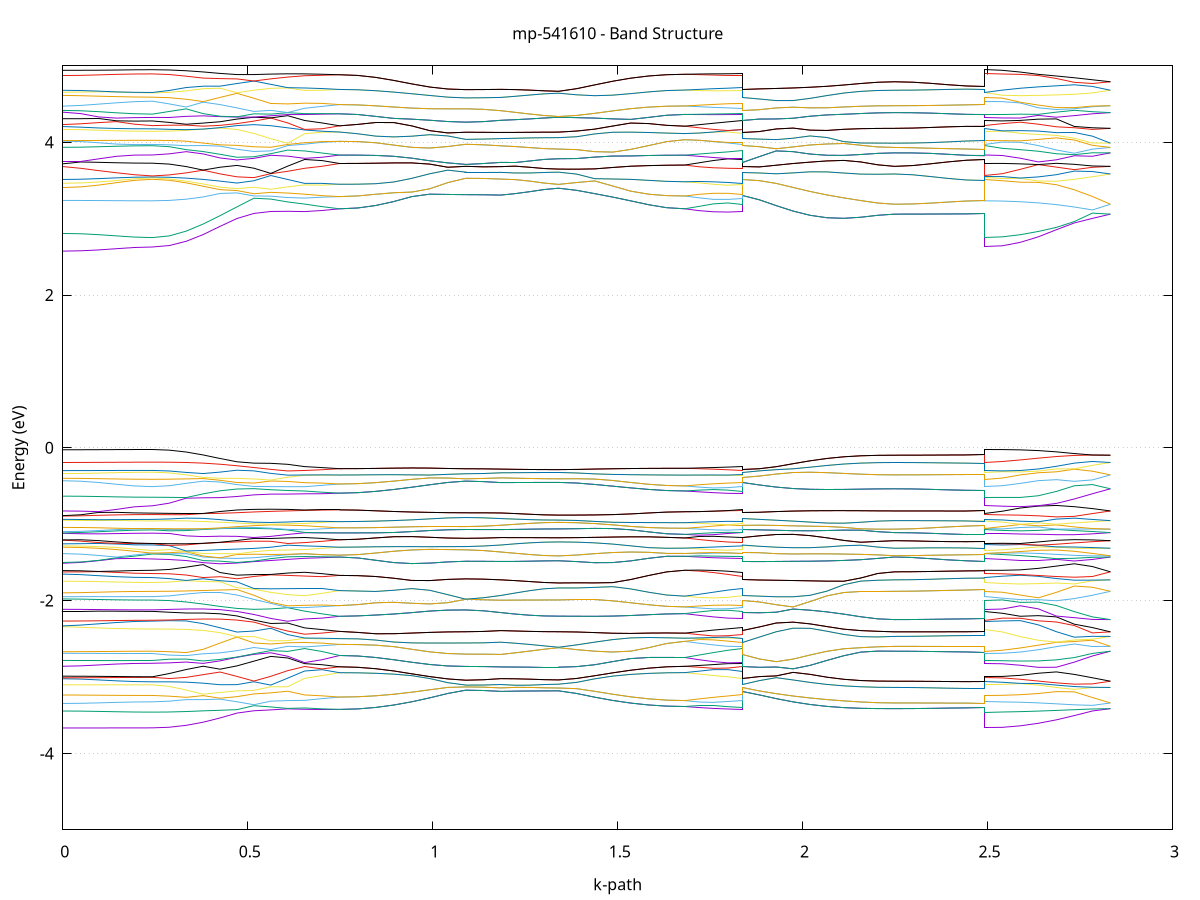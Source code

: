 set title 'mp-541610 - Band Structure'
set xlabel 'k-path'
set ylabel 'Energy (eV)'
set grid y
set yrange [-5:5]
set terminal png size 800,600
set output 'mp-541610_bands_gnuplot.png'
plot '-' using 1:2 with lines notitle, '-' using 1:2 with lines notitle, '-' using 1:2 with lines notitle, '-' using 1:2 with lines notitle, '-' using 1:2 with lines notitle, '-' using 1:2 with lines notitle, '-' using 1:2 with lines notitle, '-' using 1:2 with lines notitle, '-' using 1:2 with lines notitle, '-' using 1:2 with lines notitle, '-' using 1:2 with lines notitle, '-' using 1:2 with lines notitle, '-' using 1:2 with lines notitle, '-' using 1:2 with lines notitle, '-' using 1:2 with lines notitle, '-' using 1:2 with lines notitle, '-' using 1:2 with lines notitle, '-' using 1:2 with lines notitle, '-' using 1:2 with lines notitle, '-' using 1:2 with lines notitle, '-' using 1:2 with lines notitle, '-' using 1:2 with lines notitle, '-' using 1:2 with lines notitle, '-' using 1:2 with lines notitle, '-' using 1:2 with lines notitle, '-' using 1:2 with lines notitle, '-' using 1:2 with lines notitle, '-' using 1:2 with lines notitle, '-' using 1:2 with lines notitle, '-' using 1:2 with lines notitle, '-' using 1:2 with lines notitle, '-' using 1:2 with lines notitle, '-' using 1:2 with lines notitle, '-' using 1:2 with lines notitle, '-' using 1:2 with lines notitle, '-' using 1:2 with lines notitle, '-' using 1:2 with lines notitle, '-' using 1:2 with lines notitle, '-' using 1:2 with lines notitle, '-' using 1:2 with lines notitle, '-' using 1:2 with lines notitle, '-' using 1:2 with lines notitle, '-' using 1:2 with lines notitle, '-' using 1:2 with lines notitle, '-' using 1:2 with lines notitle, '-' using 1:2 with lines notitle, '-' using 1:2 with lines notitle, '-' using 1:2 with lines notitle, '-' using 1:2 with lines notitle, '-' using 1:2 with lines notitle, '-' using 1:2 with lines notitle, '-' using 1:2 with lines notitle, '-' using 1:2 with lines notitle, '-' using 1:2 with lines notitle, '-' using 1:2 with lines notitle, '-' using 1:2 with lines notitle, '-' using 1:2 with lines notitle, '-' using 1:2 with lines notitle, '-' using 1:2 with lines notitle, '-' using 1:2 with lines notitle, '-' using 1:2 with lines notitle, '-' using 1:2 with lines notitle, '-' using 1:2 with lines notitle, '-' using 1:2 with lines notitle, '-' using 1:2 with lines notitle, '-' using 1:2 with lines notitle, '-' using 1:2 with lines notitle, '-' using 1:2 with lines notitle, '-' using 1:2 with lines notitle, '-' using 1:2 with lines notitle, '-' using 1:2 with lines notitle, '-' using 1:2 with lines notitle, '-' using 1:2 with lines notitle, '-' using 1:2 with lines notitle, '-' using 1:2 with lines notitle, '-' using 1:2 with lines notitle, '-' using 1:2 with lines notitle, '-' using 1:2 with lines notitle, '-' using 1:2 with lines notitle, '-' using 1:2 with lines notitle, '-' using 1:2 with lines notitle, '-' using 1:2 with lines notitle, '-' using 1:2 with lines notitle, '-' using 1:2 with lines notitle, '-' using 1:2 with lines notitle, '-' using 1:2 with lines notitle, '-' using 1:2 with lines notitle, '-' using 1:2 with lines notitle, '-' using 1:2 with lines notitle, '-' using 1:2 with lines notitle, '-' using 1:2 with lines notitle, '-' using 1:2 with lines notitle, '-' using 1:2 with lines notitle, '-' using 1:2 with lines notitle, '-' using 1:2 with lines notitle, '-' using 1:2 with lines notitle, '-' using 1:2 with lines notitle, '-' using 1:2 with lines notitle, '-' using 1:2 with lines notitle, '-' using 1:2 with lines notitle, '-' using 1:2 with lines notitle, '-' using 1:2 with lines notitle, '-' using 1:2 with lines notitle, '-' using 1:2 with lines notitle, '-' using 1:2 with lines notitle, '-' using 1:2 with lines notitle, '-' using 1:2 with lines notitle, '-' using 1:2 with lines notitle, '-' using 1:2 with lines notitle, '-' using 1:2 with lines notitle, '-' using 1:2 with lines notitle, '-' using 1:2 with lines notitle, '-' using 1:2 with lines notitle, '-' using 1:2 with lines notitle, '-' using 1:2 with lines notitle, '-' using 1:2 with lines notitle, '-' using 1:2 with lines notitle, '-' using 1:2 with lines notitle, '-' using 1:2 with lines notitle, '-' using 1:2 with lines notitle, '-' using 1:2 with lines notitle, '-' using 1:2 with lines notitle, '-' using 1:2 with lines notitle, '-' using 1:2 with lines notitle, '-' using 1:2 with lines notitle, '-' using 1:2 with lines notitle, '-' using 1:2 with lines notitle, '-' using 1:2 with lines notitle, '-' using 1:2 with lines notitle, '-' using 1:2 with lines notitle, '-' using 1:2 with lines notitle, '-' using 1:2 with lines notitle, '-' using 1:2 with lines notitle, '-' using 1:2 with lines notitle, '-' using 1:2 with lines notitle, '-' using 1:2 with lines notitle, '-' using 1:2 with lines notitle, '-' using 1:2 with lines notitle, '-' using 1:2 with lines notitle, '-' using 1:2 with lines notitle, '-' using 1:2 with lines notitle, '-' using 1:2 with lines notitle, '-' using 1:2 with lines notitle, '-' using 1:2 with lines notitle, '-' using 1:2 with lines notitle, '-' using 1:2 with lines notitle, '-' using 1:2 with lines notitle, '-' using 1:2 with lines notitle, '-' using 1:2 with lines notitle, '-' using 1:2 with lines notitle, '-' using 1:2 with lines notitle, '-' using 1:2 with lines notitle, '-' using 1:2 with lines notitle, '-' using 1:2 with lines notitle, '-' using 1:2 with lines notitle, '-' using 1:2 with lines notitle, '-' using 1:2 with lines notitle, '-' using 1:2 with lines notitle, '-' using 1:2 with lines notitle, '-' using 1:2 with lines notitle, '-' using 1:2 with lines notitle, '-' using 1:2 with lines notitle, '-' using 1:2 with lines notitle, '-' using 1:2 with lines notitle, '-' using 1:2 with lines notitle, '-' using 1:2 with lines notitle, '-' using 1:2 with lines notitle, '-' using 1:2 with lines notitle, '-' using 1:2 with lines notitle, '-' using 1:2 with lines notitle, '-' using 1:2 with lines notitle, '-' using 1:2 with lines notitle, '-' using 1:2 with lines notitle, '-' using 1:2 with lines notitle, '-' using 1:2 with lines notitle, '-' using 1:2 with lines notitle, '-' using 1:2 with lines notitle, '-' using 1:2 with lines notitle, '-' using 1:2 with lines notitle, '-' using 1:2 with lines notitle, '-' using 1:2 with lines notitle, '-' using 1:2 with lines notitle, '-' using 1:2 with lines notitle, '-' using 1:2 with lines notitle, '-' using 1:2 with lines notitle, '-' using 1:2 with lines notitle, '-' using 1:2 with lines notitle, '-' using 1:2 with lines notitle, '-' using 1:2 with lines notitle, '-' using 1:2 with lines notitle, '-' using 1:2 with lines notitle, '-' using 1:2 with lines notitle, '-' using 1:2 with lines notitle, '-' using 1:2 with lines notitle, '-' using 1:2 with lines notitle, '-' using 1:2 with lines notitle, '-' using 1:2 with lines notitle, '-' using 1:2 with lines notitle, '-' using 1:2 with lines notitle, '-' using 1:2 with lines notitle, '-' using 1:2 with lines notitle, '-' using 1:2 with lines notitle, '-' using 1:2 with lines notitle, '-' using 1:2 with lines notitle, '-' using 1:2 with lines notitle, '-' using 1:2 with lines notitle, '-' using 1:2 with lines notitle, '-' using 1:2 with lines notitle
0.000000 -23.982793
0.048454 -23.982793
0.096907 -23.982793
0.145361 -23.982793
0.193814 -23.982793
0.242268 -23.982793
0.242268 -23.982793
0.287989 -23.982793
0.333710 -23.982693
0.379431 -23.982593
0.425153 -23.982393
0.470874 -23.982093
0.516595 -23.981893
0.562316 -23.981593
0.608038 -23.981193
0.653759 -23.980893
0.653759 -23.980893
0.701123 -23.980693
0.748487 -23.980593
0.748487 -23.980593
0.797230 -23.980593
0.845973 -23.980593
0.894715 -23.980593
0.943458 -23.980593
0.992201 -23.980593
1.040943 -23.980593
1.089686 -23.980593
1.089686 -23.980593
1.137050 -23.980693
1.184415 -23.980793
1.184415 -23.980793
1.223370 -23.980793
1.262325 -23.980693
1.301281 -23.980693
1.340236 -23.980593
1.340236 -23.980593
1.388979 -23.980593
1.437721 -23.980593
1.486464 -23.980593
1.535207 -23.980593
1.583949 -23.980593
1.632692 -23.980593
1.681435 -23.980593
1.681435 -23.980593
1.720390 -23.980693
1.759345 -23.980693
1.798300 -23.980793
1.837256 -23.980893
1.837256 -23.980793
1.882977 -23.981193
1.928698 -23.981493
1.974420 -23.981793
2.020141 -23.982093
2.065862 -23.982293
2.111583 -23.982493
2.157305 -23.982593
2.203026 -23.982693
2.248747 -23.982793
2.248747 -23.982793
2.297201 -23.982793
2.345654 -23.982793
2.394108 -23.982793
2.442561 -23.982793
2.491015 -23.982793
2.491015 -23.982793
2.539757 -23.982793
2.588500 -23.982793
2.637243 -23.982793
2.685985 -23.982793
2.734728 -23.982793
2.783470 -23.982793
2.832213 -23.982793
e
0.000000 -23.982693
0.048454 -23.982693
0.096907 -23.982693
0.145361 -23.982693
0.193814 -23.982693
0.242268 -23.982693
0.242268 -23.982693
0.287989 -23.982693
0.333710 -23.982593
0.379431 -23.982393
0.425153 -23.982293
0.470874 -23.981993
0.516595 -23.981793
0.562316 -23.981493
0.608038 -23.981193
0.653759 -23.980793
0.653759 -23.980793
0.701123 -23.980693
0.748487 -23.980593
0.748487 -23.980593
0.797230 -23.980593
0.845973 -23.980593
0.894715 -23.980593
0.943458 -23.980593
0.992201 -23.980593
1.040943 -23.980593
1.089686 -23.980593
1.089686 -23.980593
1.137050 -23.980693
1.184415 -23.980793
1.184415 -23.980793
1.223370 -23.980793
1.262325 -23.980693
1.301281 -23.980693
1.340236 -23.980593
1.340236 -23.980593
1.388979 -23.980593
1.437721 -23.980593
1.486464 -23.980593
1.535207 -23.980593
1.583949 -23.980593
1.632692 -23.980593
1.681435 -23.980593
1.681435 -23.980593
1.720390 -23.980593
1.759345 -23.980693
1.798300 -23.980793
1.837256 -23.980793
1.837256 -23.980793
1.882977 -23.981193
1.928698 -23.981493
1.974420 -23.981793
2.020141 -23.982093
2.065862 -23.982293
2.111583 -23.982493
2.157305 -23.982593
2.203026 -23.982693
2.248747 -23.982793
2.248747 -23.982793
2.297201 -23.982793
2.345654 -23.982793
2.394108 -23.982793
2.442561 -23.982793
2.491015 -23.982793
2.491015 -23.982693
2.539757 -23.982693
2.588500 -23.982693
2.637243 -23.982693
2.685985 -23.982693
2.734728 -23.982693
2.783470 -23.982693
2.832213 -23.982793
e
0.000000 -23.978293
0.048454 -23.978293
0.096907 -23.978293
0.145361 -23.978293
0.193814 -23.978293
0.242268 -23.978293
0.242268 -23.978293
0.287989 -23.978293
0.333710 -23.978393
0.379431 -23.978493
0.425153 -23.978793
0.470874 -23.978993
0.516595 -23.979293
0.562316 -23.979593
0.608038 -23.979993
0.653759 -23.980393
0.653759 -23.980393
0.701123 -23.980493
0.748487 -23.980593
0.748487 -23.980593
0.797230 -23.980593
0.845973 -23.980593
0.894715 -23.980593
0.943458 -23.980593
0.992201 -23.980593
1.040943 -23.980593
1.089686 -23.980593
1.089686 -23.980593
1.137050 -23.980493
1.184415 -23.980393
1.184415 -23.980393
1.223370 -23.980393
1.262325 -23.980493
1.301281 -23.980493
1.340236 -23.980593
1.340236 -23.980593
1.388979 -23.980593
1.437721 -23.980593
1.486464 -23.980593
1.535207 -23.980593
1.583949 -23.980593
1.632692 -23.980593
1.681435 -23.980593
1.681435 -23.980593
1.720390 -23.980593
1.759345 -23.980493
1.798300 -23.980393
1.837256 -23.980393
1.837256 -23.980393
1.882977 -23.979993
1.928698 -23.979593
1.974420 -23.979293
2.020141 -23.978993
2.065862 -23.978693
2.111583 -23.978493
2.157305 -23.978393
2.203026 -23.978293
2.248747 -23.978293
2.248747 -23.978293
2.297201 -23.978293
2.345654 -23.978293
2.394108 -23.978293
2.442561 -23.978293
2.491015 -23.978293
2.491015 -23.978293
2.539757 -23.978293
2.588500 -23.978293
2.637243 -23.978293
2.685985 -23.978293
2.734728 -23.978293
2.783470 -23.978293
2.832213 -23.978293
e
0.000000 -23.978193
0.048454 -23.978193
0.096907 -23.978193
0.145361 -23.978193
0.193814 -23.978193
0.242268 -23.978193
0.242268 -23.978193
0.287989 -23.978293
0.333710 -23.978393
0.379431 -23.978493
0.425153 -23.978693
0.470874 -23.978993
0.516595 -23.979293
0.562316 -23.979593
0.608038 -23.979993
0.653759 -23.980293
0.653759 -23.980293
0.701123 -23.980493
0.748487 -23.980593
0.748487 -23.980593
0.797230 -23.980593
0.845973 -23.980593
0.894715 -23.980593
0.943458 -23.980593
0.992201 -23.980593
1.040943 -23.980593
1.089686 -23.980593
1.089686 -23.980593
1.137050 -23.980493
1.184415 -23.980393
1.184415 -23.980393
1.223370 -23.980393
1.262325 -23.980493
1.301281 -23.980493
1.340236 -23.980593
1.340236 -23.980593
1.388979 -23.980593
1.437721 -23.980593
1.486464 -23.980593
1.535207 -23.980593
1.583949 -23.980593
1.632692 -23.980593
1.681435 -23.980593
1.681435 -23.980593
1.720390 -23.980493
1.759345 -23.980493
1.798300 -23.980393
1.837256 -23.980293
1.837256 -23.980393
1.882977 -23.979993
1.928698 -23.979593
1.974420 -23.979293
2.020141 -23.978993
2.065862 -23.978693
2.111583 -23.978493
2.157305 -23.978393
2.203026 -23.978293
2.248747 -23.978293
2.248747 -23.978293
2.297201 -23.978293
2.345654 -23.978293
2.394108 -23.978293
2.442561 -23.978293
2.491015 -23.978293
2.491015 -23.978193
2.539757 -23.978193
2.588500 -23.978193
2.637243 -23.978193
2.685985 -23.978193
2.734728 -23.978293
2.783470 -23.978293
2.832213 -23.978293
e
0.000000 -23.972593
0.048454 -23.972593
0.096907 -23.972593
0.145361 -23.972593
0.193814 -23.972593
0.242268 -23.972593
0.242268 -23.972593
0.287989 -23.972593
0.333710 -23.972493
0.379431 -23.972493
0.425153 -23.972393
0.470874 -23.972193
0.516595 -23.972093
0.562316 -23.971993
0.608038 -23.971793
0.653759 -23.971593
0.653759 -23.971593
0.701123 -23.971593
0.748487 -23.971493
0.748487 -23.971493
0.797230 -23.971493
0.845973 -23.971493
0.894715 -23.971493
0.943458 -23.971493
0.992201 -23.971493
1.040943 -23.971493
1.089686 -23.971493
1.089686 -23.971493
1.137050 -23.971493
1.184415 -23.971593
1.184415 -23.971593
1.223370 -23.971593
1.262325 -23.971493
1.301281 -23.971493
1.340236 -23.971493
1.340236 -23.971493
1.388979 -23.971493
1.437721 -23.971493
1.486464 -23.971493
1.535207 -23.971493
1.583949 -23.971493
1.632692 -23.971493
1.681435 -23.971493
1.681435 -23.971493
1.720390 -23.971493
1.759345 -23.971593
1.798300 -23.971593
1.837256 -23.971593
1.837256 -23.971593
1.882977 -23.971793
1.928698 -23.971893
1.974420 -23.972093
2.020141 -23.972193
2.065862 -23.972293
2.111583 -23.972393
2.157305 -23.972493
2.203026 -23.972493
2.248747 -23.972493
2.248747 -23.972493
2.297201 -23.972493
2.345654 -23.972493
2.394108 -23.972493
2.442561 -23.972493
2.491015 -23.972493
2.491015 -23.972593
2.539757 -23.972593
2.588500 -23.972593
2.637243 -23.972593
2.685985 -23.972593
2.734728 -23.972593
2.783470 -23.972493
2.832213 -23.972493
e
0.000000 -23.972493
0.048454 -23.972493
0.096907 -23.972493
0.145361 -23.972493
0.193814 -23.972493
0.242268 -23.972493
0.242268 -23.972493
0.287989 -23.972493
0.333710 -23.972493
0.379431 -23.972393
0.425153 -23.972293
0.470874 -23.972193
0.516595 -23.972093
0.562316 -23.971893
0.608038 -23.971693
0.653759 -23.971593
0.653759 -23.971593
0.701123 -23.971493
0.748487 -23.971493
0.748487 -23.971493
0.797230 -23.971493
0.845973 -23.971493
0.894715 -23.971493
0.943458 -23.971493
0.992201 -23.971493
1.040943 -23.971493
1.089686 -23.971493
1.089686 -23.971493
1.137050 -23.971493
1.184415 -23.971593
1.184415 -23.971593
1.223370 -23.971593
1.262325 -23.971493
1.301281 -23.971493
1.340236 -23.971493
1.340236 -23.971493
1.388979 -23.971493
1.437721 -23.971493
1.486464 -23.971493
1.535207 -23.971493
1.583949 -23.971493
1.632692 -23.971493
1.681435 -23.971493
1.681435 -23.971493
1.720390 -23.971493
1.759345 -23.971493
1.798300 -23.971493
1.837256 -23.971593
1.837256 -23.971593
1.882977 -23.971793
1.928698 -23.971893
1.974420 -23.972093
2.020141 -23.972193
2.065862 -23.972293
2.111583 -23.972393
2.157305 -23.972493
2.203026 -23.972493
2.248747 -23.972493
2.248747 -23.972493
2.297201 -23.972493
2.345654 -23.972493
2.394108 -23.972493
2.442561 -23.972493
2.491015 -23.972493
2.491015 -23.972493
2.539757 -23.972493
2.588500 -23.972493
2.637243 -23.972493
2.685985 -23.972493
2.734728 -23.972493
2.783470 -23.972493
2.832213 -23.972493
e
0.000000 -23.971693
0.048454 -23.971693
0.096907 -23.971693
0.145361 -23.971693
0.193814 -23.971693
0.242268 -23.971693
0.242268 -23.971693
0.287989 -23.971593
0.333710 -23.971593
0.379431 -23.971393
0.425153 -23.971293
0.470874 -23.971093
0.516595 -23.970893
0.562316 -23.970993
0.608038 -23.971193
0.653759 -23.971393
0.653759 -23.971393
0.701123 -23.971393
0.748487 -23.971393
0.748487 -23.971393
0.797230 -23.971393
0.845973 -23.971393
0.894715 -23.971393
0.943458 -23.971393
0.992201 -23.971393
1.040943 -23.971393
1.089686 -23.971393
1.089686 -23.971393
1.137050 -23.971393
1.184415 -23.971293
1.184415 -23.971293
1.223370 -23.971393
1.262325 -23.971393
1.301281 -23.971393
1.340236 -23.971393
1.340236 -23.971393
1.388979 -23.971393
1.437721 -23.971393
1.486464 -23.971393
1.535207 -23.971393
1.583949 -23.971393
1.632692 -23.971393
1.681435 -23.971393
1.681435 -23.971393
1.720390 -23.971493
1.759345 -23.971393
1.798300 -23.971393
1.837256 -23.971393
1.837256 -23.971293
1.882977 -23.971193
1.928698 -23.970993
1.974420 -23.970793
2.020141 -23.970593
2.065862 -23.970793
2.111583 -23.970893
2.157305 -23.970993
2.203026 -23.970993
2.248747 -23.970993
2.248747 -23.970993
2.297201 -23.970993
2.345654 -23.970993
2.394108 -23.970993
2.442561 -23.970993
2.491015 -23.970993
2.491015 -23.971693
2.539757 -23.971593
2.588500 -23.971593
2.637243 -23.971493
2.685985 -23.971393
2.734728 -23.971293
2.783470 -23.971193
2.832213 -23.970993
e
0.000000 -23.970293
0.048454 -23.970293
0.096907 -23.970293
0.145361 -23.970293
0.193814 -23.970293
0.242268 -23.970293
0.242268 -23.970293
0.287989 -23.970293
0.333710 -23.970293
0.379431 -23.970393
0.425153 -23.970493
0.470874 -23.970693
0.516595 -23.970793
0.562316 -23.970893
0.608038 -23.971093
0.653759 -23.971293
0.653759 -23.971293
0.701123 -23.971393
0.748487 -23.971393
0.748487 -23.971393
0.797230 -23.971393
0.845973 -23.971393
0.894715 -23.971393
0.943458 -23.971393
0.992201 -23.971393
1.040943 -23.971393
1.089686 -23.971393
1.089686 -23.971393
1.137050 -23.971393
1.184415 -23.971293
1.184415 -23.971293
1.223370 -23.971393
1.262325 -23.971393
1.301281 -23.971393
1.340236 -23.971393
1.340236 -23.971393
1.388979 -23.971393
1.437721 -23.971393
1.486464 -23.971393
1.535207 -23.971393
1.583949 -23.971393
1.632692 -23.971393
1.681435 -23.971393
1.681435 -23.971393
1.720390 -23.971393
1.759345 -23.971393
1.798300 -23.971293
1.837256 -23.971293
1.837256 -23.971293
1.882977 -23.971193
1.928698 -23.970993
1.974420 -23.970793
2.020141 -23.970593
2.065862 -23.970793
2.111583 -23.970893
2.157305 -23.970893
2.203026 -23.970993
2.248747 -23.970993
2.248747 -23.970993
2.297201 -23.970993
2.345654 -23.970993
2.394108 -23.970993
2.442561 -23.970993
2.491015 -23.970993
2.491015 -23.970293
2.539757 -23.970293
2.588500 -23.970393
2.637243 -23.970493
2.685985 -23.970593
2.734728 -23.970693
2.783470 -23.970893
2.832213 -23.970993
e
0.000000 -23.970293
0.048454 -23.970293
0.096907 -23.970293
0.145361 -23.970293
0.193814 -23.970293
0.242268 -23.970293
0.242268 -23.970293
0.287989 -23.970293
0.333710 -23.970293
0.379431 -23.970393
0.425153 -23.970493
0.470874 -23.970593
0.516595 -23.970793
0.562316 -23.970693
0.608038 -23.970393
0.653759 -23.970093
0.653759 -23.970093
0.701123 -23.969993
0.748487 -23.969893
0.748487 -23.969893
0.797230 -23.969893
0.845973 -23.969893
0.894715 -23.969893
0.943458 -23.969793
0.992201 -23.969793
1.040943 -23.969693
1.089686 -23.969693
1.089686 -23.969693
1.137050 -23.969793
1.184415 -23.969793
1.184415 -23.969793
1.223370 -23.969793
1.262325 -23.969793
1.301281 -23.969693
1.340236 -23.969693
1.340236 -23.969693
1.388979 -23.969693
1.437721 -23.969793
1.486464 -23.969793
1.535207 -23.969893
1.583949 -23.969893
1.632692 -23.969893
1.681435 -23.969893
1.681435 -23.969893
1.720390 -23.969993
1.759345 -23.969993
1.798300 -23.970093
1.837256 -23.970093
1.837256 -23.969793
1.882977 -23.969993
1.928698 -23.970293
1.974420 -23.970393
2.020141 -23.970593
2.065862 -23.970493
2.111583 -23.970393
2.157305 -23.970293
2.203026 -23.970293
2.248747 -23.970193
2.248747 -23.970193
2.297201 -23.970193
2.345654 -23.970193
2.394108 -23.970193
2.442561 -23.970193
2.491015 -23.970193
2.491015 -23.970293
2.539757 -23.970293
2.588500 -23.970193
2.637243 -23.970193
2.685985 -23.970193
2.734728 -23.970193
2.783470 -23.970193
2.832213 -23.970193
e
0.000000 -23.970193
0.048454 -23.970193
0.096907 -23.970193
0.145361 -23.970193
0.193814 -23.970193
0.242268 -23.970193
0.242268 -23.970193
0.287989 -23.970193
0.333710 -23.970293
0.379431 -23.970193
0.425153 -23.970193
0.470874 -23.970093
0.516595 -23.969993
0.562316 -23.969793
0.608038 -23.969693
0.653759 -23.969693
0.653759 -23.969693
0.701123 -23.969793
0.748487 -23.969893
0.748487 -23.969893
0.797230 -23.969893
0.845973 -23.969893
0.894715 -23.969893
0.943458 -23.969793
0.992201 -23.969793
1.040943 -23.969693
1.089686 -23.969693
1.089686 -23.969693
1.137050 -23.969793
1.184415 -23.969793
1.184415 -23.969793
1.223370 -23.969793
1.262325 -23.969793
1.301281 -23.969693
1.340236 -23.969693
1.340236 -23.969693
1.388979 -23.969693
1.437721 -23.969793
1.486464 -23.969793
1.535207 -23.969893
1.583949 -23.969893
1.632692 -23.969893
1.681435 -23.969893
1.681435 -23.969893
1.720390 -23.969893
1.759345 -23.969793
1.798300 -23.969793
1.837256 -23.969693
1.837256 -23.969793
1.882977 -23.969993
1.928698 -23.970293
1.974420 -23.970393
2.020141 -23.970593
2.065862 -23.970493
2.111583 -23.970393
2.157305 -23.970293
2.203026 -23.970293
2.248747 -23.970193
2.248747 -23.970193
2.297201 -23.970193
2.345654 -23.970193
2.394108 -23.970193
2.442561 -23.970193
2.491015 -23.970193
2.491015 -23.970193
2.539757 -23.970193
2.588500 -23.970193
2.637243 -23.970193
2.685985 -23.970193
2.734728 -23.970193
2.783470 -23.970193
2.832213 -23.970193
e
0.000000 -23.968293
0.048454 -23.968293
0.096907 -23.968293
0.145361 -23.968293
0.193814 -23.968293
0.242268 -23.968293
0.242268 -23.968293
0.287989 -23.968393
0.333710 -23.968393
0.379431 -23.968493
0.425153 -23.968593
0.470874 -23.968793
0.516595 -23.968993
0.562316 -23.969193
0.608038 -23.969493
0.653759 -23.969593
0.653759 -23.969593
0.701123 -23.969493
0.748487 -23.969493
0.748487 -23.969493
0.797230 -23.969493
0.845973 -23.969493
0.894715 -23.969493
0.943458 -23.969493
0.992201 -23.969593
1.040943 -23.969593
1.089686 -23.969693
1.089686 -23.969693
1.137050 -23.969593
1.184415 -23.969493
1.184415 -23.969493
1.223370 -23.969593
1.262325 -23.969593
1.301281 -23.969593
1.340236 -23.969693
1.340236 -23.969693
1.388979 -23.969593
1.437721 -23.969593
1.486464 -23.969493
1.535207 -23.969493
1.583949 -23.969493
1.632692 -23.969493
1.681435 -23.969493
1.681435 -23.969493
1.720390 -23.969493
1.759345 -23.969493
1.798300 -23.969493
1.837256 -23.969593
1.837256 -23.969493
1.882977 -23.969293
1.928698 -23.969093
1.974420 -23.968893
2.020141 -23.968693
2.065862 -23.968593
2.111583 -23.968393
2.157305 -23.968293
2.203026 -23.968293
2.248747 -23.968293
2.248747 -23.968293
2.297201 -23.968293
2.345654 -23.968293
2.394108 -23.968293
2.442561 -23.968293
2.491015 -23.968293
2.491015 -23.968293
2.539757 -23.968293
2.588500 -23.968293
2.637243 -23.968293
2.685985 -23.968293
2.734728 -23.968293
2.783470 -23.968293
2.832213 -23.968293
e
0.000000 -23.968193
0.048454 -23.968193
0.096907 -23.968193
0.145361 -23.968193
0.193814 -23.968193
0.242268 -23.968193
0.242268 -23.968193
0.287989 -23.968193
0.333710 -23.968293
0.379431 -23.968393
0.425153 -23.968593
0.470874 -23.968693
0.516595 -23.968893
0.562316 -23.968993
0.608038 -23.969193
0.653759 -23.969293
0.653759 -23.969293
0.701123 -23.969393
0.748487 -23.969493
0.748487 -23.969493
0.797230 -23.969493
0.845973 -23.969493
0.894715 -23.969493
0.943458 -23.969493
0.992201 -23.969593
1.040943 -23.969593
1.089686 -23.969693
1.089686 -23.969693
1.137050 -23.969593
1.184415 -23.969493
1.184415 -23.969493
1.223370 -23.969593
1.262325 -23.969593
1.301281 -23.969593
1.340236 -23.969693
1.340236 -23.969693
1.388979 -23.969593
1.437721 -23.969593
1.486464 -23.969493
1.535207 -23.969493
1.583949 -23.969493
1.632692 -23.969493
1.681435 -23.969493
1.681435 -23.969493
1.720390 -23.969393
1.759345 -23.969393
1.798300 -23.969393
1.837256 -23.969293
1.837256 -23.969493
1.882977 -23.969293
1.928698 -23.969093
1.974420 -23.968893
2.020141 -23.968693
2.065862 -23.968593
2.111583 -23.968393
2.157305 -23.968293
2.203026 -23.968293
2.248747 -23.968293
2.248747 -23.968293
2.297201 -23.968293
2.345654 -23.968293
2.394108 -23.968293
2.442561 -23.968293
2.491015 -23.968293
2.491015 -23.968193
2.539757 -23.968193
2.588500 -23.968193
2.637243 -23.968193
2.685985 -23.968193
2.734728 -23.968193
2.783470 -23.968193
2.832213 -23.968293
e
0.000000 -23.962493
0.048454 -23.962493
0.096907 -23.962493
0.145361 -23.962493
0.193814 -23.962493
0.242268 -23.962493
0.242268 -23.962493
0.287989 -23.962493
0.333710 -23.962393
0.379431 -23.962393
0.425153 -23.962393
0.470874 -23.962293
0.516595 -23.962193
0.562316 -23.962093
0.608038 -23.961993
0.653759 -23.961893
0.653759 -23.961893
0.701123 -23.961893
0.748487 -23.961893
0.748487 -23.961893
0.797230 -23.961893
0.845973 -23.961893
0.894715 -23.961893
0.943458 -23.961893
0.992201 -23.961893
1.040943 -23.961893
1.089686 -23.961893
1.089686 -23.961893
1.137050 -23.961893
1.184415 -23.961893
1.184415 -23.961893
1.223370 -23.961893
1.262325 -23.961893
1.301281 -23.961893
1.340236 -23.961893
1.340236 -23.961893
1.388979 -23.961893
1.437721 -23.961893
1.486464 -23.961893
1.535207 -23.961893
1.583949 -23.961893
1.632692 -23.961893
1.681435 -23.961893
1.681435 -23.961893
1.720390 -23.961893
1.759345 -23.961893
1.798300 -23.961893
1.837256 -23.961893
1.837256 -23.961893
1.882977 -23.961993
1.928698 -23.962093
1.974420 -23.962193
2.020141 -23.962193
2.065862 -23.962293
2.111583 -23.962293
2.157305 -23.962393
2.203026 -23.962393
2.248747 -23.962393
2.248747 -23.962393
2.297201 -23.962393
2.345654 -23.962393
2.394108 -23.962393
2.442561 -23.962393
2.491015 -23.962393
2.491015 -23.962493
2.539757 -23.962493
2.588500 -23.962493
2.637243 -23.962493
2.685985 -23.962493
2.734728 -23.962393
2.783470 -23.962393
2.832213 -23.962393
e
0.000000 -23.962093
0.048454 -23.962093
0.096907 -23.962093
0.145361 -23.962093
0.193814 -23.962093
0.242268 -23.962093
0.242268 -23.962093
0.287989 -23.962093
0.333710 -23.962093
0.379431 -23.962093
0.425153 -23.961993
0.470874 -23.961993
0.516595 -23.961993
0.562316 -23.961993
0.608038 -23.961893
0.653759 -23.961893
0.653759 -23.961893
0.701123 -23.961893
0.748487 -23.961893
0.748487 -23.961893
0.797230 -23.961893
0.845973 -23.961893
0.894715 -23.961893
0.943458 -23.961893
0.992201 -23.961893
1.040943 -23.961893
1.089686 -23.961893
1.089686 -23.961893
1.137050 -23.961893
1.184415 -23.961893
1.184415 -23.961893
1.223370 -23.961893
1.262325 -23.961893
1.301281 -23.961893
1.340236 -23.961893
1.340236 -23.961893
1.388979 -23.961893
1.437721 -23.961893
1.486464 -23.961893
1.535207 -23.961893
1.583949 -23.961893
1.632692 -23.961893
1.681435 -23.961893
1.681435 -23.961893
1.720390 -23.961893
1.759345 -23.961893
1.798300 -23.961893
1.837256 -23.961893
1.837256 -23.961893
1.882977 -23.961993
1.928698 -23.962093
1.974420 -23.962193
2.020141 -23.962193
2.065862 -23.962293
2.111583 -23.962293
2.157305 -23.962393
2.203026 -23.962393
2.248747 -23.962393
2.248747 -23.962393
2.297201 -23.962393
2.345654 -23.962393
2.394108 -23.962393
2.442561 -23.962393
2.491015 -23.962393
2.491015 -23.962093
2.539757 -23.962093
2.588500 -23.962193
2.637243 -23.962193
2.685985 -23.962293
2.734728 -23.962293
2.783470 -23.962393
2.832213 -23.962393
e
0.000000 -23.961893
0.048454 -23.961893
0.096907 -23.961893
0.145361 -23.961893
0.193814 -23.961893
0.242268 -23.961893
0.242268 -23.961893
0.287989 -23.961893
0.333710 -23.961893
0.379431 -23.961893
0.425153 -23.961893
0.470874 -23.961893
0.516595 -23.961893
0.562316 -23.961893
0.608038 -23.961893
0.653759 -23.961893
0.653759 -23.961893
0.701123 -23.961793
0.748487 -23.961793
0.748487 -23.961793
0.797230 -23.961793
0.845973 -23.961793
0.894715 -23.961793
0.943458 -23.961793
0.992201 -23.961793
1.040943 -23.961793
1.089686 -23.961793
1.089686 -23.961793
1.137050 -23.961793
1.184415 -23.961793
1.184415 -23.961793
1.223370 -23.961793
1.262325 -23.961793
1.301281 -23.961793
1.340236 -23.961793
1.340236 -23.961793
1.388979 -23.961793
1.437721 -23.961793
1.486464 -23.961793
1.535207 -23.961793
1.583949 -23.961793
1.632692 -23.961793
1.681435 -23.961793
1.681435 -23.961793
1.720390 -23.961793
1.759345 -23.961793
1.798300 -23.961793
1.837256 -23.961893
1.837256 -23.961793
1.882977 -23.961693
1.928698 -23.961593
1.974420 -23.961593
2.020141 -23.961493
2.065862 -23.961393
2.111583 -23.961393
2.157305 -23.961293
2.203026 -23.961293
2.248747 -23.961293
2.248747 -23.961293
2.297201 -23.961293
2.345654 -23.961293
2.394108 -23.961293
2.442561 -23.961293
2.491015 -23.961293
2.491015 -23.961893
2.539757 -23.961893
2.588500 -23.961793
2.637243 -23.961693
2.685985 -23.961593
2.734728 -23.961493
2.783470 -23.961393
2.832213 -23.961293
e
0.000000 -23.960993
0.048454 -23.960993
0.096907 -23.960993
0.145361 -23.960993
0.193814 -23.960993
0.242268 -23.960993
0.242268 -23.960993
0.287989 -23.960993
0.333710 -23.960993
0.379431 -23.961093
0.425153 -23.961193
0.470874 -23.961193
0.516595 -23.961293
0.562316 -23.961493
0.608038 -23.961593
0.653759 -23.961693
0.653759 -23.961693
0.701123 -23.961693
0.748487 -23.961793
0.748487 -23.961793
0.797230 -23.961793
0.845973 -23.961793
0.894715 -23.961793
0.943458 -23.961793
0.992201 -23.961793
1.040943 -23.961793
1.089686 -23.961793
1.089686 -23.961793
1.137050 -23.961793
1.184415 -23.961793
1.184415 -23.961793
1.223370 -23.961793
1.262325 -23.961793
1.301281 -23.961793
1.340236 -23.961793
1.340236 -23.961793
1.388979 -23.961793
1.437721 -23.961793
1.486464 -23.961793
1.535207 -23.961793
1.583949 -23.961793
1.632692 -23.961793
1.681435 -23.961793
1.681435 -23.961793
1.720390 -23.961793
1.759345 -23.961693
1.798300 -23.961693
1.837256 -23.961693
1.837256 -23.961793
1.882977 -23.961693
1.928698 -23.961593
1.974420 -23.961593
2.020141 -23.961493
2.065862 -23.961393
2.111583 -23.961393
2.157305 -23.961293
2.203026 -23.961293
2.248747 -23.961293
2.248747 -23.961293
2.297201 -23.961293
2.345654 -23.961293
2.394108 -23.961293
2.442561 -23.961293
2.491015 -23.961293
2.491015 -23.960993
2.539757 -23.960993
2.588500 -23.960993
2.637243 -23.960993
2.685985 -23.961093
2.734728 -23.961193
2.783470 -23.961193
2.832213 -23.961293
e
0.000000 -23.943393
0.048454 -23.943393
0.096907 -23.943393
0.145361 -23.943393
0.193814 -23.943393
0.242268 -23.943393
0.242268 -23.943393
0.287989 -23.943393
0.333710 -23.943393
0.379431 -23.943393
0.425153 -23.943393
0.470874 -23.943393
0.516595 -23.943293
0.562316 -23.943293
0.608038 -23.943293
0.653759 -23.943293
0.653759 -23.943293
0.701123 -23.943293
0.748487 -23.943293
0.748487 -23.943293
0.797230 -23.943293
0.845973 -23.943293
0.894715 -23.943293
0.943458 -23.943293
0.992201 -23.943293
1.040943 -23.943293
1.089686 -23.943193
1.089686 -23.943193
1.137050 -23.943193
1.184415 -23.943193
1.184415 -23.943193
1.223370 -23.943193
1.262325 -23.943193
1.301281 -23.943193
1.340236 -23.943193
1.340236 -23.943193
1.388979 -23.943293
1.437721 -23.943293
1.486464 -23.943293
1.535207 -23.943293
1.583949 -23.943293
1.632692 -23.943293
1.681435 -23.943293
1.681435 -23.943293
1.720390 -23.943293
1.759345 -23.943293
1.798300 -23.943293
1.837256 -23.943293
1.837256 -23.943193
1.882977 -23.943293
1.928698 -23.943293
1.974420 -23.943293
2.020141 -23.943293
2.065862 -23.943293
2.111583 -23.943293
2.157305 -23.943293
2.203026 -23.943293
2.248747 -23.943293
2.248747 -23.943293
2.297201 -23.943293
2.345654 -23.943293
2.394108 -23.943293
2.442561 -23.943293
2.491015 -23.943293
2.491015 -23.943393
2.539757 -23.943393
2.588500 -23.943393
2.637243 -23.943393
2.685985 -23.943393
2.734728 -23.943293
2.783470 -23.943293
2.832213 -23.943293
e
0.000000 -23.943193
0.048454 -23.943193
0.096907 -23.943193
0.145361 -23.943193
0.193814 -23.943193
0.242268 -23.943193
0.242268 -23.943193
0.287989 -23.943193
0.333710 -23.943193
0.379431 -23.943193
0.425153 -23.943193
0.470874 -23.943193
0.516595 -23.943293
0.562316 -23.943293
0.608038 -23.943293
0.653759 -23.943293
0.653759 -23.943293
0.701123 -23.943293
0.748487 -23.943293
0.748487 -23.943293
0.797230 -23.943293
0.845973 -23.943293
0.894715 -23.943293
0.943458 -23.943293
0.992201 -23.943293
1.040943 -23.943293
1.089686 -23.943193
1.089686 -23.943193
1.137050 -23.943193
1.184415 -23.943193
1.184415 -23.943193
1.223370 -23.943193
1.262325 -23.943193
1.301281 -23.943193
1.340236 -23.943193
1.340236 -23.943193
1.388979 -23.943293
1.437721 -23.943293
1.486464 -23.943293
1.535207 -23.943293
1.583949 -23.943293
1.632692 -23.943293
1.681435 -23.943293
1.681435 -23.943293
1.720390 -23.943293
1.759345 -23.943293
1.798300 -23.943293
1.837256 -23.943293
1.837256 -23.943193
1.882977 -23.943293
1.928698 -23.943293
1.974420 -23.943293
2.020141 -23.943293
2.065862 -23.943293
2.111583 -23.943293
2.157305 -23.943293
2.203026 -23.943293
2.248747 -23.943293
2.248747 -23.943293
2.297201 -23.943293
2.345654 -23.943293
2.394108 -23.943293
2.442561 -23.943293
2.491015 -23.943293
2.491015 -23.943193
2.539757 -23.943193
2.588500 -23.943193
2.637243 -23.943293
2.685985 -23.943293
2.734728 -23.943293
2.783470 -23.943293
2.832213 -23.943293
e
0.000000 -23.943193
0.048454 -23.943193
0.096907 -23.943193
0.145361 -23.943193
0.193814 -23.943193
0.242268 -23.943193
0.242268 -23.943193
0.287989 -23.943193
0.333710 -23.943193
0.379431 -23.943193
0.425153 -23.943193
0.470874 -23.943193
0.516595 -23.943193
0.562316 -23.943193
0.608038 -23.943093
0.653759 -23.943093
0.653759 -23.943093
0.701123 -23.943093
0.748487 -23.943093
0.748487 -23.943093
0.797230 -23.943093
0.845973 -23.943093
0.894715 -23.943093
0.943458 -23.943093
0.992201 -23.943193
1.040943 -23.943193
1.089686 -23.943193
1.089686 -23.943193
1.137050 -23.943193
1.184415 -23.943193
1.184415 -23.943193
1.223370 -23.943193
1.262325 -23.943193
1.301281 -23.943193
1.340236 -23.943193
1.340236 -23.943193
1.388979 -23.943193
1.437721 -23.943193
1.486464 -23.943093
1.535207 -23.943093
1.583949 -23.943093
1.632692 -23.943093
1.681435 -23.943093
1.681435 -23.943093
1.720390 -23.943093
1.759345 -23.943093
1.798300 -23.943093
1.837256 -23.943093
1.837256 -23.943193
1.882977 -23.943193
1.928698 -23.943193
1.974420 -23.943193
2.020141 -23.943093
2.065862 -23.943093
2.111583 -23.943093
2.157305 -23.943093
2.203026 -23.943093
2.248747 -23.943093
2.248747 -23.943093
2.297201 -23.943093
2.345654 -23.943093
2.394108 -23.943093
2.442561 -23.943093
2.491015 -23.943093
2.491015 -23.943193
2.539757 -23.943193
2.588500 -23.943193
2.637243 -23.943193
2.685985 -23.943093
2.734728 -23.943093
2.783470 -23.943093
2.832213 -23.943093
e
0.000000 -23.942993
0.048454 -23.942993
0.096907 -23.942993
0.145361 -23.942993
0.193814 -23.942993
0.242268 -23.942993
0.242268 -23.942993
0.287989 -23.942993
0.333710 -23.942993
0.379431 -23.942993
0.425153 -23.942993
0.470874 -23.943093
0.516595 -23.943093
0.562316 -23.943093
0.608038 -23.943093
0.653759 -23.943093
0.653759 -23.943093
0.701123 -23.943093
0.748487 -23.943093
0.748487 -23.943093
0.797230 -23.943093
0.845973 -23.943093
0.894715 -23.943093
0.943458 -23.943093
0.992201 -23.943193
1.040943 -23.943193
1.089686 -23.943193
1.089686 -23.943193
1.137050 -23.943193
1.184415 -23.943193
1.184415 -23.943193
1.223370 -23.943193
1.262325 -23.943193
1.301281 -23.943193
1.340236 -23.943193
1.340236 -23.943193
1.388979 -23.943193
1.437721 -23.943193
1.486464 -23.943093
1.535207 -23.943093
1.583949 -23.943093
1.632692 -23.943093
1.681435 -23.943093
1.681435 -23.943093
1.720390 -23.943093
1.759345 -23.943093
1.798300 -23.943093
1.837256 -23.943093
1.837256 -23.943193
1.882977 -23.943193
1.928698 -23.943193
1.974420 -23.943193
2.020141 -23.943093
2.065862 -23.943093
2.111583 -23.943093
2.157305 -23.943093
2.203026 -23.943093
2.248747 -23.943093
2.248747 -23.943093
2.297201 -23.943093
2.345654 -23.943093
2.394108 -23.943093
2.442561 -23.943093
2.491015 -23.943093
2.491015 -23.942993
2.539757 -23.942993
2.588500 -23.942993
2.637243 -23.942993
2.685985 -23.943093
2.734728 -23.943093
2.783470 -23.943093
2.832213 -23.943093
e
0.000000 -23.941393
0.048454 -23.941393
0.096907 -23.941393
0.145361 -23.941393
0.193814 -23.941393
0.242268 -23.941393
0.242268 -23.941393
0.287989 -23.941293
0.333710 -23.941293
0.379431 -23.941193
0.425153 -23.941093
0.470874 -23.940993
0.516595 -23.940893
0.562316 -23.940793
0.608038 -23.940693
0.653759 -23.940493
0.653759 -23.940493
0.701123 -23.940493
0.748487 -23.940393
0.748487 -23.940393
0.797230 -23.940393
0.845973 -23.940393
0.894715 -23.940393
0.943458 -23.940393
0.992201 -23.940393
1.040943 -23.940393
1.089686 -23.940393
1.089686 -23.940393
1.137050 -23.940393
1.184415 -23.940493
1.184415 -23.940493
1.223370 -23.940493
1.262325 -23.940393
1.301281 -23.940393
1.340236 -23.940393
1.340236 -23.940393
1.388979 -23.940393
1.437721 -23.940393
1.486464 -23.940393
1.535207 -23.940393
1.583949 -23.940393
1.632692 -23.940393
1.681435 -23.940393
1.681435 -23.940393
1.720390 -23.940493
1.759345 -23.940493
1.798300 -23.940493
1.837256 -23.940493
1.837256 -23.940493
1.882977 -23.940593
1.928698 -23.940693
1.974420 -23.940893
2.020141 -23.940993
2.065862 -23.941093
2.111583 -23.941193
2.157305 -23.941293
2.203026 -23.941293
2.248747 -23.941393
2.248747 -23.941393
2.297201 -23.941393
2.345654 -23.941393
2.394108 -23.941393
2.442561 -23.941393
2.491015 -23.941393
2.491015 -23.941393
2.539757 -23.941393
2.588500 -23.941393
2.637243 -23.941393
2.685985 -23.941393
2.734728 -23.941393
2.783470 -23.941393
2.832213 -23.941393
e
0.000000 -23.941293
0.048454 -23.941293
0.096907 -23.941293
0.145361 -23.941293
0.193814 -23.941293
0.242268 -23.941293
0.242268 -23.941293
0.287989 -23.941293
0.333710 -23.941193
0.379431 -23.941093
0.425153 -23.940993
0.470874 -23.940893
0.516595 -23.940693
0.562316 -23.940593
0.608038 -23.940393
0.653759 -23.940393
0.653759 -23.940393
0.701123 -23.940393
0.748487 -23.940393
0.748487 -23.940393
0.797230 -23.940393
0.845973 -23.940393
0.894715 -23.940393
0.943458 -23.940393
0.992201 -23.940393
1.040943 -23.940393
1.089686 -23.940393
1.089686 -23.940393
1.137050 -23.940393
1.184415 -23.940493
1.184415 -23.940493
1.223370 -23.940393
1.262325 -23.940393
1.301281 -23.940393
1.340236 -23.940393
1.340236 -23.940393
1.388979 -23.940393
1.437721 -23.940393
1.486464 -23.940393
1.535207 -23.940393
1.583949 -23.940393
1.632692 -23.940393
1.681435 -23.940393
1.681435 -23.940393
1.720390 -23.940393
1.759345 -23.940393
1.798300 -23.940393
1.837256 -23.940393
1.837256 -23.940493
1.882977 -23.940593
1.928698 -23.940693
1.974420 -23.940893
2.020141 -23.940993
2.065862 -23.941093
2.111583 -23.941193
2.157305 -23.941293
2.203026 -23.941293
2.248747 -23.941393
2.248747 -23.941393
2.297201 -23.941393
2.345654 -23.941393
2.394108 -23.941393
2.442561 -23.941393
2.491015 -23.941393
2.491015 -23.941293
2.539757 -23.941293
2.588500 -23.941293
2.637243 -23.941293
2.685985 -23.941293
2.734728 -23.941293
2.783470 -23.941293
2.832213 -23.941393
e
0.000000 -23.939793
0.048454 -23.939793
0.096907 -23.939793
0.145361 -23.939793
0.193814 -23.939793
0.242268 -23.939793
0.242268 -23.939793
0.287989 -23.939793
0.333710 -23.939893
0.379431 -23.939893
0.425153 -23.939893
0.470874 -23.939993
0.516595 -23.940093
0.562316 -23.940193
0.608038 -23.940293
0.653759 -23.940193
0.653759 -23.940193
0.701123 -23.940193
0.748487 -23.940093
0.748487 -23.940093
0.797230 -23.940093
0.845973 -23.940093
0.894715 -23.940093
0.943458 -23.940093
0.992201 -23.940093
1.040943 -23.940093
1.089686 -23.940093
1.089686 -23.940093
1.137050 -23.940093
1.184415 -23.940093
1.184415 -23.940093
1.223370 -23.940093
1.262325 -23.940093
1.301281 -23.940093
1.340236 -23.940093
1.340236 -23.940093
1.388979 -23.940093
1.437721 -23.940093
1.486464 -23.940093
1.535207 -23.940093
1.583949 -23.940093
1.632692 -23.940093
1.681435 -23.940093
1.681435 -23.940093
1.720390 -23.940093
1.759345 -23.940193
1.798300 -23.940193
1.837256 -23.940193
1.837256 -23.940093
1.882977 -23.939993
1.928698 -23.939893
1.974420 -23.939793
2.020141 -23.939693
2.065862 -23.939593
2.111583 -23.939593
2.157305 -23.939493
2.203026 -23.939493
2.248747 -23.939493
2.248747 -23.939493
2.297201 -23.939493
2.345654 -23.939493
2.394108 -23.939493
2.442561 -23.939493
2.491015 -23.939493
2.491015 -23.939793
2.539757 -23.939793
2.588500 -23.939793
2.637243 -23.939793
2.685985 -23.939693
2.734728 -23.939593
2.783470 -23.939593
2.832213 -23.939493
e
0.000000 -23.939393
0.048454 -23.939393
0.096907 -23.939393
0.145361 -23.939393
0.193814 -23.939393
0.242268 -23.939393
0.242268 -23.939393
0.287989 -23.939393
0.333710 -23.939393
0.379431 -23.939393
0.425153 -23.939393
0.470874 -23.939493
0.516595 -23.939593
0.562316 -23.939693
0.608038 -23.939793
0.653759 -23.939993
0.653759 -23.939993
0.701123 -23.940093
0.748487 -23.940093
0.748487 -23.940093
0.797230 -23.940093
0.845973 -23.940093
0.894715 -23.940093
0.943458 -23.940093
0.992201 -23.940093
1.040943 -23.940093
1.089686 -23.940093
1.089686 -23.940093
1.137050 -23.940093
1.184415 -23.940093
1.184415 -23.940093
1.223370 -23.940093
1.262325 -23.940093
1.301281 -23.940093
1.340236 -23.940093
1.340236 -23.940093
1.388979 -23.940093
1.437721 -23.940093
1.486464 -23.940093
1.535207 -23.940093
1.583949 -23.940093
1.632692 -23.940093
1.681435 -23.940093
1.681435 -23.940093
1.720390 -23.940093
1.759345 -23.940093
1.798300 -23.939993
1.837256 -23.939993
1.837256 -23.940093
1.882977 -23.939993
1.928698 -23.939893
1.974420 -23.939793
2.020141 -23.939693
2.065862 -23.939593
2.111583 -23.939593
2.157305 -23.939493
2.203026 -23.939493
2.248747 -23.939493
2.248747 -23.939493
2.297201 -23.939493
2.345654 -23.939493
2.394108 -23.939493
2.442561 -23.939493
2.491015 -23.939493
2.491015 -23.939393
2.539757 -23.939393
2.588500 -23.939393
2.637243 -23.939393
2.685985 -23.939293
2.734728 -23.939393
2.783470 -23.939393
2.832213 -23.939493
e
0.000000 -23.939393
0.048454 -23.939393
0.096907 -23.939393
0.145361 -23.939393
0.193814 -23.939393
0.242268 -23.939393
0.242268 -23.939393
0.287989 -23.939393
0.333710 -23.939393
0.379431 -23.939393
0.425153 -23.939393
0.470874 -23.939393
0.516595 -23.939393
0.562316 -23.939393
0.608038 -23.939393
0.653759 -23.939393
0.653759 -23.939393
0.701123 -23.939393
0.748487 -23.939393
0.748487 -23.939393
0.797230 -23.939393
0.845973 -23.939393
0.894715 -23.939393
0.943458 -23.939293
0.992201 -23.939193
1.040943 -23.939193
1.089686 -23.939093
1.089686 -23.939093
1.137050 -23.939093
1.184415 -23.939093
1.184415 -23.939093
1.223370 -23.939093
1.262325 -23.939093
1.301281 -23.939093
1.340236 -23.939093
1.340236 -23.939093
1.388979 -23.939193
1.437721 -23.939193
1.486464 -23.939293
1.535207 -23.939393
1.583949 -23.939393
1.632692 -23.939393
1.681435 -23.939393
1.681435 -23.939393
1.720390 -23.939393
1.759345 -23.939393
1.798300 -23.939393
1.837256 -23.939393
1.837256 -23.939093
1.882977 -23.939093
1.928698 -23.939093
1.974420 -23.939093
2.020141 -23.939093
2.065862 -23.939093
2.111583 -23.939093
2.157305 -23.939093
2.203026 -23.939093
2.248747 -23.939093
2.248747 -23.939093
2.297201 -23.939093
2.345654 -23.939093
2.394108 -23.939093
2.442561 -23.939093
2.491015 -23.939093
2.491015 -23.939393
2.539757 -23.939393
2.588500 -23.939293
2.637243 -23.939293
2.685985 -23.939293
2.734728 -23.939193
2.783470 -23.939193
2.832213 -23.939093
e
0.000000 -23.939193
0.048454 -23.939193
0.096907 -23.939193
0.145361 -23.939193
0.193814 -23.939193
0.242268 -23.939193
0.242268 -23.939193
0.287989 -23.939193
0.333710 -23.939193
0.379431 -23.939293
0.425153 -23.939393
0.470874 -23.939393
0.516595 -23.939393
0.562316 -23.939393
0.608038 -23.939393
0.653759 -23.939393
0.653759 -23.939393
0.701123 -23.939393
0.748487 -23.939393
0.748487 -23.939393
0.797230 -23.939393
0.845973 -23.939393
0.894715 -23.939393
0.943458 -23.939293
0.992201 -23.939193
1.040943 -23.939193
1.089686 -23.939093
1.089686 -23.939093
1.137050 -23.939093
1.184415 -23.939093
1.184415 -23.939093
1.223370 -23.939093
1.262325 -23.939093
1.301281 -23.939093
1.340236 -23.939093
1.340236 -23.939093
1.388979 -23.939193
1.437721 -23.939193
1.486464 -23.939293
1.535207 -23.939393
1.583949 -23.939393
1.632692 -23.939393
1.681435 -23.939393
1.681435 -23.939393
1.720390 -23.939393
1.759345 -23.939393
1.798300 -23.939393
1.837256 -23.939393
1.837256 -23.939093
1.882977 -23.939093
1.928698 -23.939093
1.974420 -23.939093
2.020141 -23.939093
2.065862 -23.939093
2.111583 -23.939093
2.157305 -23.939093
2.203026 -23.939093
2.248747 -23.939093
2.248747 -23.939093
2.297201 -23.939093
2.345654 -23.939093
2.394108 -23.939093
2.442561 -23.939093
2.491015 -23.939093
2.491015 -23.939193
2.539757 -23.939193
2.588500 -23.939193
2.637243 -23.939293
2.685985 -23.939193
2.734728 -23.939093
2.783470 -23.939093
2.832213 -23.939093
e
0.000000 -23.938693
0.048454 -23.938693
0.096907 -23.938693
0.145361 -23.938693
0.193814 -23.938693
0.242268 -23.938693
0.242268 -23.938693
0.287989 -23.938693
0.333710 -23.938693
0.379431 -23.938693
0.425153 -23.938693
0.470874 -23.938593
0.516595 -23.938593
0.562316 -23.938593
0.608038 -23.938593
0.653759 -23.938593
0.653759 -23.938593
0.701123 -23.938593
0.748487 -23.938593
0.748487 -23.938593
0.797230 -23.938593
0.845973 -23.938593
0.894715 -23.938693
0.943458 -23.938793
0.992201 -23.938793
1.040943 -23.938893
1.089686 -23.938893
1.089686 -23.938893
1.137050 -23.938893
1.184415 -23.938893
1.184415 -23.938893
1.223370 -23.938893
1.262325 -23.938893
1.301281 -23.938893
1.340236 -23.938893
1.340236 -23.938893
1.388979 -23.938893
1.437721 -23.938793
1.486464 -23.938793
1.535207 -23.938693
1.583949 -23.938593
1.632692 -23.938593
1.681435 -23.938593
1.681435 -23.938593
1.720390 -23.938593
1.759345 -23.938593
1.798300 -23.938593
1.837256 -23.938593
1.837256 -23.938893
1.882977 -23.938893
1.928698 -23.938893
1.974420 -23.938893
2.020141 -23.938893
2.065862 -23.938893
2.111583 -23.938993
2.157305 -23.938993
2.203026 -23.938993
2.248747 -23.938993
2.248747 -23.938993
2.297201 -23.938993
2.345654 -23.938993
2.394108 -23.938993
2.442561 -23.938993
2.491015 -23.938993
2.491015 -23.938693
2.539757 -23.938693
2.588500 -23.938793
2.637243 -23.938793
2.685985 -23.938893
2.734728 -23.938893
2.783470 -23.938993
2.832213 -23.938993
e
0.000000 -23.938693
0.048454 -23.938693
0.096907 -23.938693
0.145361 -23.938693
0.193814 -23.938693
0.242268 -23.938693
0.242268 -23.938693
0.287989 -23.938693
0.333710 -23.938693
0.379431 -23.938593
0.425153 -23.938593
0.470874 -23.938593
0.516595 -23.938593
0.562316 -23.938593
0.608038 -23.938593
0.653759 -23.938593
0.653759 -23.938593
0.701123 -23.938593
0.748487 -23.938593
0.748487 -23.938593
0.797230 -23.938593
0.845973 -23.938593
0.894715 -23.938693
0.943458 -23.938793
0.992201 -23.938793
1.040943 -23.938893
1.089686 -23.938893
1.089686 -23.938893
1.137050 -23.938893
1.184415 -23.938893
1.184415 -23.938893
1.223370 -23.938893
1.262325 -23.938893
1.301281 -23.938893
1.340236 -23.938893
1.340236 -23.938893
1.388979 -23.938893
1.437721 -23.938793
1.486464 -23.938793
1.535207 -23.938693
1.583949 -23.938593
1.632692 -23.938593
1.681435 -23.938593
1.681435 -23.938593
1.720390 -23.938593
1.759345 -23.938593
1.798300 -23.938593
1.837256 -23.938593
1.837256 -23.938893
1.882977 -23.938893
1.928698 -23.938893
1.974420 -23.938893
2.020141 -23.938893
2.065862 -23.938893
2.111583 -23.938993
2.157305 -23.938993
2.203026 -23.938993
2.248747 -23.938993
2.248747 -23.938993
2.297201 -23.938993
2.345654 -23.938993
2.394108 -23.938993
2.442561 -23.938993
2.491015 -23.938993
2.491015 -23.938693
2.539757 -23.938693
2.588500 -23.938693
2.637243 -23.938693
2.685985 -23.938793
2.734728 -23.938793
2.783470 -23.938893
2.832213 -23.938993
e
0.000000 -23.937293
0.048454 -23.937293
0.096907 -23.937293
0.145361 -23.937293
0.193814 -23.937293
0.242268 -23.937293
0.242268 -23.937293
0.287989 -23.937193
0.333710 -23.937193
0.379431 -23.937193
0.425153 -23.937193
0.470874 -23.937093
0.516595 -23.937093
0.562316 -23.936993
0.608038 -23.936993
0.653759 -23.936893
0.653759 -23.936893
0.701123 -23.936893
0.748487 -23.936793
0.748487 -23.936793
0.797230 -23.936793
0.845973 -23.936793
0.894715 -23.936793
0.943458 -23.936793
0.992201 -23.936793
1.040943 -23.936793
1.089686 -23.936793
1.089686 -23.936793
1.137050 -23.936793
1.184415 -23.936793
1.184415 -23.936793
1.223370 -23.936793
1.262325 -23.936793
1.301281 -23.936793
1.340236 -23.936793
1.340236 -23.936793
1.388979 -23.936793
1.437721 -23.936793
1.486464 -23.936793
1.535207 -23.936793
1.583949 -23.936793
1.632692 -23.936793
1.681435 -23.936793
1.681435 -23.936793
1.720390 -23.936893
1.759345 -23.936893
1.798300 -23.936893
1.837256 -23.936893
1.837256 -23.936793
1.882977 -23.936793
1.928698 -23.936793
1.974420 -23.936793
2.020141 -23.936893
2.065862 -23.936893
2.111583 -23.936893
2.157305 -23.936893
2.203026 -23.936893
2.248747 -23.936893
2.248747 -23.936893
2.297201 -23.936893
2.345654 -23.936893
2.394108 -23.936893
2.442561 -23.936893
2.491015 -23.936893
2.491015 -23.937293
2.539757 -23.937193
2.588500 -23.937193
2.637243 -23.937193
2.685985 -23.937093
2.734728 -23.936993
2.783470 -23.936993
2.832213 -23.936893
e
0.000000 -23.936393
0.048454 -23.936393
0.096907 -23.936393
0.145361 -23.936393
0.193814 -23.936393
0.242268 -23.936393
0.242268 -23.936393
0.287989 -23.936393
0.333710 -23.936393
0.379431 -23.936393
0.425153 -23.936493
0.470874 -23.936493
0.516595 -23.936593
0.562316 -23.936693
0.608038 -23.936693
0.653759 -23.936793
0.653759 -23.936793
0.701123 -23.936793
0.748487 -23.936793
0.748487 -23.936793
0.797230 -23.936793
0.845973 -23.936793
0.894715 -23.936793
0.943458 -23.936793
0.992201 -23.936793
1.040943 -23.936793
1.089686 -23.936793
1.089686 -23.936793
1.137050 -23.936793
1.184415 -23.936793
1.184415 -23.936793
1.223370 -23.936793
1.262325 -23.936793
1.301281 -23.936793
1.340236 -23.936793
1.340236 -23.936793
1.388979 -23.936793
1.437721 -23.936793
1.486464 -23.936793
1.535207 -23.936793
1.583949 -23.936793
1.632692 -23.936793
1.681435 -23.936793
1.681435 -23.936793
1.720390 -23.936793
1.759345 -23.936793
1.798300 -23.936793
1.837256 -23.936793
1.837256 -23.936793
1.882977 -23.936793
1.928698 -23.936793
1.974420 -23.936793
2.020141 -23.936893
2.065862 -23.936893
2.111583 -23.936893
2.157305 -23.936893
2.203026 -23.936893
2.248747 -23.936893
2.248747 -23.936893
2.297201 -23.936893
2.345654 -23.936893
2.394108 -23.936893
2.442561 -23.936893
2.491015 -23.936893
2.491015 -23.936393
2.539757 -23.936393
2.588500 -23.936393
2.637243 -23.936493
2.685985 -23.936593
2.734728 -23.936693
2.783470 -23.936793
2.832213 -23.936893
e
0.000000 -23.936293
0.048454 -23.936293
0.096907 -23.936293
0.145361 -23.936293
0.193814 -23.936293
0.242268 -23.936293
0.242268 -23.936293
0.287989 -23.936293
0.333710 -23.936293
0.379431 -23.936293
0.425153 -23.936193
0.470874 -23.936193
0.516595 -23.936193
0.562316 -23.936193
0.608038 -23.936093
0.653759 -23.936093
0.653759 -23.936093
0.701123 -23.936093
0.748487 -23.936093
0.748487 -23.936093
0.797230 -23.936093
0.845973 -23.936093
0.894715 -23.936093
0.943458 -23.936093
0.992201 -23.936093
1.040943 -23.936093
1.089686 -23.936093
1.089686 -23.936093
1.137050 -23.936093
1.184415 -23.936093
1.184415 -23.936093
1.223370 -23.936093
1.262325 -23.936093
1.301281 -23.936093
1.340236 -23.936093
1.340236 -23.936093
1.388979 -23.936093
1.437721 -23.936093
1.486464 -23.936093
1.535207 -23.936093
1.583949 -23.936093
1.632692 -23.936093
1.681435 -23.936093
1.681435 -23.936093
1.720390 -23.936093
1.759345 -23.936093
1.798300 -23.936093
1.837256 -23.936093
1.837256 -23.936093
1.882977 -23.936093
1.928698 -23.936093
1.974420 -23.936093
2.020141 -23.936093
2.065862 -23.936093
2.111583 -23.936093
2.157305 -23.936093
2.203026 -23.936093
2.248747 -23.936093
2.248747 -23.936093
2.297201 -23.936093
2.345654 -23.936093
2.394108 -23.936093
2.442561 -23.936093
2.491015 -23.936093
2.491015 -23.936293
2.539757 -23.936293
2.588500 -23.936193
2.637243 -23.936193
2.685985 -23.936193
2.734728 -23.936093
2.783470 -23.936093
2.832213 -23.936093
e
0.000000 -23.935993
0.048454 -23.935993
0.096907 -23.935993
0.145361 -23.935993
0.193814 -23.935993
0.242268 -23.935993
0.242268 -23.935993
0.287989 -23.935993
0.333710 -23.935993
0.379431 -23.935993
0.425153 -23.935993
0.470874 -23.935993
0.516595 -23.935993
0.562316 -23.935993
0.608038 -23.935993
0.653759 -23.936093
0.653759 -23.936093
0.701123 -23.936093
0.748487 -23.936093
0.748487 -23.936093
0.797230 -23.936093
0.845973 -23.936093
0.894715 -23.936093
0.943458 -23.936093
0.992201 -23.936093
1.040943 -23.936093
1.089686 -23.936093
1.089686 -23.936093
1.137050 -23.936093
1.184415 -23.936093
1.184415 -23.936093
1.223370 -23.936093
1.262325 -23.936093
1.301281 -23.936093
1.340236 -23.936093
1.340236 -23.936093
1.388979 -23.936093
1.437721 -23.936093
1.486464 -23.936093
1.535207 -23.936093
1.583949 -23.936093
1.632692 -23.936093
1.681435 -23.936093
1.681435 -23.936093
1.720390 -23.936093
1.759345 -23.936093
1.798300 -23.936093
1.837256 -23.936093
1.837256 -23.936093
1.882977 -23.936093
1.928698 -23.936093
1.974420 -23.936093
2.020141 -23.936093
2.065862 -23.936093
2.111583 -23.936093
2.157305 -23.936093
2.203026 -23.936093
2.248747 -23.936093
2.248747 -23.936093
2.297201 -23.936093
2.345654 -23.936093
2.394108 -23.936093
2.442561 -23.936093
2.491015 -23.936093
2.491015 -23.935993
2.539757 -23.935993
2.588500 -23.935993
2.637243 -23.936093
2.685985 -23.936093
2.734728 -23.936093
2.783470 -23.936093
2.832213 -23.936093
e
0.000000 -23.923493
0.048454 -23.923493
0.096907 -23.923493
0.145361 -23.923493
0.193814 -23.923493
0.242268 -23.923493
0.242268 -23.923493
0.287989 -23.923493
0.333710 -23.923493
0.379431 -23.923493
0.425153 -23.923493
0.470874 -23.923493
0.516595 -23.923493
0.562316 -23.923493
0.608038 -23.923493
0.653759 -23.923493
0.653759 -23.923493
0.701123 -23.923493
0.748487 -23.923493
0.748487 -23.923493
0.797230 -23.923493
0.845973 -23.923493
0.894715 -23.923493
0.943458 -23.923393
0.992201 -23.923393
1.040943 -23.923393
1.089686 -23.923393
1.089686 -23.923393
1.137050 -23.923393
1.184415 -23.923393
1.184415 -23.923393
1.223370 -23.923393
1.262325 -23.923393
1.301281 -23.923393
1.340236 -23.923393
1.340236 -23.923393
1.388979 -23.923393
1.437721 -23.923393
1.486464 -23.923393
1.535207 -23.923493
1.583949 -23.923493
1.632692 -23.923493
1.681435 -23.923493
1.681435 -23.923493
1.720390 -23.923493
1.759345 -23.923493
1.798300 -23.923493
1.837256 -23.923493
1.837256 -23.923393
1.882977 -23.923393
1.928698 -23.923393
1.974420 -23.923393
2.020141 -23.923393
2.065862 -23.923293
2.111583 -23.923293
2.157305 -23.923293
2.203026 -23.923293
2.248747 -23.923293
2.248747 -23.923293
2.297201 -23.923293
2.345654 -23.923293
2.394108 -23.923293
2.442561 -23.923293
2.491015 -23.923293
2.491015 -23.923493
2.539757 -23.923493
2.588500 -23.923493
2.637243 -23.923493
2.685985 -23.923393
2.734728 -23.923393
2.783470 -23.923393
2.832213 -23.923293
e
0.000000 -23.923293
0.048454 -23.923293
0.096907 -23.923293
0.145361 -23.923293
0.193814 -23.923293
0.242268 -23.923293
0.242268 -23.923293
0.287989 -23.923293
0.333710 -23.923293
0.379431 -23.923393
0.425153 -23.923393
0.470874 -23.923393
0.516595 -23.923393
0.562316 -23.923493
0.608038 -23.923493
0.653759 -23.923493
0.653759 -23.923493
0.701123 -23.923493
0.748487 -23.923493
0.748487 -23.923493
0.797230 -23.923493
0.845973 -23.923493
0.894715 -23.923493
0.943458 -23.923393
0.992201 -23.923393
1.040943 -23.923393
1.089686 -23.923393
1.089686 -23.923393
1.137050 -23.923393
1.184415 -23.923393
1.184415 -23.923393
1.223370 -23.923393
1.262325 -23.923393
1.301281 -23.923393
1.340236 -23.923393
1.340236 -23.923393
1.388979 -23.923393
1.437721 -23.923393
1.486464 -23.923393
1.535207 -23.923493
1.583949 -23.923493
1.632692 -23.923493
1.681435 -23.923493
1.681435 -23.923493
1.720390 -23.923493
1.759345 -23.923493
1.798300 -23.923493
1.837256 -23.923493
1.837256 -23.923393
1.882977 -23.923393
1.928698 -23.923393
1.974420 -23.923393
2.020141 -23.923393
2.065862 -23.923293
2.111583 -23.923293
2.157305 -23.923293
2.203026 -23.923293
2.248747 -23.923293
2.248747 -23.923293
2.297201 -23.923293
2.345654 -23.923293
2.394108 -23.923293
2.442561 -23.923293
2.491015 -23.923293
2.491015 -23.923293
2.539757 -23.923293
2.588500 -23.923293
2.637243 -23.923293
2.685985 -23.923193
2.734728 -23.923293
2.783470 -23.923293
2.832213 -23.923293
e
0.000000 -23.923093
0.048454 -23.923093
0.096907 -23.923093
0.145361 -23.923093
0.193814 -23.923093
0.242268 -23.923093
0.242268 -23.923093
0.287989 -23.923093
0.333710 -23.923093
0.379431 -23.923093
0.425153 -23.923093
0.470874 -23.923093
0.516595 -23.922993
0.562316 -23.922993
0.608038 -23.922993
0.653759 -23.922993
0.653759 -23.922993
0.701123 -23.922993
0.748487 -23.922993
0.748487 -23.922993
0.797230 -23.922993
0.845973 -23.922993
0.894715 -23.922993
0.943458 -23.922993
0.992201 -23.922993
1.040943 -23.923093
1.089686 -23.923093
1.089686 -23.923093
1.137050 -23.923093
1.184415 -23.923093
1.184415 -23.923093
1.223370 -23.923093
1.262325 -23.923093
1.301281 -23.923093
1.340236 -23.923093
1.340236 -23.923093
1.388979 -23.923093
1.437721 -23.922993
1.486464 -23.922993
1.535207 -23.922993
1.583949 -23.922993
1.632692 -23.922993
1.681435 -23.922993
1.681435 -23.922993
1.720390 -23.922993
1.759345 -23.922993
1.798300 -23.922993
1.837256 -23.922993
1.837256 -23.923093
1.882977 -23.923093
1.928698 -23.923093
1.974420 -23.923093
2.020141 -23.923093
2.065862 -23.923093
2.111583 -23.923093
2.157305 -23.923093
2.203026 -23.923093
2.248747 -23.923093
2.248747 -23.923093
2.297201 -23.923093
2.345654 -23.923093
2.394108 -23.923093
2.442561 -23.923093
2.491015 -23.923093
2.491015 -23.923093
2.539757 -23.923093
2.588500 -23.923193
2.637243 -23.923193
2.685985 -23.923193
2.734728 -23.923193
2.783470 -23.923193
2.832213 -23.923093
e
0.000000 -23.922893
0.048454 -23.922893
0.096907 -23.922893
0.145361 -23.922893
0.193814 -23.922893
0.242268 -23.922893
0.242268 -23.922893
0.287989 -23.922893
0.333710 -23.922893
0.379431 -23.922893
0.425153 -23.922893
0.470874 -23.922893
0.516595 -23.922893
0.562316 -23.922893
0.608038 -23.922893
0.653759 -23.922893
0.653759 -23.922893
0.701123 -23.922893
0.748487 -23.922993
0.748487 -23.922993
0.797230 -23.922993
0.845973 -23.922993
0.894715 -23.922993
0.943458 -23.922993
0.992201 -23.922993
1.040943 -23.923093
1.089686 -23.923093
1.089686 -23.923093
1.137050 -23.923093
1.184415 -23.923093
1.184415 -23.923093
1.223370 -23.923093
1.262325 -23.923093
1.301281 -23.923093
1.340236 -23.923093
1.340236 -23.923093
1.388979 -23.923093
1.437721 -23.922993
1.486464 -23.922993
1.535207 -23.922993
1.583949 -23.922993
1.632692 -23.922993
1.681435 -23.922993
1.681435 -23.922993
1.720390 -23.922993
1.759345 -23.922893
1.798300 -23.922893
1.837256 -23.922893
1.837256 -23.923093
1.882977 -23.923093
1.928698 -23.923093
1.974420 -23.923093
2.020141 -23.923093
2.065862 -23.923093
2.111583 -23.923093
2.157305 -23.923093
2.203026 -23.923093
2.248747 -23.923093
2.248747 -23.923093
2.297201 -23.923093
2.345654 -23.923093
2.394108 -23.923093
2.442561 -23.923093
2.491015 -23.923093
2.491015 -23.922893
2.539757 -23.922893
2.588500 -23.922893
2.637243 -23.922993
2.685985 -23.922993
2.734728 -23.922993
2.783470 -23.923093
2.832213 -23.923093
e
0.000000 -23.922493
0.048454 -23.922493
0.096907 -23.922493
0.145361 -23.922493
0.193814 -23.922493
0.242268 -23.922493
0.242268 -23.922493
0.287989 -23.922493
0.333710 -23.922493
0.379431 -23.922493
0.425153 -23.922493
0.470874 -23.922393
0.516595 -23.922393
0.562316 -23.922293
0.608038 -23.922293
0.653759 -23.922193
0.653759 -23.922193
0.701123 -23.922193
0.748487 -23.922193
0.748487 -23.922193
0.797230 -23.922193
0.845973 -23.922193
0.894715 -23.922193
0.943458 -23.922093
0.992201 -23.922093
1.040943 -23.922093
1.089686 -23.921993
1.089686 -23.921993
1.137050 -23.922093
1.184415 -23.922093
1.184415 -23.922093
1.223370 -23.922093
1.262325 -23.922093
1.301281 -23.921993
1.340236 -23.921993
1.340236 -23.921993
1.388979 -23.922093
1.437721 -23.922093
1.486464 -23.922093
1.535207 -23.922193
1.583949 -23.922193
1.632692 -23.922193
1.681435 -23.922193
1.681435 -23.922193
1.720390 -23.922193
1.759345 -23.922193
1.798300 -23.922193
1.837256 -23.922193
1.837256 -23.922093
1.882977 -23.922093
1.928698 -23.922093
1.974420 -23.922193
2.020141 -23.922193
2.065862 -23.922193
2.111583 -23.922293
2.157305 -23.922293
2.203026 -23.922293
2.248747 -23.922293
2.248747 -23.922293
2.297201 -23.922293
2.345654 -23.922293
2.394108 -23.922293
2.442561 -23.922293
2.491015 -23.922293
2.491015 -23.922493
2.539757 -23.922493
2.588500 -23.922493
2.637243 -23.922493
2.685985 -23.922393
2.734728 -23.922393
2.783470 -23.922393
2.832213 -23.922293
e
0.000000 -23.922093
0.048454 -23.922093
0.096907 -23.922093
0.145361 -23.922093
0.193814 -23.922093
0.242268 -23.922093
0.242268 -23.922093
0.287989 -23.922093
0.333710 -23.922093
0.379431 -23.921993
0.425153 -23.921993
0.470874 -23.921993
0.516595 -23.922093
0.562316 -23.922093
0.608038 -23.922093
0.653759 -23.922193
0.653759 -23.922193
0.701123 -23.922193
0.748487 -23.922193
0.748487 -23.922193
0.797230 -23.922193
0.845973 -23.922193
0.894715 -23.922193
0.943458 -23.922093
0.992201 -23.922093
1.040943 -23.922093
1.089686 -23.921993
1.089686 -23.921993
1.137050 -23.922093
1.184415 -23.922093
1.184415 -23.922093
1.223370 -23.922093
1.262325 -23.922093
1.301281 -23.921993
1.340236 -23.921993
1.340236 -23.921993
1.388979 -23.922093
1.437721 -23.922093
1.486464 -23.922093
1.535207 -23.922193
1.583949 -23.922193
1.632692 -23.922193
1.681435 -23.922193
1.681435 -23.922193
1.720390 -23.922193
1.759345 -23.922193
1.798300 -23.922193
1.837256 -23.922193
1.837256 -23.922093
1.882977 -23.922093
1.928698 -23.922093
1.974420 -23.922193
2.020141 -23.922193
2.065862 -23.922193
2.111583 -23.922293
2.157305 -23.922293
2.203026 -23.922293
2.248747 -23.922293
2.248747 -23.922293
2.297201 -23.922293
2.345654 -23.922293
2.394108 -23.922293
2.442561 -23.922293
2.491015 -23.922293
2.491015 -23.922093
2.539757 -23.922093
2.588500 -23.922093
2.637243 -23.922093
2.685985 -23.922193
2.734728 -23.922193
2.783470 -23.922293
2.832213 -23.922293
e
0.000000 -23.921993
0.048454 -23.921993
0.096907 -23.921993
0.145361 -23.921993
0.193814 -23.921993
0.242268 -23.921993
0.242268 -23.921993
0.287989 -23.921993
0.333710 -23.921993
0.379431 -23.921993
0.425153 -23.921993
0.470874 -23.921993
0.516595 -23.921993
0.562316 -23.921893
0.608038 -23.921893
0.653759 -23.921893
0.653759 -23.921893
0.701123 -23.921893
0.748487 -23.921893
0.748487 -23.921893
0.797230 -23.921893
0.845973 -23.921893
0.894715 -23.921893
0.943458 -23.921893
0.992201 -23.921893
1.040943 -23.921993
1.089686 -23.921993
1.089686 -23.921993
1.137050 -23.921993
1.184415 -23.921993
1.184415 -23.921993
1.223370 -23.921993
1.262325 -23.921993
1.301281 -23.921993
1.340236 -23.921993
1.340236 -23.921993
1.388979 -23.921993
1.437721 -23.921893
1.486464 -23.921893
1.535207 -23.921893
1.583949 -23.921893
1.632692 -23.921893
1.681435 -23.921893
1.681435 -23.921893
1.720390 -23.921893
1.759345 -23.921893
1.798300 -23.921893
1.837256 -23.921893
1.837256 -23.921993
1.882977 -23.921993
1.928698 -23.921893
1.974420 -23.921893
2.020141 -23.921893
2.065862 -23.921893
2.111583 -23.921793
2.157305 -23.921793
2.203026 -23.921793
2.248747 -23.921793
2.248747 -23.921793
2.297201 -23.921793
2.345654 -23.921793
2.394108 -23.921793
2.442561 -23.921793
2.491015 -23.921793
2.491015 -23.921993
2.539757 -23.921993
2.588500 -23.921893
2.637243 -23.921893
2.685985 -23.921893
2.734728 -23.921893
2.783470 -23.921893
2.832213 -23.921793
e
0.000000 -23.921693
0.048454 -23.921693
0.096907 -23.921693
0.145361 -23.921693
0.193814 -23.921693
0.242268 -23.921693
0.242268 -23.921693
0.287989 -23.921693
0.333710 -23.921693
0.379431 -23.921693
0.425153 -23.921693
0.470874 -23.921793
0.516595 -23.921793
0.562316 -23.921793
0.608038 -23.921793
0.653759 -23.921793
0.653759 -23.921793
0.701123 -23.921793
0.748487 -23.921893
0.748487 -23.921893
0.797230 -23.921893
0.845973 -23.921893
0.894715 -23.921893
0.943458 -23.921893
0.992201 -23.921893
1.040943 -23.921993
1.089686 -23.921993
1.089686 -23.921993
1.137050 -23.921993
1.184415 -23.921993
1.184415 -23.921993
1.223370 -23.921993
1.262325 -23.921993
1.301281 -23.921993
1.340236 -23.921993
1.340236 -23.921993
1.388979 -23.921993
1.437721 -23.921893
1.486464 -23.921893
1.535207 -23.921893
1.583949 -23.921893
1.632692 -23.921893
1.681435 -23.921893
1.681435 -23.921893
1.720390 -23.921793
1.759345 -23.921793
1.798300 -23.921793
1.837256 -23.921793
1.837256 -23.921993
1.882977 -23.921993
1.928698 -23.921893
1.974420 -23.921893
2.020141 -23.921893
2.065862 -23.921893
2.111583 -23.921793
2.157305 -23.921793
2.203026 -23.921793
2.248747 -23.921793
2.248747 -23.921793
2.297201 -23.921793
2.345654 -23.921793
2.394108 -23.921793
2.442561 -23.921793
2.491015 -23.921793
2.491015 -23.921693
2.539757 -23.921693
2.588500 -23.921693
2.637243 -23.921693
2.685985 -23.921793
2.734728 -23.921793
2.783470 -23.921793
2.832213 -23.921793
e
0.000000 -14.320993
0.048454 -14.320393
0.096907 -14.318693
0.145361 -14.316393
0.193814 -14.314293
0.242268 -14.313493
0.242268 -14.313493
0.287989 -14.310493
0.333710 -14.301493
0.379431 -14.286693
0.425153 -14.266293
0.470874 -14.240593
0.516595 -14.209993
0.562316 -14.174993
0.608038 -14.136193
0.653759 -14.094293
0.653759 -14.094293
0.701123 -14.080693
0.748487 -14.068093
0.748487 -14.068093
0.797230 -14.066993
0.845973 -14.063793
0.894715 -14.058893
0.943458 -14.052693
0.992201 -14.045993
1.040943 -14.040293
1.089686 -14.037893
1.089686 -14.037893
1.137050 -14.041993
1.184415 -14.051493
1.184415 -14.051493
1.223370 -14.046193
1.262325 -14.041793
1.301281 -14.038693
1.340236 -14.037593
1.340236 -14.037593
1.388979 -14.040293
1.437721 -14.046493
1.486464 -14.053693
1.535207 -14.060393
1.583949 -14.065793
1.632692 -14.069293
1.681435 -14.070493
1.681435 -14.070493
1.720390 -14.075993
1.759345 -14.081493
1.798300 -14.087393
1.837256 -14.094293
1.837256 -14.051493
1.882977 -14.087493
1.928698 -14.123193
1.974420 -14.156093
2.020141 -14.184993
2.065862 -14.209293
2.111583 -14.228793
2.157305 -14.242893
2.203026 -14.251393
2.248747 -14.254293
2.248747 -14.254293
2.297201 -14.254393
2.345654 -14.254893
2.394108 -14.255393
2.442561 -14.255793
2.491015 -14.255993
2.491015 -14.313493
2.539757 -14.312093
2.588500 -14.307893
2.637243 -14.300993
2.685985 -14.291793
2.734728 -14.280593
2.783470 -14.267893
2.832213 -14.254293
e
0.000000 -14.251693
0.048454 -14.252593
0.096907 -14.254893
0.145361 -14.257993
0.193814 -14.260593
0.242268 -14.261693
0.242268 -14.261693
0.287989 -14.258893
0.333710 -14.250793
0.379431 -14.237393
0.425153 -14.218893
0.470874 -14.195593
0.516595 -14.167893
0.562316 -14.136193
0.608038 -14.101193
0.653759 -14.063393
0.653759 -14.063393
0.701123 -14.055293
0.748487 -14.068093
0.748487 -14.068093
0.797230 -14.066993
0.845973 -14.063793
0.894715 -14.058893
0.943458 -14.052693
0.992201 -14.045993
1.040943 -14.040293
1.089686 -14.037893
1.089686 -14.037893
1.137050 -14.041993
1.184415 -14.051493
1.184415 -14.051493
1.223370 -14.046193
1.262325 -14.041793
1.301281 -14.038693
1.340236 -14.037593
1.340236 -14.037593
1.388979 -14.040293
1.437721 -14.046493
1.486464 -14.053693
1.535207 -14.060393
1.583949 -14.065793
1.632692 -14.069293
1.681435 -14.070493
1.681435 -14.070493
1.720390 -14.064393
1.759345 -14.057693
1.798300 -14.056293
1.837256 -14.063393
1.837256 -14.051493
1.882977 -14.087493
1.928698 -14.123193
1.974420 -14.156093
2.020141 -14.184993
2.065862 -14.209293
2.111583 -14.228793
2.157305 -14.242893
2.203026 -14.251393
2.248747 -14.254293
2.248747 -14.254293
2.297201 -14.254393
2.345654 -14.254893
2.394108 -14.255393
2.442561 -14.255793
2.491015 -14.255993
2.491015 -14.261693
2.539757 -14.258993
2.588500 -14.250893
2.637243 -14.237693
2.685985 -14.219993
2.734728 -14.226693
2.783470 -14.240293
2.832213 -14.254293
e
0.000000 -14.188493
0.048454 -14.188393
0.096907 -14.188393
0.145361 -14.188393
0.193814 -14.188393
0.242268 -14.188393
0.242268 -14.188393
0.287989 -14.185693
0.333710 -14.177493
0.379431 -14.164093
0.425153 -14.145593
0.470874 -14.122393
0.516595 -14.094793
0.562316 -14.063393
0.608038 -14.028793
0.653759 -14.041793
0.653759 -14.041793
0.701123 -14.048793
0.748487 -14.032593
0.748487 -14.032593
0.797230 -14.030793
0.845973 -14.025593
0.894715 -14.016993
0.943458 -14.005493
0.992201 -13.992293
1.040943 -13.994393
1.089686 -13.996893
1.089686 -13.996893
1.137050 -13.993193
1.184415 -13.986793
1.184415 -13.986793
1.223370 -13.990993
1.262325 -13.995293
1.301281 -13.998493
1.340236 -13.999593
1.340236 -13.999593
1.388979 -13.997493
1.437721 -13.995893
1.486464 -14.004993
1.535207 -14.015293
1.583949 -14.023093
1.632692 -14.027993
1.681435 -14.029593
1.681435 -14.029593
1.720390 -14.038693
1.759345 -14.047793
1.798300 -14.050093
1.837256 -14.041793
1.837256 -13.986793
1.882977 -14.005593
1.928698 -14.032693
1.974420 -14.058793
2.020141 -14.082193
2.065862 -14.102193
2.111583 -14.118093
2.157305 -14.129793
2.203026 -14.136793
2.248747 -14.139193
2.248747 -14.139193
2.297201 -14.138993
2.345654 -14.138293
2.394108 -14.137393
2.442561 -14.136793
2.491015 -14.136493
2.491015 -14.188393
2.539757 -14.190093
2.588500 -14.195293
2.637243 -14.203393
2.685985 -14.213693
2.734728 -14.196593
2.783470 -14.169793
2.832213 -14.139193
e
0.000000 -13.923093
0.048454 -13.922893
0.096907 -13.922293
0.145361 -13.921493
0.193814 -13.920793
0.242268 -13.920593
0.242268 -13.920593
0.287989 -13.918793
0.333710 -13.913293
0.379431 -13.904393
0.425153 -13.892293
0.470874 -13.877293
0.516595 -13.906793
0.562316 -13.950793
0.608038 -13.996293
0.653759 -13.999893
0.653759 -13.999893
0.701123 -14.015893
0.748487 -14.032593
0.748487 -14.032593
0.797230 -14.030793
0.845973 -14.025593
0.894715 -14.016993
0.943458 -14.005593
0.992201 -13.992293
1.040943 -13.994393
1.089686 -13.996893
1.089686 -13.996893
1.137050 -13.993193
1.184415 -13.986793
1.184415 -13.986793
1.223370 -13.990993
1.262325 -13.995293
1.301281 -13.998493
1.340236 -13.999593
1.340236 -13.999593
1.388979 -13.997493
1.437721 -13.995893
1.486464 -14.004993
1.535207 -14.015293
1.583949 -14.023093
1.632692 -14.027993
1.681435 -14.029593
1.681435 -14.029593
1.720390 -14.020893
1.759345 -14.012993
1.798300 -14.005993
1.837256 -13.999893
1.837256 -13.986893
1.882977 -14.005593
1.928698 -14.032693
1.974420 -14.058793
2.020141 -14.082193
2.065862 -14.102193
2.111583 -14.118093
2.157305 -14.129793
2.203026 -14.136793
2.248747 -14.139193
2.248747 -14.139193
2.297201 -14.138993
2.345654 -14.138293
2.394108 -14.137393
2.442561 -14.136793
2.491015 -14.136493
2.491015 -13.920593
2.539757 -13.932893
2.588500 -13.961393
2.637243 -13.996193
2.685985 -14.033093
2.734728 -14.069993
2.783470 -14.105693
2.832213 -14.139193
e
0.000000 -13.811093
0.048454 -13.810993
0.096907 -13.810993
0.145361 -13.810893
0.193814 -13.810793
0.242268 -13.810793
0.242268 -13.810793
0.287989 -13.811293
0.333710 -13.813293
0.379431 -13.819493
0.425153 -13.835893
0.470874 -13.866693
0.516595 -13.877893
0.562316 -13.917393
0.608038 -13.958493
0.653759 -13.991693
0.653759 -13.991693
0.701123 -13.978593
0.748487 -13.965393
0.748487 -13.965393
0.797230 -13.966593
0.845973 -13.969893
0.894715 -13.974993
0.943458 -13.981493
0.992201 -13.988293
1.040943 -13.979193
1.089686 -13.973093
1.089686 -13.973093
1.137050 -13.974693
1.184415 -13.976593
1.184415 -13.976593
1.223370 -13.975293
1.262325 -13.973293
1.301281 -13.971893
1.340236 -13.971393
1.340236 -13.971393
1.388979 -13.976693
1.437721 -13.984293
1.486464 -13.980793
1.535207 -13.974793
1.583949 -13.969693
1.632692 -13.966493
1.681435 -13.965293
1.681435 -13.965293
1.720390 -13.971993
1.759345 -13.978593
1.798300 -13.985193
1.837256 -13.991693
1.837256 -13.976593
1.882977 -13.942693
1.928698 -13.900793
1.974420 -13.859293
2.020141 -13.819693
2.065862 -13.783393
2.111583 -13.751993
2.157305 -13.727093
2.203026 -13.710793
2.248747 -13.704993
2.248747 -13.704993
2.297201 -13.705093
2.345654 -13.705193
2.394108 -13.705293
2.442561 -13.705393
2.491015 -13.705493
2.491015 -13.810793
2.539757 -13.800593
2.588500 -13.778493
2.637243 -13.753893
2.685985 -13.730693
2.734728 -13.714893
2.783470 -13.709993
2.832213 -13.704993
e
0.000000 -13.727893
0.048454 -13.727993
0.096907 -13.728193
0.145361 -13.728393
0.193814 -13.728593
0.242268 -13.728693
0.242268 -13.728693
0.287989 -13.734993
0.333710 -13.752793
0.379431 -13.778993
0.425153 -13.809593
0.470874 -13.841893
0.516595 -13.859993
0.562316 -13.858593
0.608038 -13.898393
0.653759 -13.938493
0.653759 -13.938493
0.701123 -13.951993
0.748487 -13.965393
0.748487 -13.965393
0.797230 -13.966593
0.845973 -13.969893
0.894715 -13.974993
0.943458 -13.981493
0.992201 -13.988293
1.040943 -13.979193
1.089686 -13.973093
1.089686 -13.973093
1.137050 -13.974693
1.184415 -13.976593
1.184415 -13.976593
1.223370 -13.975293
1.262325 -13.973293
1.301281 -13.971893
1.340236 -13.971393
1.340236 -13.971393
1.388979 -13.976693
1.437721 -13.984293
1.486464 -13.980793
1.535207 -13.974793
1.583949 -13.969693
1.632692 -13.966493
1.681435 -13.965293
1.681435 -13.965293
1.720390 -13.958693
1.759345 -13.951993
1.798300 -13.945193
1.837256 -13.938493
1.837256 -13.976593
1.882977 -13.942693
1.928698 -13.900793
1.974420 -13.859293
2.020141 -13.819693
2.065862 -13.783393
2.111583 -13.751993
2.157305 -13.727093
2.203026 -13.710793
2.248747 -13.704993
2.248747 -13.704993
2.297201 -13.705093
2.345654 -13.705193
2.394108 -13.705293
2.442561 -13.705393
2.491015 -13.705493
2.491015 -13.728693
2.539757 -13.728093
2.588500 -13.726193
2.637243 -13.723293
2.685985 -13.719393
2.734728 -13.710293
2.783470 -13.700693
2.832213 -13.704993
e
0.000000 -13.682993
0.048454 -13.682993
0.096907 -13.682993
0.145361 -13.682893
0.193814 -13.682893
0.242268 -13.682893
0.242268 -13.682893
0.287989 -13.687693
0.333710 -13.701593
0.379431 -13.723393
0.425153 -13.751293
0.470874 -13.783893
0.516595 -13.820093
0.562316 -13.840793
0.608038 -13.820793
0.653759 -13.800893
0.653759 -13.800893
0.701123 -13.794693
0.748487 -13.789193
0.748487 -13.789193
0.797230 -13.795293
0.845973 -13.811093
0.894715 -13.832293
0.943458 -13.855493
0.992201 -13.878093
1.040943 -13.896693
1.089686 -13.904793
1.089686 -13.904793
1.137050 -13.902493
1.184415 -13.896493
1.184415 -13.896493
1.223370 -13.899293
1.262325 -13.901593
1.301281 -13.902993
1.340236 -13.903493
1.340236 -13.903493
1.388979 -13.895693
1.437721 -13.877493
1.486464 -13.855193
1.535207 -13.832393
1.583949 -13.811493
1.632692 -13.795993
1.681435 -13.789993
1.681435 -13.789993
1.720390 -13.792393
1.759345 -13.794993
1.798300 -13.797793
1.837256 -13.800893
1.837256 -13.896493
1.882977 -13.869393
1.928698 -13.837093
1.974420 -13.804093
2.020141 -13.772093
2.065862 -13.742493
2.111583 -13.716393
2.157305 -13.695293
2.203026 -13.681093
2.248747 -13.675993
2.248747 -13.675993
2.297201 -13.676093
2.345654 -13.676593
2.394108 -13.677093
2.442561 -13.677493
2.491015 -13.677693
2.491015 -13.682893
2.539757 -13.683393
2.588500 -13.684893
2.637243 -13.687393
2.685985 -13.690693
2.734728 -13.694493
2.783470 -13.690893
2.832213 -13.675993
e
0.000000 -13.656693
0.048454 -13.656693
0.096907 -13.656593
0.145361 -13.656593
0.193814 -13.656493
0.242268 -13.656493
0.242268 -13.656493
0.287989 -13.668293
0.333710 -13.691293
0.379431 -13.715993
0.425153 -13.736593
0.470874 -13.748793
0.516595 -13.754493
0.562316 -13.758993
0.608038 -13.766593
0.653759 -13.779293
0.653759 -13.779293
0.701123 -13.784093
0.748487 -13.789193
0.748487 -13.789193
0.797230 -13.795293
0.845973 -13.811093
0.894715 -13.832293
0.943458 -13.855493
0.992201 -13.878093
1.040943 -13.896693
1.089686 -13.904793
1.089686 -13.904793
1.137050 -13.902493
1.184415 -13.896493
1.184415 -13.896493
1.223370 -13.899293
1.262325 -13.901593
1.301281 -13.902993
1.340236 -13.903493
1.340236 -13.903493
1.388979 -13.895693
1.437721 -13.877493
1.486464 -13.855193
1.535207 -13.832393
1.583949 -13.811493
1.632692 -13.795993
1.681435 -13.789993
1.681435 -13.789993
1.720390 -13.787493
1.759345 -13.784993
1.798300 -13.782193
1.837256 -13.779293
1.837256 -13.896493
1.882977 -13.869393
1.928698 -13.837093
1.974420 -13.804093
2.020141 -13.772093
2.065862 -13.742493
2.111583 -13.716393
2.157305 -13.695293
2.203026 -13.681093
2.248747 -13.675993
2.248747 -13.675993
2.297201 -13.676093
2.345654 -13.676593
2.394108 -13.677093
2.442561 -13.677493
2.491015 -13.677693
2.491015 -13.656493
2.539757 -13.655293
2.588500 -13.651793
2.637243 -13.646093
2.685985 -13.641593
2.734728 -13.651293
2.783470 -13.662693
2.832213 -13.675993
e
0.000000 -13.623493
0.048454 -13.623393
0.096907 -13.623293
0.145361 -13.623193
0.193814 -13.623093
0.242268 -13.622993
0.242268 -13.622993
0.287989 -13.617493
0.333710 -13.612793
0.379431 -13.615293
0.425153 -13.623393
0.470874 -13.634893
0.516595 -13.647493
0.562316 -13.658393
0.608038 -13.664693
0.653759 -13.664993
0.653759 -13.664993
0.701123 -13.663793
0.748487 -13.661993
0.748487 -13.661993
0.797230 -13.657193
0.845973 -13.645093
0.894715 -13.630193
0.943458 -13.615293
0.992201 -13.602593
1.040943 -13.593793
1.089686 -13.590593
1.089686 -13.590593
1.137050 -13.590693
1.184415 -13.590893
1.184415 -13.590893
1.223370 -13.591093
1.262325 -13.591393
1.301281 -13.591593
1.340236 -13.591593
1.340236 -13.591593
1.388979 -13.594893
1.437721 -13.603793
1.486464 -13.616393
1.535207 -13.630993
1.583949 -13.645593
1.632692 -13.657193
1.681435 -13.661793
1.681435 -13.661793
1.720390 -13.662793
1.759345 -13.663693
1.798300 -13.664493
1.837256 -13.664993
1.837256 -13.590893
1.882977 -13.591593
1.928698 -13.592993
1.974420 -13.595093
2.020141 -13.597593
2.065862 -13.600493
2.111583 -13.603493
2.157305 -13.606493
2.203026 -13.608893
2.248747 -13.609993
2.248747 -13.609993
2.297201 -13.610193
2.345654 -13.610793
2.394108 -13.611593
2.442561 -13.612093
2.491015 -13.612393
2.491015 -13.622993
2.539757 -13.624293
2.588500 -13.627993
2.637243 -13.633793
2.685985 -13.638493
2.734728 -13.629393
2.783470 -13.619593
2.832213 -13.609993
e
0.000000 -13.600393
0.048454 -13.599393
0.096907 -13.596693
0.145361 -13.592493
0.193814 -13.587493
0.242268 -13.584493
0.242268 -13.584493
0.287989 -13.584893
0.333710 -13.587193
0.379431 -13.592993
0.425153 -13.601993
0.470874 -13.612793
0.516595 -13.624593
0.562316 -13.636393
0.608038 -13.647493
0.653759 -13.656993
0.653759 -13.656993
0.701123 -13.659693
0.748487 -13.661993
0.748487 -13.661993
0.797230 -13.657193
0.845973 -13.645093
0.894715 -13.630193
0.943458 -13.615293
0.992201 -13.602593
1.040943 -13.593793
1.089686 -13.590593
1.089686 -13.590593
1.137050 -13.590693
1.184415 -13.590893
1.184415 -13.590893
1.223370 -13.591093
1.262325 -13.591393
1.301281 -13.591593
1.340236 -13.591593
1.340236 -13.591593
1.388979 -13.594893
1.437721 -13.603793
1.486464 -13.616393
1.535207 -13.630993
1.583949 -13.645593
1.632692 -13.657193
1.681435 -13.661793
1.681435 -13.661793
1.720390 -13.660693
1.759345 -13.659493
1.798300 -13.658293
1.837256 -13.656993
1.837256 -13.590893
1.882977 -13.591593
1.928698 -13.592993
1.974420 -13.595093
2.020141 -13.597593
2.065862 -13.600493
2.111583 -13.603493
2.157305 -13.606493
2.203026 -13.608893
2.248747 -13.609993
2.248747 -13.609993
2.297201 -13.610193
2.345654 -13.610793
2.394108 -13.611593
2.442561 -13.612093
2.491015 -13.612393
2.491015 -13.584493
2.539757 -13.584393
2.588500 -13.584393
2.637243 -13.585493
2.685985 -13.588493
2.734728 -13.593793
2.783470 -13.601093
2.832213 -13.609993
e
0.000000 -13.551893
0.048454 -13.551893
0.096907 -13.552493
0.145361 -13.559993
0.193814 -13.566993
0.242268 -13.570593
0.242268 -13.570593
0.287989 -13.570993
0.333710 -13.571093
0.379431 -13.568993
0.425153 -13.564693
0.470874 -13.558693
0.516595 -13.551693
0.562316 -13.543993
0.608038 -13.535993
0.653759 -13.528093
0.653759 -13.528093
0.701123 -13.525593
0.748487 -13.524293
0.748487 -13.524293
0.797230 -13.524093
0.845973 -13.523793
0.894715 -13.523493
0.943458 -13.523693
0.992201 -13.524493
1.040943 -13.525693
1.089686 -13.526193
1.089686 -13.526193
1.137050 -13.526493
1.184415 -13.527293
1.184415 -13.527293
1.223370 -13.527293
1.262325 -13.527193
1.301281 -13.527093
1.340236 -13.527093
1.340236 -13.527093
1.388979 -13.525993
1.437721 -13.523893
1.486464 -13.523293
1.535207 -13.524693
1.583949 -13.526793
1.632692 -13.528393
1.681435 -13.528993
1.681435 -13.528993
1.720390 -13.528893
1.759345 -13.528293
1.798300 -13.527793
1.837256 -13.528093
1.837256 -13.527293
1.882977 -13.529593
1.928698 -13.532893
1.974420 -13.536693
2.020141 -13.540693
2.065862 -13.544493
2.111583 -13.547993
2.157305 -13.550893
2.203026 -13.552993
2.248747 -13.553693
2.248747 -13.553693
2.297201 -13.552993
2.345654 -13.551093
2.394108 -13.548293
2.442561 -13.545093
2.491015 -13.542893
2.491015 -13.570593
2.539757 -13.570093
2.588500 -13.568793
2.637243 -13.566593
2.685985 -13.563793
2.734728 -13.560593
2.783470 -13.557093
2.832213 -13.553693
e
0.000000 -13.540993
0.048454 -13.545493
0.096907 -13.551893
0.145361 -13.551893
0.193814 -13.551993
0.242268 -13.551993
0.242268 -13.551993
0.287989 -13.549893
0.333710 -13.543293
0.379431 -13.533393
0.425153 -13.522693
0.470874 -13.518393
0.516595 -13.514393
0.562316 -13.511093
0.608038 -13.516093
0.653759 -13.522893
0.653759 -13.522893
0.701123 -13.523593
0.748487 -13.524293
0.748487 -13.524293
0.797230 -13.524093
0.845973 -13.523793
0.894715 -13.523493
0.943458 -13.523693
0.992201 -13.524493
1.040943 -13.525693
1.089686 -13.526193
1.089686 -13.526193
1.137050 -13.526493
1.184415 -13.527293
1.184415 -13.527293
1.223370 -13.527293
1.262325 -13.527193
1.301281 -13.527093
1.340236 -13.527093
1.340236 -13.527093
1.388979 -13.525993
1.437721 -13.523893
1.486464 -13.523293
1.535207 -13.524693
1.583949 -13.526793
1.632692 -13.528393
1.681435 -13.528993
1.681435 -13.528993
1.720390 -13.528593
1.759345 -13.527393
1.798300 -13.525393
1.837256 -13.522893
1.837256 -13.527293
1.882977 -13.529593
1.928698 -13.532893
1.974420 -13.536693
2.020141 -13.540693
2.065862 -13.544493
2.111583 -13.547993
2.157305 -13.550893
2.203026 -13.552993
2.248747 -13.553693
2.248747 -13.553693
2.297201 -13.552993
2.345654 -13.551093
2.394108 -13.548293
2.442561 -13.545093
2.491015 -13.542893
2.491015 -13.551993
2.539757 -13.552093
2.588500 -13.552393
2.637243 -13.552193
2.685985 -13.551293
2.734728 -13.550393
2.783470 -13.551193
2.832213 -13.553693
e
0.000000 -13.535493
0.048454 -13.531693
0.096907 -13.526793
0.145361 -13.522693
0.193814 -13.519793
0.242268 -13.518793
0.242268 -13.518793
0.287989 -13.520393
0.333710 -13.522493
0.379431 -13.522893
0.425153 -13.521393
0.470874 -13.513793
0.516595 -13.509493
0.562316 -13.509793
0.608038 -13.505193
0.653759 -13.500993
0.653759 -13.500993
0.701123 -13.499593
0.748487 -13.496493
0.748487 -13.496493
0.797230 -13.496493
0.845973 -13.496693
0.894715 -13.496893
0.943458 -13.496893
0.992201 -13.496593
1.040943 -13.495993
1.089686 -13.495793
1.089686 -13.495793
1.137050 -13.495793
1.184415 -13.495893
1.184415 -13.495893
1.223370 -13.496193
1.262325 -13.496493
1.301281 -13.496793
1.340236 -13.496793
1.340236 -13.496793
1.388979 -13.497493
1.437721 -13.498293
1.486464 -13.497193
1.535207 -13.493993
1.583949 -13.490193
1.632692 -13.487093
1.681435 -13.485893
1.681435 -13.485893
1.720390 -13.490393
1.759345 -13.494893
1.798300 -13.498693
1.837256 -13.500993
1.837256 -13.495893
1.882977 -13.496693
1.928698 -13.498893
1.974420 -13.502493
2.020141 -13.507193
2.065862 -13.512793
2.111583 -13.518993
2.157305 -13.524893
2.203026 -13.529293
2.248747 -13.530993
2.248747 -13.530993
2.297201 -13.531493
2.345654 -13.532993
2.394108 -13.535093
2.442561 -13.537793
2.491015 -13.539893
2.491015 -13.518793
2.539757 -13.520393
2.588500 -13.524193
2.637243 -13.528493
2.685985 -13.532293
2.734728 -13.534693
2.783470 -13.534193
2.832213 -13.530993
e
0.000000 -13.502793
0.048454 -13.502793
0.096907 -13.502693
0.145361 -13.503293
0.193814 -13.504193
0.242268 -13.504693
0.242268 -13.504693
0.287989 -13.501993
0.333710 -13.500493
0.379431 -13.498793
0.425153 -13.497593
0.470874 -13.496993
0.516595 -13.495293
0.562316 -13.491893
0.608038 -13.488993
0.653759 -13.487893
0.653759 -13.487893
0.701123 -13.492393
0.748487 -13.496493
0.748487 -13.496493
0.797230 -13.496493
0.845973 -13.496693
0.894715 -13.496893
0.943458 -13.496893
0.992201 -13.496593
1.040943 -13.495993
1.089686 -13.495793
1.089686 -13.495793
1.137050 -13.495793
1.184415 -13.495893
1.184415 -13.495893
1.223370 -13.496193
1.262325 -13.496493
1.301281 -13.496793
1.340236 -13.496793
1.340236 -13.496793
1.388979 -13.497493
1.437721 -13.498293
1.486464 -13.497193
1.535207 -13.493993
1.583949 -13.490193
1.632692 -13.487093
1.681435 -13.485893
1.681435 -13.485893
1.720390 -13.482193
1.759345 -13.481493
1.798300 -13.484193
1.837256 -13.487893
1.837256 -13.495893
1.882977 -13.496693
1.928698 -13.498893
1.974420 -13.502493
2.020141 -13.507193
2.065862 -13.512793
2.111583 -13.518993
2.157305 -13.524893
2.203026 -13.529293
2.248747 -13.530993
2.248747 -13.530993
2.297201 -13.531493
2.345654 -13.532993
2.394108 -13.535093
2.442561 -13.537793
2.491015 -13.539893
2.491015 -13.504693
2.539757 -13.506393
2.588500 -13.509393
2.637243 -13.513093
2.685985 -13.517293
2.734728 -13.521893
2.783470 -13.526593
2.832213 -13.530993
e
0.000000 -13.501493
0.048454 -13.501693
0.096907 -13.502293
0.145361 -13.502493
0.193814 -13.502293
0.242268 -13.502193
0.242268 -13.502193
0.287989 -13.501693
0.333710 -13.495593
0.379431 -13.488793
0.425153 -13.482293
0.470874 -13.476493
0.516595 -13.471893
0.562316 -13.469393
0.608038 -13.468293
0.653759 -13.468093
0.653759 -13.468093
0.701123 -13.465893
0.748487 -13.464493
0.748487 -13.464493
0.797230 -13.465093
0.845973 -13.466693
0.894715 -13.469293
0.943458 -13.472293
0.992201 -13.475393
1.040943 -13.477693
1.089686 -13.478593
1.089686 -13.478593
1.137050 -13.478393
1.184415 -13.477993
1.184415 -13.477993
1.223370 -13.477393
1.262325 -13.476793
1.301281 -13.476393
1.340236 -13.476293
1.340236 -13.476293
1.388979 -13.475393
1.437721 -13.473593
1.486464 -13.471693
1.535207 -13.470493
1.583949 -13.470093
1.632692 -13.470193
1.681435 -13.470393
1.681435 -13.470393
1.720390 -13.472693
1.759345 -13.472893
1.798300 -13.470593
1.837256 -13.468093
1.837256 -13.477993
1.882977 -13.477893
1.928698 -13.477693
1.974420 -13.477993
2.020141 -13.479193
2.065862 -13.481493
2.111583 -13.484693
2.157305 -13.488093
2.203026 -13.490693
2.248747 -13.491693
2.248747 -13.491693
2.297201 -13.491593
2.345654 -13.491193
2.394108 -13.490693
2.442561 -13.490293
2.491015 -13.490093
2.491015 -13.502193
2.539757 -13.500893
2.588500 -13.499093
2.637243 -13.497293
2.685985 -13.495593
2.734728 -13.493993
2.783470 -13.492693
2.832213 -13.491693
e
0.000000 -13.501193
0.048454 -13.501193
0.096907 -13.501393
0.145361 -13.501493
0.193814 -13.501793
0.242268 -13.501893
0.242268 -13.501893
0.287989 -13.499393
0.333710 -13.494193
0.379431 -13.487593
0.425153 -13.481193
0.470874 -13.475793
0.516595 -13.471693
0.562316 -13.467893
0.608038 -13.465393
0.653759 -13.464093
0.653759 -13.464093
0.701123 -13.463893
0.748487 -13.464493
0.748487 -13.464493
0.797230 -13.465093
0.845973 -13.466693
0.894715 -13.469293
0.943458 -13.472293
0.992201 -13.475393
1.040943 -13.477693
1.089686 -13.478593
1.089686 -13.478593
1.137050 -13.478393
1.184415 -13.477993
1.184415 -13.477993
1.223370 -13.477393
1.262325 -13.476793
1.301281 -13.476393
1.340236 -13.476293
1.340236 -13.476293
1.388979 -13.475393
1.437721 -13.473593
1.486464 -13.471693
1.535207 -13.470493
1.583949 -13.470093
1.632692 -13.470193
1.681435 -13.470393
1.681435 -13.470393
1.720390 -13.467993
1.759345 -13.465993
1.798300 -13.464593
1.837256 -13.464093
1.837256 -13.477993
1.882977 -13.477893
1.928698 -13.477693
1.974420 -13.477993
2.020141 -13.479193
2.065862 -13.481493
2.111583 -13.484693
2.157305 -13.488093
2.203026 -13.490693
2.248747 -13.491693
2.248747 -13.491693
2.297201 -13.491593
2.345654 -13.491193
2.394108 -13.490693
2.442561 -13.490293
2.491015 -13.490093
2.491015 -13.501893
2.539757 -13.500593
2.588500 -13.497793
2.637243 -13.495093
2.685985 -13.492993
2.734728 -13.491693
2.783470 -13.491393
2.832213 -13.491693
e
0.000000 -7.289393
0.048454 -7.289493
0.096907 -7.289793
0.145361 -7.290093
0.193814 -7.290393
0.242268 -7.290493
0.242268 -7.290493
0.287989 -7.286193
0.333710 -7.273493
0.379431 -7.252893
0.425153 -7.224893
0.470874 -7.190593
0.516595 -7.151193
0.562316 -7.120593
0.608038 -7.107793
0.653759 -7.093693
0.653759 -7.093693
0.701123 -7.088693
0.748487 -7.083493
0.748487 -7.083493
0.797230 -7.079693
0.845973 -7.068693
0.894715 -7.051493
0.943458 -7.029793
0.992201 -7.006593
1.040943 -6.987493
1.089686 -6.979793
1.089686 -6.979793
1.137050 -6.981293
1.184415 -6.985593
1.184415 -6.985593
1.223370 -6.982993
1.262325 -6.980993
1.301281 -6.979693
1.340236 -6.979293
1.340236 -6.979293
1.388979 -6.988193
1.437721 -7.008193
1.486464 -7.030993
1.535207 -7.051993
1.583949 -7.068493
1.632692 -7.078993
1.681435 -7.082593
1.681435 -7.082593
1.720390 -7.085293
1.759345 -7.088093
1.798300 -7.090893
1.837256 -7.093693
1.837256 -6.985593
1.882977 -7.011793
1.928698 -7.047793
1.974420 -7.086593
2.020141 -7.124993
2.065862 -7.160493
2.111583 -7.190793
2.157305 -7.213793
2.203026 -7.228193
2.248747 -7.232993
2.248747 -7.232993
2.297201 -7.233393
2.345654 -7.234193
2.394108 -7.235093
2.442561 -7.235793
2.491015 -7.236093
2.491015 -7.290493
2.539757 -7.288993
2.588500 -7.284493
2.637243 -7.277393
2.685985 -7.268093
2.734728 -7.257193
2.783470 -7.245293
2.832213 -7.232993
e
0.000000 -7.195993
0.048454 -7.195093
0.096907 -7.192393
0.145361 -7.188293
0.193814 -7.183693
0.242268 -7.180993
0.242268 -7.180993
0.287989 -7.175593
0.333710 -7.164793
0.379431 -7.157093
0.425153 -7.149193
0.470874 -7.140693
0.516595 -7.130893
0.562316 -7.106993
0.608038 -7.060993
0.653759 -7.072193
0.653759 -7.072193
0.701123 -7.077993
0.748487 -7.083493
0.748487 -7.083493
0.797230 -7.079693
0.845973 -7.068693
0.894715 -7.051493
0.943458 -7.029793
0.992201 -7.006593
1.040943 -6.987493
1.089686 -6.979793
1.089686 -6.979793
1.137050 -6.981293
1.184415 -6.985593
1.184415 -6.985593
1.223370 -6.982993
1.262325 -6.980993
1.301281 -6.979693
1.340236 -6.979293
1.340236 -6.979293
1.388979 -6.988193
1.437721 -7.008193
1.486464 -7.030993
1.535207 -7.051993
1.583949 -7.068493
1.632692 -7.078993
1.681435 -7.082593
1.681435 -7.082593
1.720390 -7.079893
1.759345 -7.077293
1.798300 -7.074793
1.837256 -7.072193
1.837256 -6.985593
1.882977 -7.011793
1.928698 -7.047793
1.974420 -7.086593
2.020141 -7.124993
2.065862 -7.160493
2.111583 -7.190793
2.157305 -7.213793
2.203026 -7.228193
2.248747 -7.232993
2.248747 -7.232993
2.297201 -7.233393
2.345654 -7.234193
2.394108 -7.235093
2.442561 -7.235793
2.491015 -7.236093
2.491015 -7.180993
2.539757 -7.182193
2.588500 -7.185693
2.637243 -7.191493
2.685985 -7.199493
2.734728 -7.209593
2.783470 -7.220993
2.832213 -7.232993
e
0.000000 -7.157393
0.048454 -7.158193
0.096907 -7.160693
0.145361 -7.164393
0.193814 -7.168693
0.242268 -7.171393
0.242268 -7.171393
0.287989 -7.168693
0.333710 -7.156993
0.379431 -7.130393
0.425153 -7.094193
0.470874 -7.050393
0.516595 -7.019593
0.562316 -7.037393
0.608038 -7.055093
0.653759 -7.013293
0.653759 -7.013293
0.701123 -6.997293
0.748487 -6.981393
0.748487 -6.981393
0.797230 -6.979493
0.845973 -6.973993
0.894715 -6.965393
0.943458 -6.954293
0.992201 -6.941893
1.040943 -6.929993
1.089686 -6.923793
1.089686 -6.923793
1.137050 -6.928593
1.184415 -6.939493
1.184415 -6.939493
1.223370 -6.935793
1.262325 -6.933193
1.301281 -6.931793
1.340236 -6.931293
1.340236 -6.931293
1.388979 -6.932993
1.437721 -6.940393
1.486464 -6.951793
1.535207 -6.963493
1.583949 -6.973093
1.632692 -6.979293
1.681435 -6.981493
1.681435 -6.981493
1.720390 -6.989293
1.759345 -6.997193
1.798300 -7.005193
1.837256 -7.013293
1.837256 -6.939493
1.882977 -6.978393
1.928698 -7.021893
1.974420 -7.064293
2.020141 -7.102593
2.065862 -7.135193
2.111583 -7.161393
2.157305 -7.180693
2.203026 -7.192393
2.248747 -7.196393
2.248747 -7.196393
2.297201 -7.195993
2.345654 -7.195193
2.394108 -7.194193
2.442561 -7.193393
2.491015 -7.193093
2.491015 -7.171393
2.539757 -7.172393
2.588500 -7.175393
2.637243 -7.179793
2.685985 -7.185093
2.734728 -7.190393
2.783470 -7.194993
2.832213 -7.196393
e
0.000000 -7.114893
0.048454 -7.114893
0.096907 -7.114893
0.145361 -7.114893
0.193814 -7.114893
0.242268 -7.114893
0.242268 -7.114893
0.287989 -7.110393
0.333710 -7.095893
0.379431 -7.070293
0.425153 -7.033793
0.470874 -7.002493
0.516595 -7.001193
0.562316 -6.948593
0.608038 -6.903593
0.653759 -6.949893
0.653759 -6.949893
0.701123 -6.965693
0.748487 -6.981393
0.748487 -6.981393
0.797230 -6.979493
0.845973 -6.973993
0.894715 -6.965393
0.943458 -6.954293
0.992201 -6.941893
1.040943 -6.929993
1.089686 -6.923793
1.089686 -6.923793
1.137050 -6.928593
1.184415 -6.939493
1.184415 -6.939493
1.223370 -6.935793
1.262325 -6.933193
1.301281 -6.931793
1.340236 -6.931293
1.340236 -6.931293
1.388979 -6.932993
1.437721 -6.940393
1.486464 -6.951793
1.535207 -6.963493
1.583949 -6.973093
1.632692 -6.979293
1.681435 -6.981493
1.681435 -6.981493
1.720390 -6.973693
1.759345 -6.965893
1.798300 -6.957893
1.837256 -6.949893
1.837256 -6.939493
1.882977 -6.978393
1.928698 -7.021893
1.974420 -7.064293
2.020141 -7.102593
2.065862 -7.135193
2.111583 -7.161393
2.157305 -7.180693
2.203026 -7.192393
2.248747 -7.196393
2.248747 -7.196393
2.297201 -7.195993
2.345654 -7.195193
2.394108 -7.194193
2.442561 -7.193393
2.491015 -7.193093
2.491015 -7.114893
2.539757 -7.123893
2.588500 -7.143193
2.637243 -7.162993
2.685985 -7.178893
2.734728 -7.189493
2.783470 -7.194493
2.832213 -7.196393
e
0.000000 -6.953293
0.048454 -6.953493
0.096907 -6.953893
0.145361 -6.954393
0.193814 -6.954793
0.242268 -6.954893
0.242268 -6.954893
0.287989 -6.957093
0.333710 -6.963493
0.379431 -6.973693
0.425153 -6.986893
0.470874 -6.988193
0.516595 -6.935393
0.562316 -6.877693
0.608038 -6.894993
0.653759 -6.842493
0.653759 -6.842493
0.701123 -6.824793
0.748487 -6.807593
0.748487 -6.807593
0.797230 -6.809193
0.845973 -6.814193
0.894715 -6.822093
0.943458 -6.832893
0.992201 -6.845893
1.040943 -6.859593
1.089686 -6.866893
1.089686 -6.866893
1.137050 -6.861793
1.184415 -6.850493
1.184415 -6.850493
1.223370 -6.852293
1.262325 -6.853093
1.301281 -6.853393
1.340236 -6.853393
1.340236 -6.853393
1.388979 -6.851893
1.437721 -6.844993
1.486464 -6.834493
1.535207 -6.824093
1.583949 -6.815793
1.632692 -6.810593
1.681435 -6.808793
1.681435 -6.808793
1.720390 -6.817393
1.759345 -6.825993
1.798300 -6.834293
1.837256 -6.842493
1.837256 -6.850493
1.882977 -6.817193
1.928698 -6.782393
1.974420 -6.749593
2.020141 -6.720093
2.065862 -6.695093
2.111583 -6.675193
2.157305 -6.660693
2.203026 -6.651993
2.248747 -6.649093
2.248747 -6.649093
2.297201 -6.648093
2.345654 -6.645393
2.394108 -6.641493
2.442561 -6.637593
2.491015 -6.635893
2.491015 -6.954893
2.539757 -6.939393
2.588500 -6.900793
2.637243 -6.850093
2.685985 -6.793393
2.734728 -6.734793
2.783470 -6.679693
2.832213 -6.649093
e
0.000000 -6.686393
0.048454 -6.686593
0.096907 -6.687193
0.145361 -6.687893
0.193814 -6.688493
0.242268 -6.688693
0.242268 -6.688693
0.287989 -6.692793
0.333710 -6.704893
0.379431 -6.724393
0.425153 -6.750393
0.470874 -6.782093
0.516595 -6.818793
0.562316 -6.859593
0.608038 -6.817193
0.653759 -6.775393
0.653759 -6.775393
0.701123 -6.791093
0.748487 -6.807593
0.748487 -6.807593
0.797230 -6.809193
0.845973 -6.814193
0.894715 -6.822093
0.943458 -6.832893
0.992201 -6.845893
1.040943 -6.859593
1.089686 -6.866893
1.089686 -6.866893
1.137050 -6.861793
1.184415 -6.850493
1.184415 -6.850493
1.223370 -6.852293
1.262325 -6.853093
1.301281 -6.853393
1.340236 -6.853393
1.340236 -6.853393
1.388979 -6.851893
1.437721 -6.844993
1.486464 -6.834493
1.535207 -6.824093
1.583949 -6.815793
1.632692 -6.810593
1.681435 -6.808793
1.681435 -6.808793
1.720390 -6.800193
1.759345 -6.791693
1.798300 -6.783393
1.837256 -6.775393
1.837256 -6.850493
1.882977 -6.817193
1.928698 -6.782393
1.974420 -6.749593
2.020141 -6.720093
2.065862 -6.695093
2.111583 -6.675193
2.157305 -6.660693
2.203026 -6.651993
2.248747 -6.649093
2.248747 -6.649093
2.297201 -6.648093
2.345654 -6.645393
2.394108 -6.641493
2.442561 -6.637593
2.491015 -6.635893
2.491015 -6.688693
2.539757 -6.687393
2.588500 -6.683493
2.637243 -6.677393
2.685985 -6.669393
2.734728 -6.660293
2.783470 -6.651393
2.832213 -6.649093
e
0.000000 -6.587293
0.048454 -6.586893
0.096907 -6.585793
0.145361 -6.584393
0.193814 -6.583293
0.242268 -6.582793
0.242268 -6.582793
0.287989 -6.584593
0.333710 -6.590293
0.379431 -6.600293
0.425153 -6.615293
0.470874 -6.635793
0.516595 -6.661993
0.562316 -6.694093
0.608038 -6.732093
0.653759 -6.755693
0.653759 -6.755693
0.701123 -6.735293
0.748487 -6.714793
0.748487 -6.714793
0.797230 -6.718393
0.845973 -6.728893
0.894715 -6.745293
0.943458 -6.765593
0.992201 -6.786593
1.040943 -6.802893
1.089686 -6.809193
1.089686 -6.809193
1.137050 -6.808193
1.184415 -6.805093
1.184415 -6.805093
1.223370 -6.809093
1.262325 -6.812393
1.301281 -6.814493
1.340236 -6.815293
1.340236 -6.815293
1.388979 -6.806693
1.437721 -6.787193
1.486464 -6.765093
1.535207 -6.744593
1.583949 -6.728393
1.632692 -6.718093
1.681435 -6.714593
1.681435 -6.714593
1.720390 -6.724693
1.759345 -6.734893
1.798300 -6.745193
1.837256 -6.755693
1.837256 -6.805093
1.882977 -6.778993
1.928698 -6.744293
1.974420 -6.709193
2.020141 -6.676893
2.065862 -6.648993
2.111583 -6.626393
2.157305 -6.609693
2.203026 -6.599493
2.248747 -6.596093
2.248747 -6.596093
2.297201 -6.597093
2.345654 -6.599893
2.394108 -6.603793
2.442561 -6.607793
2.491015 -6.609593
2.491015 -6.582793
2.539757 -6.583893
2.588500 -6.587193
2.637243 -6.592493
2.685985 -6.599393
2.734728 -6.607093
2.783470 -6.612393
2.832213 -6.596093
e
0.000000 -6.387993
0.048454 -6.387993
0.096907 -6.387993
0.145361 -6.387893
0.193814 -6.387893
0.242268 -6.387893
0.242268 -6.387893
0.287989 -6.391393
0.333710 -6.402293
0.379431 -6.420293
0.425153 -6.445793
0.470874 -6.478493
0.516595 -6.518393
0.562316 -6.564793
0.608038 -6.617193
0.653759 -6.674293
0.653759 -6.674293
0.701123 -6.694393
0.748487 -6.714793
0.748487 -6.714793
0.797230 -6.718393
0.845973 -6.728893
0.894715 -6.745293
0.943458 -6.765593
0.992201 -6.786593
1.040943 -6.802893
1.089686 -6.809193
1.089686 -6.809193
1.137050 -6.808193
1.184415 -6.805093
1.184415 -6.805093
1.223370 -6.809093
1.262325 -6.812393
1.301281 -6.814493
1.340236 -6.815293
1.340236 -6.815293
1.388979 -6.806693
1.437721 -6.787193
1.486464 -6.765093
1.535207 -6.744593
1.583949 -6.728393
1.632692 -6.718093
1.681435 -6.714593
1.681435 -6.714593
1.720390 -6.704493
1.759345 -6.694393
1.798300 -6.684293
1.837256 -6.674293
1.837256 -6.805093
1.882977 -6.778993
1.928698 -6.744293
1.974420 -6.709193
2.020141 -6.676893
2.065862 -6.648993
2.111583 -6.626393
2.157305 -6.609693
2.203026 -6.599493
2.248747 -6.596093
2.248747 -6.596093
2.297201 -6.597093
2.345654 -6.599893
2.394108 -6.603793
2.442561 -6.607793
2.491015 -6.609593
2.491015 -6.387893
2.539757 -6.392793
2.588500 -6.407393
2.637243 -6.431393
2.685985 -6.464193
2.734728 -6.504693
2.783470 -6.550993
2.832213 -6.596093
e
0.000000 -3.667593
0.048454 -3.667493
0.096907 -3.667093
0.145361 -3.666593
0.193814 -3.666093
0.242268 -3.665893
0.242268 -3.665893
0.287989 -3.657593
0.333710 -3.632793
0.379431 -3.591993
0.425153 -3.536393
0.470874 -3.472593
0.516595 -3.441993
0.562316 -3.430693
0.608038 -3.416993
0.653759 -3.422493
0.653759 -3.422493
0.701123 -3.425993
0.748487 -3.424293
0.748487 -3.424293
0.797230 -3.417793
0.845973 -3.398493
0.894715 -3.366993
0.943458 -3.324493
0.992201 -3.272793
1.040943 -3.215493
1.089686 -3.172393
1.089686 -3.172393
1.137050 -3.176793
1.184415 -3.188393
1.184415 -3.188393
1.223370 -3.185293
1.262325 -3.183393
1.301281 -3.181893
1.340236 -3.181193
1.340236 -3.181193
1.388979 -3.215593
1.437721 -3.263993
1.486464 -3.306893
1.535207 -3.341293
1.583949 -3.366193
1.632692 -3.381293
1.681435 -3.386293
1.681435 -3.386293
1.720390 -3.399893
1.759345 -3.411193
1.798300 -3.418893
1.837256 -3.422493
1.837256 -3.188393
1.882977 -3.234393
1.928698 -3.283093
1.974420 -3.325593
2.020141 -3.359793
2.065862 -3.384793
2.111583 -3.400993
2.157305 -3.409793
2.203026 -3.413393
2.248747 -3.414193
2.248747 -3.414193
2.297201 -3.413193
2.345654 -3.410593
2.394108 -3.407093
2.442561 -3.404093
2.491015 -3.402893
2.491015 -3.665893
2.539757 -3.659193
2.588500 -3.639193
2.637243 -3.606193
2.685985 -3.560993
2.734728 -3.505093
2.783470 -3.444793
2.832213 -3.414193
e
0.000000 -3.445293
0.048454 -3.446693
0.096907 -3.450493
0.145361 -3.454993
0.193814 -3.458593
0.242268 -3.459993
0.242268 -3.459993
0.287989 -3.458093
0.333710 -3.452093
0.379431 -3.443093
0.425153 -3.435693
0.470874 -3.427193
0.516595 -3.375593
0.562316 -3.391793
0.608038 -3.411293
0.653759 -3.405293
0.653759 -3.405293
0.701123 -3.417193
0.748487 -3.424293
0.748487 -3.424293
0.797230 -3.417793
0.845973 -3.398493
0.894715 -3.366993
0.943458 -3.324493
0.992201 -3.272793
1.040943 -3.215493
1.089686 -3.172393
1.089686 -3.172393
1.137050 -3.176793
1.184415 -3.188393
1.184415 -3.188393
1.223370 -3.185293
1.262325 -3.183393
1.301281 -3.181893
1.340236 -3.181193
1.340236 -3.181193
1.388979 -3.215593
1.437721 -3.263993
1.486464 -3.306893
1.535207 -3.341293
1.583949 -3.366193
1.632692 -3.381293
1.681435 -3.386293
1.681435 -3.386293
1.720390 -3.373793
1.759345 -3.373793
1.798300 -3.388593
1.837256 -3.405293
1.837256 -3.188393
1.882977 -3.234393
1.928698 -3.283093
1.974420 -3.325593
2.020141 -3.359793
2.065862 -3.384793
2.111583 -3.400993
2.157305 -3.409793
2.203026 -3.413393
2.248747 -3.414193
2.248747 -3.414193
2.297201 -3.413193
2.345654 -3.410593
2.394108 -3.407093
2.442561 -3.404093
2.491015 -3.402893
2.491015 -3.459993
2.539757 -3.458293
2.588500 -3.453493
2.637243 -3.446293
2.685985 -3.437493
2.734728 -3.427993
2.783470 -3.418693
2.832213 -3.414193
e
0.000000 -3.346493
0.048454 -3.344393
0.096907 -3.338993
0.145361 -3.332293
0.193814 -3.327093
0.242268 -3.325193
0.242268 -3.325193
0.287989 -3.316293
0.333710 -3.296093
0.379431 -3.296193
0.425153 -3.289893
0.470874 -3.324293
0.516595 -3.362793
0.562316 -3.316293
0.608038 -3.309193
0.653759 -3.305793
0.653759 -3.305793
0.701123 -3.282993
0.748487 -3.262893
0.748487 -3.262893
0.797230 -3.258693
0.845973 -3.246093
0.894715 -3.225893
0.943458 -3.198993
0.992201 -3.167393
1.040943 -3.136293
1.089686 -3.129893
1.089686 -3.129893
1.137050 -3.132793
1.184415 -3.143093
1.184415 -3.143093
1.223370 -3.135993
1.262325 -3.136293
1.301281 -3.141693
1.340236 -3.144393
1.340236 -3.144393
1.388979 -3.152493
1.437721 -3.187193
1.486464 -3.225493
1.535207 -3.259593
1.583949 -3.286093
1.632692 -3.302793
1.681435 -3.308593
1.681435 -3.308593
1.720390 -3.327593
1.759345 -3.332093
1.798300 -3.320393
1.837256 -3.305793
1.837256 -3.143093
1.882977 -3.182493
1.928698 -3.218093
1.974420 -3.248893
2.020141 -3.274493
2.065862 -3.295493
2.111583 -3.312793
2.157305 -3.326893
2.203026 -3.336593
2.248747 -3.340093
2.248747 -3.340093
2.297201 -3.340293
2.345654 -3.340693
2.394108 -3.341393
2.442561 -3.342093
2.491015 -3.342393
2.491015 -3.325193
2.539757 -3.326193
2.588500 -3.330193
2.637243 -3.338893
2.685985 -3.351293
2.734728 -3.364393
2.783470 -3.371593
2.832213 -3.340093
e
0.000000 -3.235993
0.048454 -3.236693
0.096907 -3.238393
0.145361 -3.240193
0.193814 -3.241293
0.242268 -3.241593
0.242268 -3.241593
0.287989 -3.250893
0.333710 -3.266293
0.379431 -3.243793
0.425153 -3.277693
0.470874 -3.257493
0.516595 -3.221993
0.562316 -3.207493
0.608038 -3.186393
0.653759 -3.234793
0.653759 -3.234793
0.701123 -3.246693
0.748487 -3.262893
0.748487 -3.262893
0.797230 -3.258693
0.845973 -3.246093
0.894715 -3.225893
0.943458 -3.198993
0.992201 -3.167393
1.040943 -3.136293
1.089686 -3.129893
1.089686 -3.129893
1.137050 -3.132793
1.184415 -3.143093
1.184415 -3.143093
1.223370 -3.135993
1.262325 -3.136293
1.301281 -3.141693
1.340236 -3.144393
1.340236 -3.144393
1.388979 -3.152493
1.437721 -3.187193
1.486464 -3.225493
1.535207 -3.259593
1.583949 -3.286093
1.632692 -3.302793
1.681435 -3.308593
1.681435 -3.308593
1.720390 -3.286693
1.759345 -3.265993
1.798300 -3.248193
1.837256 -3.234793
1.837256 -3.143093
1.882977 -3.182493
1.928698 -3.218093
1.974420 -3.248893
2.020141 -3.274493
2.065862 -3.295493
2.111583 -3.312793
2.157305 -3.326893
2.203026 -3.336593
2.248747 -3.340093
2.248747 -3.340093
2.297201 -3.340293
2.345654 -3.340693
2.394108 -3.341393
2.442561 -3.342093
2.491015 -3.342393
2.491015 -3.241593
2.539757 -3.239593
2.588500 -3.231993
2.637243 -3.216093
2.685985 -3.191293
2.734728 -3.194493
2.783470 -3.268393
2.832213 -3.340093
e
0.000000 -3.102093
0.048454 -3.102193
0.096907 -3.102293
0.145361 -3.102493
0.193814 -3.102593
0.242268 -3.102693
0.242268 -3.102693
0.287989 -3.122993
0.333710 -3.170793
0.379431 -3.225293
0.425153 -3.202593
0.470874 -3.181593
0.516595 -3.175393
0.562316 -3.127893
0.608038 -3.127593
0.653759 -3.017893
0.653759 -3.017893
0.701123 -2.981093
0.748487 -2.943793
0.748487 -2.943793
0.797230 -2.945493
0.845973 -2.951393
0.894715 -2.962593
0.943458 -2.982393
0.992201 -3.020293
1.040943 -3.074293
1.089686 -3.105993
1.089686 -3.105993
1.137050 -3.104993
1.184415 -3.098593
1.184415 -3.098593
1.223370 -3.108093
1.262325 -3.107093
1.301281 -3.098693
1.340236 -3.094193
1.340236 -3.094193
1.388979 -3.070393
1.437721 -3.024293
1.486464 -2.988493
1.535207 -2.966193
1.583949 -2.952593
1.632692 -2.945093
1.681435 -2.942693
1.681435 -2.942693
1.720390 -2.961393
1.759345 -2.979693
1.798300 -2.998293
1.837256 -3.017893
1.837256 -3.098593
1.882977 -3.047593
1.928698 -3.008793
1.974420 -3.038693
2.020141 -3.071093
2.065862 -3.097393
2.111583 -3.115993
2.157305 -3.127793
2.203026 -3.134493
2.248747 -3.136693
2.248747 -3.136693
2.297201 -3.138093
2.345654 -3.141793
2.394108 -3.146393
2.442561 -3.150093
2.491015 -3.151493
2.491015 -3.102693
2.539757 -3.097093
2.588500 -3.086093
2.637243 -3.105893
2.685985 -3.137293
2.734728 -3.160993
2.783470 -3.138993
2.832213 -3.136693
e
0.000000 -3.022793
0.048454 -3.027293
0.096907 -3.038193
0.145361 -3.050393
0.193814 -3.059593
0.242268 -3.063093
0.242268 -3.063093
0.287989 -3.063193
0.333710 -3.067193
0.379431 -3.080693
0.425153 -3.101193
0.470874 -3.099893
0.516595 -3.062193
0.562316 -3.105893
0.608038 -3.015093
0.653759 -2.921693
0.653759 -2.921693
0.701123 -2.904293
0.748487 -2.943793
0.748487 -2.943793
0.797230 -2.945493
0.845973 -2.951393
0.894715 -2.962593
0.943458 -2.982393
0.992201 -3.020293
1.040943 -3.074293
1.089686 -3.105993
1.089686 -3.105993
1.137050 -3.104993
1.184415 -3.098593
1.184415 -3.098593
1.223370 -3.108093
1.262325 -3.107093
1.301281 -3.098693
1.340236 -3.094193
1.340236 -3.094193
1.388979 -3.070393
1.437721 -3.024293
1.486464 -2.988493
1.535207 -2.966193
1.583949 -2.952593
1.632692 -2.945093
1.681435 -2.942693
1.681435 -2.942693
1.720390 -2.923393
1.759345 -2.903393
1.798300 -2.903193
1.837256 -2.921693
1.837256 -3.098593
1.882977 -3.047593
1.928698 -3.008793
1.974420 -3.038693
2.020141 -3.071093
2.065862 -3.097393
2.111583 -3.115993
2.157305 -3.127793
2.203026 -3.134493
2.248747 -3.136693
2.248747 -3.136693
2.297201 -3.138093
2.345654 -3.141793
2.394108 -3.146393
2.442561 -3.150093
2.491015 -3.151493
2.491015 -3.063093
2.539757 -3.068893
2.588500 -3.083793
2.637243 -3.084893
2.685985 -3.105893
2.734728 -3.125293
2.783470 -3.134693
2.832213 -3.136693
e
0.000000 -3.010293
0.048454 -3.009893
0.096907 -3.008893
0.145361 -3.007393
0.193814 -3.005693
0.242268 -3.004793
0.242268 -3.004793
0.287989 -3.020393
0.333710 -3.004993
0.379431 -2.969493
0.425153 -2.934893
0.470874 -2.992293
0.516595 -3.053593
0.562316 -2.990993
0.608038 -2.917393
0.653759 -2.862793
0.653759 -2.862793
0.701123 -2.894293
0.748487 -2.866493
0.748487 -2.866493
0.797230 -2.872993
0.845973 -2.891593
0.894715 -2.920793
0.943458 -2.958393
0.992201 -2.994693
1.040943 -3.025193
1.089686 -3.042093
1.089686 -3.042093
1.137050 -3.036093
1.184415 -3.021693
1.184415 -3.021693
1.223370 -3.023693
1.262325 -3.028393
1.301281 -3.034893
1.340236 -3.038193
1.340236 -3.038193
1.388979 -3.019293
1.437721 -2.983993
1.486464 -2.945893
1.535207 -2.911393
1.583949 -2.884293
1.632692 -2.866593
1.681435 -2.860293
1.681435 -2.860293
1.720390 -2.872293
1.759345 -2.886393
1.798300 -2.882893
1.837256 -2.862793
1.837256 -3.021693
1.882977 -2.994793
1.928698 -2.985593
1.974420 -2.939493
2.020141 -2.965493
2.065862 -3.002593
2.111583 -3.030193
2.157305 -3.046493
2.203026 -3.053493
2.248747 -3.055093
2.248747 -3.055093
2.297201 -3.055793
2.345654 -3.057393
2.394108 -3.059293
2.442561 -3.060793
2.491015 -3.061393
2.491015 -3.004793
2.539757 -3.011693
2.588500 -3.029793
2.637243 -3.053293
2.685985 -3.076693
2.734728 -3.093793
2.783470 -3.090193
2.832213 -3.055093
e
0.000000 -2.989293
0.048454 -2.989893
0.096907 -2.991493
0.145361 -2.993793
0.193814 -2.996093
0.242268 -2.997293
0.242268 -2.997293
0.287989 -2.954493
0.333710 -2.901993
0.379431 -2.858993
0.425153 -2.897793
0.470874 -2.854693
0.516595 -2.792593
0.562316 -2.730393
0.608038 -2.750893
0.653759 -2.824993
0.653759 -2.824993
0.701123 -2.839093
0.748487 -2.866493
0.748487 -2.866493
0.797230 -2.872993
0.845973 -2.891593
0.894715 -2.920793
0.943458 -2.958393
0.992201 -2.994693
1.040943 -3.025193
1.089686 -3.042093
1.089686 -3.042093
1.137050 -3.036093
1.184415 -3.021693
1.184415 -3.021693
1.223370 -3.023693
1.262325 -3.028393
1.301281 -3.034893
1.340236 -3.038193
1.340236 -3.038193
1.388979 -3.019293
1.437721 -2.983893
1.486464 -2.945893
1.535207 -2.911393
1.583949 -2.884293
1.632692 -2.866593
1.681435 -2.860293
1.681435 -2.860293
1.720390 -2.848993
1.759345 -2.837493
1.798300 -2.825193
1.837256 -2.824993
1.837256 -3.021693
1.882977 -2.994793
1.928698 -2.985593
1.974420 -2.939493
2.020141 -2.965493
2.065862 -3.002593
2.111583 -3.030193
2.157305 -3.046493
2.203026 -3.053493
2.248747 -3.055093
2.248747 -3.055093
2.297201 -3.055793
2.345654 -3.057393
2.394108 -3.059293
2.442561 -3.060793
2.491015 -3.061393
2.491015 -2.997293
2.539757 -2.992593
2.588500 -2.978393
2.637243 -2.950793
2.685985 -2.933393
2.734728 -2.966093
2.783470 -3.010093
2.832213 -3.055093
e
0.000000 -2.859193
0.048454 -2.854193
0.096907 -2.842393
0.145361 -2.830293
0.193814 -2.822693
0.242268 -2.820293
0.242268 -2.820293
0.287989 -2.814993
0.333710 -2.804293
0.379431 -2.821993
0.425153 -2.788993
0.470874 -2.741893
0.516595 -2.703493
0.562316 -2.683293
0.608038 -2.728293
0.653759 -2.811693
0.653759 -2.811693
0.701123 -2.773593
0.748487 -2.718393
0.748487 -2.718393
0.797230 -2.725193
0.845973 -2.744693
0.894715 -2.773993
0.943458 -2.807193
0.992201 -2.836493
1.040943 -2.855493
1.089686 -2.861893
1.089686 -2.861893
1.137050 -2.863493
1.184415 -2.868193
1.184415 -2.868193
1.223370 -2.869993
1.262325 -2.871393
1.301281 -2.871793
1.340236 -2.871793
1.340236 -2.871793
1.388979 -2.864093
1.437721 -2.839593
1.486464 -2.798893
1.535207 -2.758893
1.583949 -2.744393
1.632692 -2.743993
1.681435 -2.744793
1.681435 -2.744793
1.720390 -2.774193
1.759345 -2.798293
1.798300 -2.815093
1.837256 -2.811693
1.837256 -2.868193
1.882977 -2.873093
1.928698 -2.869393
1.974420 -2.892993
2.020141 -2.847593
2.065862 -2.782993
2.111583 -2.721193
2.157305 -2.674393
2.203026 -2.660893
2.248747 -2.662293
2.248747 -2.662293
2.297201 -2.663393
2.345654 -2.666093
2.394108 -2.669393
2.442561 -2.671993
2.491015 -2.672893
2.491015 -2.820293
2.539757 -2.826693
2.588500 -2.846193
2.637243 -2.873493
2.685985 -2.872293
2.734728 -2.804993
2.783470 -2.724893
2.832213 -2.662293
e
0.000000 -2.783393
0.048454 -2.783893
0.096907 -2.784793
0.145361 -2.785193
0.193814 -2.784493
0.242268 -2.783793
0.242268 -2.783793
0.287989 -2.767093
0.333710 -2.765193
0.379431 -2.789693
0.425153 -2.769793
0.470874 -2.738893
0.516595 -2.695493
0.562316 -2.654393
0.608038 -2.664793
0.653759 -2.627793
0.653759 -2.627793
0.701123 -2.666493
0.748487 -2.718393
0.748487 -2.718393
0.797230 -2.725193
0.845973 -2.744693
0.894715 -2.773993
0.943458 -2.807193
0.992201 -2.836493
1.040943 -2.855493
1.089686 -2.861893
1.089686 -2.861893
1.137050 -2.863493
1.184415 -2.868193
1.184415 -2.868193
1.223370 -2.869993
1.262325 -2.871393
1.301281 -2.871793
1.340236 -2.871793
1.340236 -2.871793
1.388979 -2.864093
1.437721 -2.839593
1.486464 -2.798893
1.535207 -2.758893
1.583949 -2.744393
1.632692 -2.743993
1.681435 -2.744793
1.681435 -2.744793
1.720390 -2.712593
1.759345 -2.680193
1.798300 -2.649793
1.837256 -2.627793
1.837256 -2.868193
1.882977 -2.873093
1.928698 -2.869393
1.974420 -2.892993
2.020141 -2.847593
2.065862 -2.782993
2.111583 -2.721193
2.157305 -2.674393
2.203026 -2.660893
2.248747 -2.662293
2.248747 -2.662293
2.297201 -2.663393
2.345654 -2.666093
2.394108 -2.669393
2.442561 -2.671993
2.491015 -2.672893
2.491015 -2.783793
2.539757 -2.786693
2.588500 -2.791193
2.637243 -2.789693
2.685985 -2.775493
2.734728 -2.745293
2.783470 -2.691393
2.832213 -2.662293
e
0.000000 -2.690093
0.048454 -2.690393
0.096907 -2.691193
0.145361 -2.691993
0.193814 -2.692593
0.242268 -2.692793
0.242268 -2.692793
0.287989 -2.713393
0.333710 -2.719893
0.379431 -2.696393
0.425153 -2.684293
0.470874 -2.655093
0.516595 -2.613993
0.562316 -2.640393
0.608038 -2.597893
0.653759 -2.606593
0.653759 -2.606593
0.701123 -2.591293
0.748487 -2.573393
0.748487 -2.573393
0.797230 -2.575593
0.845973 -2.583193
0.894715 -2.602593
0.943458 -2.637293
0.992201 -2.670893
1.040943 -2.692993
1.089686 -2.700593
1.089686 -2.700593
1.137050 -2.700993
1.184415 -2.704493
1.184415 -2.704493
1.223370 -2.683693
1.262325 -2.660393
1.301281 -2.636693
1.340236 -2.616393
1.340236 -2.616393
1.388979 -2.641693
1.437721 -2.662293
1.486464 -2.672893
1.535207 -2.661693
1.583949 -2.615893
1.632692 -2.561393
1.681435 -2.533393
1.681435 -2.533393
1.720390 -2.557693
1.759345 -2.579993
1.798300 -2.598393
1.837256 -2.606593
1.837256 -2.704493
1.882977 -2.763893
1.928698 -2.799393
1.974420 -2.765293
2.020141 -2.712193
2.065862 -2.663493
2.111583 -2.630393
2.157305 -2.616293
2.203026 -2.604593
2.248747 -2.599093
2.248747 -2.599093
2.297201 -2.599293
2.345654 -2.599793
2.394108 -2.600593
2.442561 -2.601193
2.491015 -2.601493
2.491015 -2.692793
2.539757 -2.689093
2.588500 -2.673193
2.637243 -2.643193
2.685985 -2.602593
2.734728 -2.567893
2.783470 -2.600893
2.832213 -2.599093
e
0.000000 -2.668893
0.048454 -2.668293
0.096907 -2.666793
0.145361 -2.664793
0.193814 -2.662993
0.242268 -2.662193
0.242268 -2.662193
0.287989 -2.668993
0.333710 -2.680293
0.379431 -2.637993
0.425153 -2.556093
0.470874 -2.476193
0.516595 -2.554693
0.562316 -2.567993
0.608038 -2.552093
0.653759 -2.547693
0.653759 -2.547693
0.701123 -2.556693
0.748487 -2.573393
0.748487 -2.573393
0.797230 -2.575593
0.845973 -2.583193
0.894715 -2.602593
0.943458 -2.637293
0.992201 -2.670893
1.040943 -2.692993
1.089686 -2.700593
1.089686 -2.700593
1.137050 -2.700993
1.184415 -2.704493
1.184415 -2.704493
1.223370 -2.683693
1.262325 -2.660393
1.301281 -2.636693
1.340236 -2.616393
1.340236 -2.616393
1.388979 -2.641693
1.437721 -2.662293
1.486464 -2.672893
1.535207 -2.661693
1.583949 -2.615893
1.632692 -2.561393
1.681435 -2.533393
1.681435 -2.533393
1.720390 -2.508993
1.759345 -2.514193
1.798300 -2.530393
1.837256 -2.547693
1.837256 -2.704493
1.882977 -2.763893
1.928698 -2.799393
1.974420 -2.765293
2.020141 -2.712193
2.065862 -2.663493
2.111583 -2.630393
2.157305 -2.616293
2.203026 -2.604593
2.248747 -2.599093
2.248747 -2.599093
2.297201 -2.599293
2.345654 -2.599793
2.394108 -2.600593
2.442561 -2.601193
2.491015 -2.601493
2.491015 -2.662193
2.539757 -2.649693
2.588500 -2.620193
2.637243 -2.583393
2.685985 -2.546493
2.734728 -2.535493
2.783470 -2.518193
2.832213 -2.599093
e
0.000000 -2.341193
0.048454 -2.349093
0.096907 -2.358193
0.145361 -2.365493
0.193814 -2.370293
0.242268 -2.372093
0.242268 -2.372093
0.287989 -2.372893
0.333710 -2.377193
0.379431 -2.389793
0.425153 -2.419093
0.470874 -2.472393
0.516595 -2.471193
0.562316 -2.527193
0.608038 -2.523893
0.653759 -2.494493
0.653759 -2.494493
0.701123 -2.501193
0.748487 -2.497993
0.748487 -2.497993
0.797230 -2.500493
0.845973 -2.516493
0.894715 -2.541993
0.943458 -2.553593
0.992201 -2.555793
1.040943 -2.555193
1.089686 -2.554793
1.089686 -2.554793
1.137050 -2.552793
1.184415 -2.544293
1.184415 -2.544293
1.223370 -2.558093
1.262325 -2.573993
1.301281 -2.592393
1.340236 -2.610693
1.340236 -2.610693
1.388979 -2.579893
1.437721 -2.543893
1.486464 -2.510593
1.535207 -2.488393
1.583949 -2.482893
1.632692 -2.486793
1.681435 -2.491993
1.681435 -2.491993
1.720390 -2.499693
1.759345 -2.487493
1.798300 -2.489993
1.837256 -2.494493
1.837256 -2.544293
1.882977 -2.477693
1.928698 -2.407893
1.974420 -2.361193
2.020141 -2.362693
2.065862 -2.400793
2.111583 -2.443393
2.157305 -2.471493
2.203026 -2.475893
2.248747 -2.468693
2.248747 -2.468693
2.297201 -2.467493
2.345654 -2.464293
2.394108 -2.460393
2.442561 -2.457393
2.491015 -2.456293
2.491015 -2.372093
2.539757 -2.409593
2.588500 -2.470793
2.637243 -2.519593
2.685985 -2.542393
2.734728 -2.515293
2.783470 -2.505493
2.832213 -2.468693
e
0.000000 -2.331293
0.048454 -2.320493
0.096907 -2.303793
0.145361 -2.286693
0.193814 -2.273393
0.242268 -2.268393
0.242268 -2.268393
0.287989 -2.262593
0.333710 -2.265993
0.379431 -2.301493
0.425153 -2.355593
0.470874 -2.411593
0.516595 -2.398393
0.562316 -2.362693
0.608038 -2.444893
0.653759 -2.489693
0.653759 -2.489693
0.701123 -2.492393
0.748487 -2.497993
0.748487 -2.497993
0.797230 -2.500493
0.845973 -2.516493
0.894715 -2.541993
0.943458 -2.553593
0.992201 -2.555793
1.040943 -2.555193
1.089686 -2.554793
1.089686 -2.554793
1.137050 -2.552793
1.184415 -2.544293
1.184415 -2.544293
1.223370 -2.558093
1.262325 -2.573993
1.301281 -2.592393
1.340236 -2.610693
1.340236 -2.610693
1.388979 -2.579893
1.437721 -2.543893
1.486464 -2.510593
1.535207 -2.488393
1.583949 -2.482893
1.632692 -2.486793
1.681435 -2.491993
1.681435 -2.491993
1.720390 -2.487893
1.759345 -2.482793
1.798300 -2.477193
1.837256 -2.489693
1.837256 -2.544293
1.882977 -2.477693
1.928698 -2.407893
1.974420 -2.361193
2.020141 -2.362693
2.065862 -2.400793
2.111583 -2.443393
2.157305 -2.471493
2.203026 -2.475893
2.248747 -2.468693
2.248747 -2.468693
2.297201 -2.467493
2.345654 -2.464293
2.394108 -2.460393
2.442561 -2.457393
2.491015 -2.456293
2.491015 -2.268393
2.539757 -2.266493
2.588500 -2.261793
2.637243 -2.317393
2.685985 -2.406893
2.734728 -2.478993
2.783470 -2.467493
2.832213 -2.468693
e
0.000000 -2.267893
0.048454 -2.266793
0.096907 -2.264093
0.145361 -2.260793
0.193814 -2.258193
0.242268 -2.257193
0.242268 -2.257193
0.287989 -2.253793
0.333710 -2.246493
0.379431 -2.240993
0.425153 -2.242193
0.470874 -2.254893
0.516595 -2.281793
0.562316 -2.342893
0.608038 -2.398493
0.653759 -2.439693
0.653759 -2.439693
0.701123 -2.424893
0.748487 -2.402993
0.748487 -2.402993
0.797230 -2.416393
0.845973 -2.433893
0.894715 -2.433493
0.943458 -2.424893
0.992201 -2.415993
1.040943 -2.409893
1.089686 -2.407693
1.089686 -2.407693
1.137050 -2.403493
1.184415 -2.392693
1.184415 -2.392693
1.223370 -2.397893
1.262325 -2.402793
1.301281 -2.406393
1.340236 -2.407693
1.340236 -2.407693
1.388979 -2.410793
1.437721 -2.418593
1.486464 -2.427093
1.535207 -2.429793
1.583949 -2.425093
1.632692 -2.423593
1.681435 -2.425893
1.681435 -2.425893
1.720390 -2.445693
1.759345 -2.462893
1.798300 -2.459693
1.837256 -2.439693
1.837256 -2.392693
1.882977 -2.344993
1.928698 -2.293293
1.974420 -2.281993
2.020141 -2.304693
2.065862 -2.340193
2.111583 -2.373993
2.157305 -2.392593
2.203026 -2.401893
2.248747 -2.408893
2.248747 -2.408893
2.297201 -2.408793
2.345654 -2.408693
2.394108 -2.408293
2.442561 -2.407793
2.491015 -2.407593
2.491015 -2.257193
2.539757 -2.229793
2.588500 -2.230993
2.637243 -2.264393
2.685985 -2.279893
2.734728 -2.326593
2.783470 -2.422893
2.832213 -2.408893
e
0.000000 -2.137693
0.048454 -2.137693
0.096907 -2.137793
0.145361 -2.138693
0.193814 -2.140093
0.242268 -2.140793
0.242268 -2.140793
0.287989 -2.152393
0.333710 -2.162393
0.379431 -2.162693
0.425153 -2.172393
0.470874 -2.200693
0.516595 -2.255493
0.562316 -2.299393
0.608038 -2.294093
0.653759 -2.357093
0.653759 -2.357093
0.701123 -2.379393
0.748487 -2.402993
0.748487 -2.402993
0.797230 -2.416393
0.845973 -2.433893
0.894715 -2.433493
0.943458 -2.424893
0.992201 -2.415993
1.040943 -2.409893
1.089686 -2.407693
1.089686 -2.407693
1.137050 -2.403493
1.184415 -2.392693
1.184415 -2.392693
1.223370 -2.397893
1.262325 -2.402793
1.301281 -2.406393
1.340236 -2.407693
1.340236 -2.407693
1.388979 -2.410793
1.437721 -2.418593
1.486464 -2.427093
1.535207 -2.429793
1.583949 -2.425093
1.632692 -2.423593
1.681435 -2.425893
1.681435 -2.425893
1.720390 -2.405193
1.759345 -2.385793
1.798300 -2.369393
1.837256 -2.357093
1.837256 -2.392693
1.882977 -2.344993
1.928698 -2.293293
1.974420 -2.281993
2.020141 -2.304693
2.065862 -2.340193
2.111583 -2.373993
2.157305 -2.392593
2.203026 -2.401893
2.248747 -2.408893
2.248747 -2.408893
2.297201 -2.408793
2.345654 -2.408693
2.394108 -2.408293
2.442561 -2.407793
2.491015 -2.407593
2.491015 -2.140793
2.539757 -2.165593
2.588500 -2.204993
2.637243 -2.196893
2.685985 -2.213193
2.734728 -2.308893
2.783470 -2.352993
2.832213 -2.408893
e
0.000000 -2.113993
0.048454 -2.114993
0.096907 -2.117393
0.145361 -2.119693
0.193814 -2.120893
0.242268 -2.121193
0.242268 -2.121193
0.287989 -2.115093
0.333710 -2.109993
0.379431 -2.109493
0.425153 -2.118293
0.470874 -2.141893
0.516595 -2.181293
0.562316 -2.233393
0.608038 -2.270393
0.653759 -2.240693
0.653759 -2.240693
0.701123 -2.228993
0.748487 -2.205593
0.748487 -2.205593
0.797230 -2.200093
0.845973 -2.189193
0.894715 -2.175493
0.943458 -2.157493
0.992201 -2.136793
1.040943 -2.124393
1.089686 -2.122393
1.089686 -2.122393
1.137050 -2.133293
1.184415 -2.156793
1.184415 -2.156793
1.223370 -2.176193
1.262325 -2.191293
1.301281 -2.200593
1.340236 -2.203693
1.340236 -2.203693
1.388979 -2.204793
1.437721 -2.205693
1.486464 -2.202693
1.535207 -2.195093
1.583949 -2.184493
1.632692 -2.174793
1.681435 -2.170593
1.681435 -2.170593
1.720390 -2.192993
1.759345 -2.213193
1.798300 -2.229493
1.837256 -2.240693
1.837256 -2.156793
1.882977 -2.159393
1.928698 -2.151893
1.974420 -2.110693
2.020141 -2.125493
2.065862 -2.147593
2.111583 -2.177293
2.157305 -2.211493
2.203026 -2.238893
2.248747 -2.248693
2.248747 -2.248693
2.297201 -2.247693
2.345654 -2.245093
2.394108 -2.241793
2.442561 -2.239093
2.491015 -2.238093
2.491015 -2.121193
2.539757 -2.110193
2.588500 -2.067593
2.637243 -2.107793
2.685985 -2.202093
2.734728 -2.223493
2.783470 -2.246393
2.832213 -2.248693
e
0.000000 -1.978293
0.048454 -1.980593
0.096907 -1.985393
0.145361 -1.989693
0.193814 -1.992093
0.242268 -1.992893
0.242268 -1.992893
0.287989 -1.999393
0.333710 -2.017893
0.379431 -2.045093
0.425153 -2.075993
0.470874 -2.102193
0.516595 -2.114193
0.562316 -2.108993
0.608038 -2.092893
0.653759 -2.137693
0.653759 -2.137693
0.701123 -2.173393
0.748487 -2.205593
0.748487 -2.205593
0.797230 -2.200093
0.845973 -2.189193
0.894715 -2.175493
0.943458 -2.157493
0.992201 -2.136793
1.040943 -2.124393
1.089686 -2.122393
1.089686 -2.122393
1.137050 -2.133293
1.184415 -2.156793
1.184415 -2.156793
1.223370 -2.176193
1.262325 -2.191293
1.301281 -2.200593
1.340236 -2.203693
1.340236 -2.203693
1.388979 -2.204793
1.437721 -2.205693
1.486464 -2.202693
1.535207 -2.195093
1.583949 -2.184493
1.632692 -2.174793
1.681435 -2.170593
1.681435 -2.170593
1.720390 -2.148193
1.759345 -2.129093
1.798300 -2.126193
1.837256 -2.137693
1.837256 -2.156793
1.882977 -2.159393
1.928698 -2.151893
1.974420 -2.110693
2.020141 -2.125493
2.065862 -2.147593
2.111583 -2.177293
2.157305 -2.211493
2.203026 -2.238893
2.248747 -2.248693
2.248747 -2.248693
2.297201 -2.247693
2.345654 -2.245093
2.394108 -2.241793
2.442561 -2.239093
2.491015 -2.238093
2.491015 -1.992893
2.539757 -1.990793
2.588500 -2.023093
2.637243 -2.019693
2.685985 -2.064093
2.734728 -2.144593
2.783470 -2.212893
2.832213 -2.248693
e
0.000000 -1.948593
0.048454 -1.948393
0.096907 -1.947993
0.145361 -1.947793
0.193814 -1.947893
0.242268 -1.948093
0.242268 -1.948093
0.287989 -1.938193
0.333710 -1.914093
0.379431 -1.890593
0.425153 -1.890593
0.470874 -1.926893
0.516595 -1.984393
0.562316 -2.035593
0.608038 -2.089293
0.653759 -2.091993
0.653759 -2.091993
0.701123 -2.078893
0.748487 -2.065293
0.748487 -2.065293
0.797230 -2.052393
0.845973 -2.028293
0.894715 -2.022193
0.943458 -2.034793
0.992201 -2.043593
1.040943 -2.027093
1.089686 -1.982293
1.089686 -1.982293
1.137050 -1.989493
1.184415 -1.994693
1.184415 -1.994693
1.223370 -1.993393
1.262325 -1.992393
1.301281 -1.991993
1.340236 -1.991793
1.340236 -1.991793
1.388979 -1.988693
1.437721 -1.988693
1.486464 -2.003093
1.535207 -2.027993
1.583949 -2.054593
1.632692 -2.074893
1.681435 -2.082593
1.681435 -2.082593
1.720390 -2.096593
1.759345 -2.108593
1.798300 -2.107093
1.837256 -2.091993
1.837256 -1.994693
1.882977 -2.017193
1.928698 -2.053793
1.974420 -2.082993
2.020141 -2.012493
2.065862 -1.937793
2.111583 -1.894093
2.157305 -1.875693
2.203026 -1.875693
2.248747 -1.878293
2.248747 -1.878293
2.297201 -1.876493
2.345654 -1.871893
2.394108 -1.866293
2.442561 -1.861793
2.491015 -1.860193
2.491015 -1.948093
2.539757 -1.967893
2.588500 -1.986793
2.637243 -1.987993
2.685985 -2.001693
2.734728 -1.973693
2.783470 -1.930093
2.832213 -1.878293
e
0.000000 -1.898393
0.048454 -1.895593
0.096907 -1.889693
0.145361 -1.884093
0.193814 -1.880393
0.242268 -1.879193
0.242268 -1.879193
0.287989 -1.877593
0.333710 -1.873393
0.379431 -1.867693
0.425153 -1.861593
0.470874 -1.855393
0.516595 -1.929693
0.562316 -2.022493
0.608038 -2.068493
0.653759 -2.061293
0.653759 -2.061293
0.701123 -2.057993
0.748487 -2.065293
0.748487 -2.065293
0.797230 -2.052393
0.845973 -2.028293
0.894715 -2.022193
0.943458 -2.034793
0.992201 -2.043593
1.040943 -2.027093
1.089686 -1.982293
1.089686 -1.982293
1.137050 -1.989493
1.184415 -1.994693
1.184415 -1.994693
1.223370 -1.993393
1.262325 -1.992393
1.301281 -1.991993
1.340236 -1.991793
1.340236 -1.991793
1.388979 -1.988693
1.437721 -1.988693
1.486464 -2.003093
1.535207 -2.027993
1.583949 -2.054593
1.632692 -2.074893
1.681435 -2.082593
1.681435 -2.082593
1.720390 -2.069793
1.759345 -2.061093
1.798300 -2.058193
1.837256 -2.061293
1.837256 -1.994693
1.882977 -2.017193
1.928698 -2.053793
1.974420 -2.082993
2.020141 -2.012493
2.065862 -1.937793
2.111583 -1.894093
2.157305 -1.875693
2.203026 -1.875693
2.248747 -1.878293
2.248747 -1.878293
2.297201 -1.876493
2.345654 -1.871893
2.394108 -1.866293
2.442561 -1.861793
2.491015 -1.860193
2.491015 -1.879193
2.539757 -1.890093
2.588500 -1.927193
2.637243 -1.963593
2.685985 -1.891893
2.734728 -1.809093
2.783470 -1.825193
2.832213 -1.878293
e
0.000000 -1.746493
0.048454 -1.747693
0.096907 -1.751293
0.145361 -1.756593
0.193814 -1.761293
0.242268 -1.763093
0.242268 -1.763093
0.287989 -1.756693
0.333710 -1.738993
0.379431 -1.750193
0.425153 -1.753393
0.470874 -1.831893
0.516595 -1.849793
0.562316 -1.892293
0.608038 -1.921593
0.653759 -1.936093
0.653759 -1.936093
0.701123 -1.904693
0.748487 -1.869093
0.748487 -1.869093
0.797230 -1.874493
0.845973 -1.879993
0.894715 -1.864593
0.943458 -1.842693
0.992201 -1.865093
1.040943 -1.922493
1.089686 -1.981493
1.089686 -1.981493
1.137050 -1.962793
1.184415 -1.932593
1.184415 -1.932593
1.223370 -1.900493
1.262325 -1.869793
1.301281 -1.845293
1.340236 -1.834793
1.340236 -1.834793
1.388979 -1.834893
1.437721 -1.826593
1.486464 -1.817493
1.535207 -1.846693
1.583949 -1.890393
1.632692 -1.926993
1.681435 -1.941393
1.681435 -1.941393
1.720390 -1.958393
1.759345 -1.964793
1.798300 -1.957093
1.837256 -1.936093
1.837256 -1.932593
1.882977 -1.941693
1.928698 -1.949693
1.974420 -1.949793
2.020141 -1.930693
2.065862 -1.875993
2.111583 -1.791293
2.157305 -1.744693
2.203026 -1.733393
2.248747 -1.728293
2.248747 -1.728293
2.297201 -1.726293
2.345654 -1.720693
2.394108 -1.713393
2.442561 -1.706993
2.491015 -1.704393
2.491015 -1.763093
2.539757 -1.775493
2.588500 -1.782593
2.637243 -1.777293
2.685985 -1.769893
2.734728 -1.781493
2.783470 -1.741493
2.832213 -1.728293
e
0.000000 -1.653293
0.048454 -1.659893
0.096907 -1.673693
0.145361 -1.686693
0.193814 -1.695393
0.242268 -1.698293
0.242268 -1.698293
0.287989 -1.711893
0.333710 -1.736393
0.379431 -1.713893
0.425153 -1.739593
0.470874 -1.754893
0.516595 -1.841793
0.562316 -1.845693
0.608038 -1.843493
0.653759 -1.841893
0.653759 -1.841893
0.701123 -1.841593
0.748487 -1.869093
0.748487 -1.869093
0.797230 -1.874493
0.845973 -1.879993
0.894715 -1.864593
0.943458 -1.842693
0.992201 -1.865093
1.040943 -1.922493
1.089686 -1.981493
1.089686 -1.981493
1.137050 -1.962793
1.184415 -1.932593
1.184415 -1.932593
1.223370 -1.900493
1.262325 -1.869793
1.301281 -1.845293
1.340236 -1.834793
1.340236 -1.834793
1.388979 -1.834893
1.437721 -1.826593
1.486464 -1.817493
1.535207 -1.846693
1.583949 -1.890393
1.632692 -1.926993
1.681435 -1.941393
1.681435 -1.941393
1.720390 -1.917393
1.759345 -1.889593
1.798300 -1.861993
1.837256 -1.841893
1.837256 -1.932593
1.882977 -1.941693
1.928698 -1.949693
1.974420 -1.949793
2.020141 -1.930693
2.065862 -1.875993
2.111583 -1.791293
2.157305 -1.744693
2.203026 -1.733393
2.248747 -1.728293
2.248747 -1.728293
2.297201 -1.726293
2.345654 -1.720693
2.394108 -1.713393
2.442561 -1.706993
2.491015 -1.704393
2.491015 -1.698293
2.539757 -1.680693
2.588500 -1.667893
2.637243 -1.681793
2.685985 -1.710993
2.734728 -1.732893
2.783470 -1.731893
2.832213 -1.728293
e
0.000000 -1.624893
0.048454 -1.623893
0.096907 -1.620193
0.145361 -1.630993
0.193814 -1.641493
0.242268 -1.645693
0.242268 -1.645693
0.287989 -1.648693
0.333710 -1.665193
0.379431 -1.698193
0.425153 -1.687093
0.470874 -1.714293
0.516595 -1.684193
0.562316 -1.662493
0.608038 -1.670093
0.653759 -1.678493
0.653759 -1.678493
0.701123 -1.686893
0.748487 -1.670093
0.748487 -1.670093
0.797230 -1.673393
0.845973 -1.684493
0.894715 -1.707193
0.943458 -1.736093
0.992201 -1.737693
1.040943 -1.722193
1.089686 -1.715593
1.089686 -1.715593
1.137050 -1.718993
1.184415 -1.728193
1.184415 -1.728193
1.223370 -1.738293
1.262325 -1.750593
1.301281 -1.762893
1.340236 -1.769093
1.340236 -1.769093
1.388979 -1.767193
1.437721 -1.768093
1.486464 -1.764493
1.535207 -1.724193
1.583949 -1.671193
1.632692 -1.623993
1.681435 -1.602893
1.681435 -1.602893
1.720390 -1.613693
1.759345 -1.632993
1.798300 -1.657193
1.837256 -1.678493
1.837256 -1.728193
1.882977 -1.730293
1.928698 -1.733493
1.974420 -1.737193
2.020141 -1.741293
2.065862 -1.745393
2.111583 -1.746093
2.157305 -1.704093
2.203026 -1.645093
2.248747 -1.623393
2.248747 -1.623393
2.297201 -1.621993
2.345654 -1.618693
2.394108 -1.614593
2.442561 -1.611493
2.491015 -1.610393
2.491015 -1.645693
2.539757 -1.649093
2.588500 -1.658393
2.637243 -1.671293
2.685985 -1.684693
2.734728 -1.693893
2.783470 -1.684593
2.832213 -1.623393
e
0.000000 -1.607093
0.048454 -1.609893
0.096907 -1.618693
0.145361 -1.613293
0.193814 -1.606293
0.242268 -1.603193
0.242268 -1.603193
0.287989 -1.592093
0.333710 -1.561993
0.379431 -1.528393
0.425153 -1.632493
0.470874 -1.666893
0.516595 -1.659493
0.562316 -1.657593
0.608038 -1.639193
0.653759 -1.629193
0.653759 -1.629193
0.701123 -1.647393
0.748487 -1.670093
0.748487 -1.670093
0.797230 -1.673393
0.845973 -1.684493
0.894715 -1.707193
0.943458 -1.736093
0.992201 -1.737693
1.040943 -1.722193
1.089686 -1.715593
1.089686 -1.715593
1.137050 -1.718993
1.184415 -1.728193
1.184415 -1.728193
1.223370 -1.738293
1.262325 -1.750593
1.301281 -1.762893
1.340236 -1.769093
1.340236 -1.769093
1.388979 -1.767193
1.437721 -1.768093
1.486464 -1.764493
1.535207 -1.724193
1.583949 -1.671193
1.632692 -1.623993
1.681435 -1.602893
1.681435 -1.602893
1.720390 -1.600593
1.759345 -1.605293
1.798300 -1.615293
1.837256 -1.629193
1.837256 -1.728193
1.882977 -1.730293
1.928698 -1.733493
1.974420 -1.737193
2.020141 -1.741293
2.065862 -1.745393
2.111583 -1.746093
2.157305 -1.704093
2.203026 -1.645093
2.248747 -1.623393
2.248747 -1.623393
2.297201 -1.621993
2.345654 -1.618693
2.394108 -1.614593
2.442561 -1.611493
2.491015 -1.610393
2.491015 -1.603193
2.539757 -1.603393
2.588500 -1.597393
2.637243 -1.577893
2.685985 -1.548393
2.734728 -1.517893
2.783470 -1.554093
2.832213 -1.623393
e
0.000000 -1.510993
0.048454 -1.500293
0.096907 -1.476793
0.145361 -1.450593
0.193814 -1.448193
0.242268 -1.454993
0.242268 -1.454993
0.287989 -1.462193
0.333710 -1.475393
0.379431 -1.502993
0.425153 -1.518293
0.470874 -1.508193
0.516595 -1.489593
0.562316 -1.474893
0.608038 -1.460393
0.653759 -1.446293
0.653759 -1.446293
0.701123 -1.438193
0.748487 -1.429893
0.748487 -1.429893
0.797230 -1.441393
0.845973 -1.471893
0.894715 -1.502093
0.943458 -1.515193
0.992201 -1.508993
1.040943 -1.493393
1.089686 -1.484893
1.089686 -1.484893
1.137050 -1.485693
1.184415 -1.487493
1.184415 -1.487493
1.223370 -1.486793
1.262325 -1.483993
1.301281 -1.480193
1.340236 -1.478193
1.340236 -1.478193
1.388979 -1.489293
1.437721 -1.503793
1.486464 -1.502093
1.535207 -1.480093
1.583949 -1.446093
1.632692 -1.419993
1.681435 -1.420093
1.681435 -1.420093
1.720390 -1.430193
1.759345 -1.438793
1.798300 -1.444293
1.837256 -1.446293
1.837256 -1.487493
1.882977 -1.489093
1.928698 -1.487593
1.974420 -1.485593
2.020141 -1.484193
2.065862 -1.480593
2.111583 -1.474093
2.157305 -1.464393
2.203026 -1.447493
2.248747 -1.428793
2.248747 -1.428793
2.297201 -1.435993
2.345654 -1.451093
2.394108 -1.466893
2.442561 -1.478693
2.491015 -1.483093
2.491015 -1.454993
2.539757 -1.460793
2.588500 -1.469393
2.637243 -1.469393
2.685985 -1.459893
2.734728 -1.481393
2.783470 -1.461493
2.832213 -1.428793
e
0.000000 -1.500693
0.048454 -1.494393
0.096907 -1.473493
0.145361 -1.438993
0.193814 -1.418093
0.242268 -1.389593
0.242268 -1.389593
0.287989 -1.395093
0.333710 -1.423393
0.379431 -1.476093
0.425153 -1.483493
0.470874 -1.500993
0.516595 -1.483293
0.562316 -1.450693
0.608038 -1.426593
0.653759 -1.422793
0.653759 -1.422793
0.701123 -1.426093
0.748487 -1.429893
0.748487 -1.429893
0.797230 -1.441393
0.845973 -1.471893
0.894715 -1.502093
0.943458 -1.515193
0.992201 -1.508993
1.040943 -1.493393
1.089686 -1.484893
1.089686 -1.484893
1.137050 -1.485693
1.184415 -1.487493
1.184415 -1.487493
1.223370 -1.486793
1.262325 -1.483993
1.301281 -1.480193
1.340236 -1.478193
1.340236 -1.478193
1.388979 -1.489293
1.437721 -1.503793
1.486464 -1.502093
1.535207 -1.480093
1.583949 -1.446093
1.632692 -1.419993
1.681435 -1.420093
1.681435 -1.420093
1.720390 -1.414393
1.759345 -1.417393
1.798300 -1.420893
1.837256 -1.422793
1.837256 -1.487493
1.882977 -1.489093
1.928698 -1.487593
1.974420 -1.485593
2.020141 -1.484193
2.065862 -1.480593
2.111583 -1.474093
2.157305 -1.464393
2.203026 -1.447493
2.248747 -1.428793
2.248747 -1.428793
2.297201 -1.435993
2.345654 -1.451093
2.394108 -1.466893
2.442561 -1.478693
2.491015 -1.483093
2.491015 -1.389593
2.539757 -1.396893
2.588500 -1.410393
2.637243 -1.428593
2.685985 -1.450893
2.734728 -1.445993
2.783470 -1.433093
2.832213 -1.428793
e
0.000000 -1.384993
0.048454 -1.391693
0.096907 -1.408993
0.145361 -1.429993
0.193814 -1.403093
0.242268 -1.379193
0.242268 -1.379193
0.287989 -1.387793
0.333710 -1.385293
0.379431 -1.428593
0.425153 -1.441993
0.470874 -1.447793
0.516595 -1.438893
0.562316 -1.418793
0.608038 -1.399193
0.653759 -1.387693
0.653759 -1.387693
0.701123 -1.399793
0.748487 -1.404993
0.748487 -1.404993
0.797230 -1.397893
0.845973 -1.377093
0.894715 -1.353993
0.943458 -1.336793
0.992201 -1.329193
1.040943 -1.331893
1.089686 -1.335393
1.089686 -1.335393
1.137050 -1.344693
1.184415 -1.363693
1.184415 -1.363693
1.223370 -1.380393
1.262325 -1.396693
1.301281 -1.409593
1.340236 -1.414793
1.340236 -1.414793
1.388979 -1.403793
1.437721 -1.385393
1.486464 -1.370793
1.535207 -1.363693
1.583949 -1.367993
1.632692 -1.382093
1.681435 -1.382993
1.681435 -1.382993
1.720390 -1.386493
1.759345 -1.378693
1.798300 -1.375893
1.837256 -1.387693
1.837256 -1.363693
1.882977 -1.372893
1.928698 -1.385493
1.974420 -1.389993
2.020141 -1.387493
2.065862 -1.387393
2.111583 -1.390893
2.157305 -1.394593
2.203026 -1.401293
2.248747 -1.413093
2.248747 -1.413093
2.297201 -1.410593
2.345654 -1.406793
2.394108 -1.402893
2.442561 -1.399893
2.491015 -1.398793
2.491015 -1.379193
2.539757 -1.375793
2.588500 -1.376493
2.637243 -1.382193
2.685985 -1.394793
2.734728 -1.407993
2.783470 -1.414693
2.832213 -1.413093
e
0.000000 -1.300493
0.048454 -1.304493
0.096907 -1.315293
0.145361 -1.331693
0.193814 -1.354393
0.242268 -1.379193
0.242268 -1.379193
0.287989 -1.372593
0.333710 -1.360493
0.379431 -1.415993
0.425153 -1.440293
0.470874 -1.395493
0.516595 -1.392893
0.562316 -1.396093
0.608038 -1.393793
0.653759 -1.385693
0.653759 -1.385693
0.701123 -1.397993
0.748487 -1.404993
0.748487 -1.404993
0.797230 -1.397893
0.845973 -1.377093
0.894715 -1.353993
0.943458 -1.336793
0.992201 -1.329193
1.040943 -1.331893
1.089686 -1.335393
1.089686 -1.335393
1.137050 -1.344693
1.184415 -1.363693
1.184415 -1.363693
1.223370 -1.380393
1.262325 -1.396693
1.301281 -1.409593
1.340236 -1.414793
1.340236 -1.414793
1.388979 -1.403793
1.437721 -1.385393
1.486464 -1.370793
1.535207 -1.363693
1.583949 -1.367993
1.632692 -1.382093
1.681435 -1.382993
1.681435 -1.382993
1.720390 -1.374193
1.759345 -1.370693
1.798300 -1.375293
1.837256 -1.385693
1.837256 -1.363693
1.882977 -1.372893
1.928698 -1.385493
1.974420 -1.389993
2.020141 -1.387493
2.065862 -1.387393
2.111583 -1.390893
2.157305 -1.394593
2.203026 -1.401293
2.248747 -1.413093
2.248747 -1.413093
2.297201 -1.410593
2.345654 -1.406793
2.394108 -1.402893
2.442561 -1.399893
2.491015 -1.398793
2.491015 -1.379193
2.539757 -1.372993
2.588500 -1.357693
2.637243 -1.341493
2.685985 -1.337893
2.734728 -1.354393
2.783470 -1.382293
2.832213 -1.413093
e
0.000000 -1.283893
0.048454 -1.286493
0.096907 -1.293293
0.145361 -1.304393
0.193814 -1.325193
0.242268 -1.344893
0.242268 -1.344893
0.287989 -1.331593
0.333710 -1.357593
0.379431 -1.383693
0.425153 -1.384493
0.470874 -1.387693
0.516595 -1.360193
0.562316 -1.341893
0.608038 -1.337193
0.653759 -1.331993
0.653759 -1.331993
0.701123 -1.314893
0.748487 -1.301193
0.748487 -1.301193
0.797230 -1.298793
0.845973 -1.295393
0.894715 -1.293593
0.943458 -1.293693
0.992201 -1.294293
1.040943 -1.293393
1.089686 -1.292593
1.089686 -1.292593
1.137050 -1.285293
1.184415 -1.272193
1.184415 -1.272193
1.223370 -1.256493
1.262325 -1.243893
1.301281 -1.235093
1.340236 -1.231893
1.340236 -1.231893
1.388979 -1.234793
1.437721 -1.243893
1.486464 -1.259893
1.535207 -1.282993
1.583949 -1.306393
1.632692 -1.314793
1.681435 -1.312993
1.681435 -1.312993
1.720390 -1.323093
1.759345 -1.335293
1.798300 -1.340493
1.837256 -1.331993
1.837256 -1.272193
1.882977 -1.288493
1.928698 -1.300993
1.974420 -1.307593
2.020141 -1.307193
2.065862 -1.297293
2.111583 -1.281393
2.157305 -1.274693
2.203026 -1.299193
2.248747 -1.314493
2.248747 -1.314493
2.297201 -1.312193
2.345654 -1.309093
2.394108 -1.309293
2.442561 -1.311193
2.491015 -1.311893
2.491015 -1.344893
2.539757 -1.335593
2.588500 -1.315393
2.637243 -1.297293
2.685985 -1.300293
2.734728 -1.314193
2.783470 -1.318193
2.832213 -1.314493
e
0.000000 -1.256993
0.048454 -1.254893
0.096907 -1.251593
0.145361 -1.259093
0.193814 -1.269693
0.242268 -1.271393
0.242268 -1.271393
0.287989 -1.280593
0.333710 -1.350593
0.379431 -1.343193
0.425153 -1.333193
0.470874 -1.325293
0.516595 -1.316593
0.562316 -1.301193
0.608038 -1.274193
0.653759 -1.283493
0.653759 -1.283493
0.701123 -1.290793
0.748487 -1.301193
0.748487 -1.301193
0.797230 -1.298793
0.845973 -1.295393
0.894715 -1.293593
0.943458 -1.293693
0.992201 -1.294293
1.040943 -1.293393
1.089686 -1.292593
1.089686 -1.292593
1.137050 -1.285293
1.184415 -1.272193
1.184415 -1.272193
1.223370 -1.256493
1.262325 -1.243893
1.301281 -1.235093
1.340236 -1.231893
1.340236 -1.231893
1.388979 -1.234793
1.437721 -1.243893
1.486464 -1.259893
1.535207 -1.282993
1.583949 -1.306393
1.632692 -1.314793
1.681435 -1.312993
1.681435 -1.312993
1.720390 -1.305693
1.759345 -1.298893
1.798300 -1.291293
1.837256 -1.283493
1.837256 -1.272193
1.882977 -1.288493
1.928698 -1.300993
1.974420 -1.307593
2.020141 -1.307193
2.065862 -1.297293
2.111583 -1.281393
2.157305 -1.274693
2.203026 -1.299193
2.248747 -1.314493
2.248747 -1.314493
2.297201 -1.312193
2.345654 -1.309093
2.394108 -1.309293
2.442561 -1.311193
2.491015 -1.311893
2.491015 -1.271393
2.539757 -1.271893
2.588500 -1.266193
2.637243 -1.276793
2.685985 -1.296493
2.734728 -1.298293
2.783470 -1.305493
2.832213 -1.314493
e
0.000000 -1.207893
0.048454 -1.221093
0.096907 -1.239993
0.145361 -1.250893
0.193814 -1.252793
0.242268 -1.253993
0.242268 -1.253993
0.287989 -1.277193
0.333710 -1.270593
0.379431 -1.251093
0.425153 -1.239293
0.470874 -1.231693
0.516595 -1.221993
0.562316 -1.223393
0.608038 -1.252193
0.653759 -1.240693
0.653759 -1.240693
0.701123 -1.223593
0.748487 -1.203593
0.748487 -1.203593
0.797230 -1.196693
0.845973 -1.179593
0.894715 -1.163693
0.943458 -1.162093
0.992201 -1.171093
1.040943 -1.180693
1.089686 -1.184493
1.089686 -1.184493
1.137050 -1.181893
1.184415 -1.174993
1.184415 -1.174993
1.223370 -1.175493
1.262325 -1.175893
1.301281 -1.176793
1.340236 -1.177293
1.340236 -1.177293
1.388979 -1.175793
1.437721 -1.172093
1.486464 -1.167993
1.535207 -1.164893
1.583949 -1.164993
1.632692 -1.171893
1.681435 -1.179793
1.681435 -1.179793
1.720390 -1.200493
1.759345 -1.218793
1.798300 -1.232893
1.837256 -1.240693
1.837256 -1.174993
1.882977 -1.151993
1.928698 -1.134693
1.974420 -1.133093
2.020141 -1.149393
2.065862 -1.178193
2.111583 -1.212093
2.157305 -1.235993
2.203026 -1.225293
2.248747 -1.215393
2.248747 -1.215393
2.297201 -1.218593
2.345654 -1.224193
2.394108 -1.227493
2.442561 -1.228693
2.491015 -1.229093
2.491015 -1.253993
2.539757 -1.256293
2.588500 -1.260293
2.637243 -1.274293
2.685985 -1.262193
2.734728 -1.244693
2.783470 -1.228893
2.832213 -1.215393
e
0.000000 -1.205893
0.048454 -1.203293
0.096907 -1.214493
0.145361 -1.232193
0.193814 -1.246493
0.242268 -1.252393
0.242268 -1.252393
0.287989 -1.255093
0.333710 -1.255993
0.379431 -1.249993
0.425153 -1.236293
0.470874 -1.213293
0.516595 -1.186293
0.562316 -1.186593
0.608038 -1.178993
0.653759 -1.174093
0.653759 -1.174093
0.701123 -1.185893
0.748487 -1.203593
0.748487 -1.203593
0.797230 -1.196693
0.845973 -1.179593
0.894715 -1.163693
0.943458 -1.162093
0.992201 -1.171093
1.040943 -1.180693
1.089686 -1.184493
1.089686 -1.184493
1.137050 -1.181893
1.184415 -1.174993
1.184415 -1.174993
1.223370 -1.175493
1.262325 -1.175893
1.301281 -1.176793
1.340236 -1.177293
1.340236 -1.177293
1.388979 -1.175793
1.437721 -1.172093
1.486464 -1.167993
1.535207 -1.164893
1.583949 -1.164993
1.632692 -1.171893
1.681435 -1.179793
1.681435 -1.179793
1.720390 -1.160093
1.759345 -1.158193
1.798300 -1.166293
1.837256 -1.174093
1.837256 -1.174993
1.882977 -1.151993
1.928698 -1.134693
1.974420 -1.133093
2.020141 -1.149393
2.065862 -1.178193
2.111583 -1.212093
2.157305 -1.235993
2.203026 -1.225293
2.248747 -1.215393
2.248747 -1.215393
2.297201 -1.218593
2.345654 -1.224193
2.394108 -1.227493
2.442561 -1.228693
2.491015 -1.229093
2.491015 -1.252393
2.539757 -1.249693
2.588500 -1.252393
2.637243 -1.232193
2.685985 -1.210693
2.734728 -1.201893
2.783470 -1.205393
2.832213 -1.215393
e
0.000000 -1.118593
0.048454 -1.124893
0.096907 -1.126393
0.145361 -1.122693
0.193814 -1.118793
0.242268 -1.117293
0.242268 -1.117293
0.287989 -1.121193
0.333710 -1.152393
0.379431 -1.162093
0.425153 -1.156693
0.470874 -1.158693
0.516595 -1.173993
0.562316 -1.159193
0.608038 -1.134193
0.653759 -1.111893
0.653759 -1.111893
0.701123 -1.113093
0.748487 -1.113593
0.748487 -1.113593
0.797230 -1.113293
0.845973 -1.112493
0.894715 -1.108393
0.943458 -1.096393
0.992201 -1.082593
1.040943 -1.072993
1.089686 -1.069393
1.089686 -1.069393
1.137050 -1.069993
1.184415 -1.070193
1.184415 -1.070193
1.223370 -1.067893
1.262325 -1.064893
1.301281 -1.062393
1.340236 -1.061393
1.340236 -1.061393
1.388979 -1.058793
1.437721 -1.054593
1.486464 -1.057293
1.535207 -1.072993
1.583949 -1.100193
1.632692 -1.125093
1.681435 -1.133093
1.681435 -1.133093
1.720390 -1.143493
1.759345 -1.136793
1.798300 -1.121293
1.837256 -1.111893
1.837256 -1.070193
1.882977 -1.073693
1.928698 -1.078993
1.974420 -1.084693
2.020141 -1.085993
2.065862 -1.082393
2.111583 -1.077293
2.157305 -1.077993
2.203026 -1.097593
2.248747 -1.109993
2.248747 -1.109993
2.297201 -1.112393
2.345654 -1.118993
2.394108 -1.127693
2.442561 -1.135093
2.491015 -1.137993
2.491015 -1.117293
2.539757 -1.121893
2.588500 -1.128093
2.637243 -1.131293
2.685985 -1.137093
2.734728 -1.136893
2.783470 -1.126293
2.832213 -1.109993
e
0.000000 -1.115093
0.048454 -1.107693
0.096907 -1.098093
0.145361 -1.087293
0.193814 -1.078093
0.242268 -1.074293
0.242268 -1.074293
0.287989 -1.086493
0.333710 -1.083293
0.379431 -1.068893
0.425153 -1.057193
0.470874 -1.054393
0.516595 -1.054193
0.562316 -1.059993
0.608038 -1.074893
0.653759 -1.107893
0.653759 -1.107893
0.701123 -1.111993
0.748487 -1.113593
0.748487 -1.113593
0.797230 -1.113293
0.845973 -1.112493
0.894715 -1.108393
0.943458 -1.096393
0.992201 -1.082593
1.040943 -1.072993
1.089686 -1.069393
1.089686 -1.069393
1.137050 -1.069993
1.184415 -1.070193
1.184415 -1.070193
1.223370 -1.067893
1.262325 -1.064893
1.301281 -1.062393
1.340236 -1.061393
1.340236 -1.061393
1.388979 -1.058793
1.437721 -1.054593
1.486464 -1.057293
1.535207 -1.072993
1.583949 -1.100193
1.632692 -1.125093
1.681435 -1.133093
1.681435 -1.133093
1.720390 -1.121393
1.759345 -1.111093
1.798300 -1.106193
1.837256 -1.107893
1.837256 -1.070193
1.882977 -1.073693
1.928698 -1.078993
1.974420 -1.084693
2.020141 -1.085993
2.065862 -1.082393
2.111583 -1.077293
2.157305 -1.077993
2.203026 -1.097593
2.248747 -1.109993
2.248747 -1.109993
2.297201 -1.112393
2.345654 -1.118993
2.394108 -1.127693
2.442561 -1.135093
2.491015 -1.137993
2.491015 -1.074293
2.539757 -1.080993
2.588500 -1.087093
2.637243 -1.080793
2.685985 -1.068393
2.734728 -1.083393
2.783470 -1.095293
2.832213 -1.109993
e
0.000000 -1.097193
0.048454 -1.093093
0.096907 -1.082893
0.145361 -1.070693
0.193814 -1.060793
0.242268 -1.058693
0.242268 -1.058693
0.287989 -1.070393
0.333710 -1.070193
0.379431 -1.062993
0.425153 -1.057093
0.470874 -1.046993
0.516595 -1.042493
0.562316 -1.051693
0.608038 -1.068193
0.653759 -1.072293
0.653759 -1.072293
0.701123 -1.060593
0.748487 -1.047693
0.748487 -1.047693
0.797230 -1.047093
0.845973 -1.044493
0.894715 -1.039193
0.943458 -1.033293
0.992201 -1.029893
1.040943 -1.029993
1.089686 -1.030693
1.089686 -1.030693
1.137050 -1.025693
1.184415 -1.013393
1.184415 -1.013393
1.223370 -1.001193
1.262325 -0.988893
1.301281 -0.979493
1.340236 -0.975993
1.340236 -0.975993
1.388979 -0.980393
1.437721 -0.991393
1.486464 -1.008093
1.535207 -1.028893
1.583949 -1.043593
1.632692 -1.050993
1.681435 -1.053093
1.681435 -1.053093
1.720390 -1.064293
1.759345 -1.073693
1.798300 -1.077893
1.837256 -1.072293
1.837256 -1.013393
1.882977 -1.012793
1.928698 -1.015793
1.974420 -1.020993
2.020141 -1.025693
2.065862 -1.029793
2.111583 -1.041393
2.157305 -1.060493
2.203026 -1.064693
2.248747 -1.064493
2.248747 -1.064493
2.297201 -1.059793
2.345654 -1.048293
2.394108 -1.035093
2.442561 -1.024093
2.491015 -1.019593
2.491015 -1.058693
2.539757 -1.061793
2.588500 -1.043093
2.637243 -1.036293
2.685985 -1.064293
2.734728 -1.062393
2.783470 -1.063193
2.832213 -1.064493
e
0.000000 -1.041893
0.048454 -1.042993
0.096907 -1.046793
0.145361 -1.052493
0.193814 -1.057093
0.242268 -1.056893
0.242268 -1.056893
0.287989 -1.059093
0.333710 -1.059693
0.379431 -1.059293
0.425153 -1.047893
0.470874 -1.031893
0.516595 -1.018693
0.562316 -1.008093
0.608038 -1.012593
0.653759 -1.019093
0.653759 -1.019093
0.701123 -1.033893
0.748487 -1.047693
0.748487 -1.047693
0.797230 -1.047093
0.845973 -1.044493
0.894715 -1.039193
0.943458 -1.033293
0.992201 -1.029893
1.040943 -1.029993
1.089686 -1.030693
1.089686 -1.030693
1.137050 -1.025693
1.184415 -1.013393
1.184415 -1.013393
1.223370 -1.001193
1.262325 -0.988893
1.301281 -0.979493
1.340236 -0.975993
1.340236 -0.975993
1.388979 -0.980393
1.437721 -0.991393
1.486464 -1.008093
1.535207 -1.028893
1.583949 -1.043593
1.632692 -1.050993
1.681435 -1.053093
1.681435 -1.053093
1.720390 -1.039993
1.759345 -1.024393
1.798300 -1.008893
1.837256 -1.019093
1.837256 -1.013393
1.882977 -1.012793
1.928698 -1.015793
1.974420 -1.020993
2.020141 -1.025693
2.065862 -1.029793
2.111583 -1.041393
2.157305 -1.060493
2.203026 -1.064693
2.248747 -1.064493
2.248747 -1.064493
2.297201 -1.059793
2.345654 -1.048293
2.394108 -1.035093
2.442561 -1.024093
2.491015 -1.019593
2.491015 -1.056893
2.539757 -1.030893
2.588500 -1.003293
2.637243 -1.021093
2.685985 -1.008693
2.734728 -1.035193
2.783470 -1.056593
2.832213 -1.064493
e
0.000000 -0.947693
0.048454 -0.946193
0.096907 -0.946193
0.145361 -0.949993
0.193814 -0.954893
0.242268 -0.957293
0.242268 -0.957293
0.287989 -0.953693
0.333710 -0.956893
0.379431 -0.964493
0.425153 -0.973693
0.470874 -0.984193
0.516595 -0.994393
0.562316 -1.000693
0.608038 -0.993593
0.653759 -0.990393
0.653759 -0.990393
0.701123 -0.975593
0.748487 -0.966293
0.748487 -0.966293
0.797230 -0.964193
0.845973 -0.959193
0.894715 -0.952393
0.943458 -0.942793
0.992201 -0.929993
1.040943 -0.917593
1.089686 -0.912293
1.089686 -0.912293
1.137050 -0.916193
1.184415 -0.926293
1.184415 -0.926293
1.223370 -0.933193
1.262325 -0.939893
1.301281 -0.944493
1.340236 -0.945893
1.340236 -0.945893
1.388979 -0.950593
1.437721 -0.963193
1.486464 -0.974393
1.535207 -0.977293
1.583949 -0.978393
1.632692 -0.979693
1.681435 -0.980293
1.681435 -0.980293
1.720390 -0.988793
1.759345 -0.998293
1.798300 -1.006893
1.837256 -0.990393
1.837256 -0.926293
1.882977 -0.936493
1.928698 -0.947693
1.974420 -0.959293
2.020141 -0.972293
2.065862 -0.984793
2.111583 -0.986593
2.157305 -0.974293
2.203026 -0.959493
2.248747 -0.953193
2.248747 -0.953193
2.297201 -0.953293
2.345654 -0.953893
2.394108 -0.955293
2.442561 -0.957393
2.491015 -0.958593
2.491015 -0.957293
2.539757 -0.972193
2.588500 -1.000493
2.637243 -0.982893
2.685985 -1.000793
2.734728 -0.983493
2.783470 -0.968193
2.832213 -0.953193
e
0.000000 -0.935893
0.048454 -0.938193
0.096907 -0.940793
0.145361 -0.940193
0.193814 -0.937993
0.242268 -0.936893
0.242268 -0.936893
0.287989 -0.930993
0.333710 -0.920093
0.379431 -0.923393
0.425153 -0.939893
0.470874 -0.959193
0.516595 -0.973693
0.562316 -0.977193
0.608038 -0.970893
0.653759 -0.961993
0.653759 -0.961993
0.701123 -0.961893
0.748487 -0.966293
0.748487 -0.966293
0.797230 -0.964193
0.845973 -0.959193
0.894715 -0.952393
0.943458 -0.942793
0.992201 -0.929993
1.040943 -0.917593
1.089686 -0.912293
1.089686 -0.912293
1.137050 -0.916193
1.184415 -0.926293
1.184415 -0.926293
1.223370 -0.933193
1.262325 -0.939893
1.301281 -0.944493
1.340236 -0.945893
1.340236 -0.945893
1.388979 -0.950593
1.437721 -0.963193
1.486464 -0.974393
1.535207 -0.977293
1.583949 -0.978393
1.632692 -0.979693
1.681435 -0.980293
1.681435 -0.980293
1.720390 -0.972693
1.759345 -0.966493
1.798300 -0.962493
1.837256 -0.961993
1.837256 -0.926293
1.882977 -0.936493
1.928698 -0.947693
1.974420 -0.959293
2.020141 -0.972293
2.065862 -0.984793
2.111583 -0.986593
2.157305 -0.974293
2.203026 -0.959493
2.248747 -0.953193
2.248747 -0.953193
2.297201 -0.953293
2.345654 -0.953893
2.394108 -0.955293
2.442561 -0.957393
2.491015 -0.958593
2.491015 -0.936893
2.539757 -0.943993
2.588500 -0.960593
2.637243 -0.967693
2.685985 -0.932993
2.734728 -0.920793
2.783470 -0.937493
2.832213 -0.953193
e
0.000000 -0.893493
0.048454 -0.890093
0.096907 -0.883393
0.145361 -0.877793
0.193814 -0.874493
0.242268 -0.873393
0.242268 -0.873393
0.287989 -0.875193
0.333710 -0.875493
0.379431 -0.860493
0.425153 -0.857493
0.470874 -0.849393
0.516595 -0.839493
0.562316 -0.831793
0.608038 -0.825793
0.653759 -0.819793
0.653759 -0.819793
0.701123 -0.814593
0.748487 -0.811893
0.748487 -0.811893
0.797230 -0.815593
0.845973 -0.824293
0.894715 -0.833393
0.943458 -0.840293
0.992201 -0.845193
1.040943 -0.848893
1.089686 -0.850493
1.089686 -0.850493
1.137050 -0.850893
1.184415 -0.852793
1.184415 -0.852793
1.223370 -0.860593
1.262325 -0.869593
1.301281 -0.877493
1.340236 -0.880693
1.340236 -0.880693
1.388979 -0.880293
1.437721 -0.878593
1.486464 -0.874193
1.535207 -0.865293
1.583949 -0.852693
1.632692 -0.841293
1.681435 -0.836693
1.681435 -0.836693
1.720390 -0.834693
1.759345 -0.829693
1.798300 -0.823993
1.837256 -0.819793
1.837256 -0.852793
1.882977 -0.843393
1.928698 -0.834493
1.974420 -0.827993
2.020141 -0.824293
2.065862 -0.822693
2.111583 -0.822493
2.157305 -0.823593
2.203026 -0.825393
2.248747 -0.826293
2.248747 -0.826293
2.297201 -0.826493
2.345654 -0.826893
2.394108 -0.827093
2.442561 -0.826993
2.491015 -0.826893
2.491015 -0.873393
2.539757 -0.877893
2.588500 -0.881393
2.637243 -0.889993
2.685985 -0.904093
2.734728 -0.897093
2.783470 -0.860893
2.832213 -0.826293
e
0.000000 -0.887793
0.048454 -0.876493
0.096907 -0.845693
0.145361 -0.844493
0.193814 -0.851893
0.242268 -0.854893
0.242268 -0.854893
0.287989 -0.857793
0.333710 -0.860093
0.379431 -0.859293
0.425153 -0.833493
0.470874 -0.813993
0.516595 -0.805593
0.562316 -0.803693
0.608038 -0.805993
0.653759 -0.813793
0.653759 -0.813793
0.701123 -0.811893
0.748487 -0.811893
0.748487 -0.811893
0.797230 -0.815593
0.845973 -0.824293
0.894715 -0.833393
0.943458 -0.840293
0.992201 -0.845193
1.040943 -0.848893
1.089686 -0.850493
1.089686 -0.850493
1.137050 -0.850893
1.184415 -0.852793
1.184415 -0.852793
1.223370 -0.860593
1.262325 -0.869593
1.301281 -0.877493
1.340236 -0.880693
1.340236 -0.880693
1.388979 -0.880293
1.437721 -0.878593
1.486464 -0.874193
1.535207 -0.865293
1.583949 -0.852693
1.632692 -0.841293
1.681435 -0.836693
1.681435 -0.836693
1.720390 -0.834593
1.759345 -0.829093
1.798300 -0.821493
1.837256 -0.813793
1.837256 -0.852793
1.882977 -0.843393
1.928698 -0.834493
1.974420 -0.827993
2.020141 -0.824293
2.065862 -0.822693
2.111583 -0.822493
2.157305 -0.823593
2.203026 -0.825393
2.248747 -0.826293
2.248747 -0.826293
2.297201 -0.826493
2.345654 -0.826893
2.394108 -0.827093
2.442561 -0.826993
2.491015 -0.826893
2.491015 -0.854893
2.539757 -0.830093
2.588500 -0.787993
2.637243 -0.762293
2.685985 -0.754593
2.734728 -0.770493
2.783470 -0.795493
2.832213 -0.826293
e
0.000000 -0.826293
0.048454 -0.828793
0.096907 -0.835293
0.145361 -0.805893
0.193814 -0.772393
0.242268 -0.758793
0.242268 -0.758793
0.287989 -0.724193
0.333710 -0.659493
0.379431 -0.654293
0.425153 -0.651793
0.470874 -0.637193
0.516595 -0.615893
0.562316 -0.605993
0.608038 -0.605493
0.653759 -0.601993
0.653759 -0.601993
0.701123 -0.600893
0.748487 -0.593293
0.748487 -0.593293
0.797230 -0.587093
0.845973 -0.570093
0.894715 -0.545393
0.943458 -0.515593
0.992201 -0.483493
1.040943 -0.453193
1.089686 -0.435693
1.089686 -0.435693
1.137050 -0.442193
1.184415 -0.455093
1.184415 -0.455093
1.223370 -0.454293
1.262325 -0.453593
1.301281 -0.452993
1.340236 -0.452693
1.340236 -0.452693
1.388979 -0.460793
1.437721 -0.479293
1.486464 -0.501593
1.535207 -0.524193
1.583949 -0.544493
1.632692 -0.559293
1.681435 -0.564893
1.681435 -0.564893
1.720390 -0.576393
1.759345 -0.586893
1.798300 -0.595593
1.837256 -0.601993
1.837256 -0.455093
1.882977 -0.485893
1.928698 -0.513893
1.974420 -0.532993
2.020141 -0.542693
2.065862 -0.545593
2.111583 -0.544293
2.157305 -0.540893
2.203026 -0.537593
2.248747 -0.536293
2.248747 -0.536293
2.297201 -0.538293
2.345654 -0.543593
2.394108 -0.550293
2.442561 -0.555793
2.491015 -0.557893
2.491015 -0.758793
2.539757 -0.763593
2.588500 -0.770193
2.637243 -0.756893
2.685985 -0.727793
2.734728 -0.669393
2.783470 -0.601393
2.832213 -0.536293
e
0.000000 -0.632493
0.048454 -0.633893
0.096907 -0.637493
0.145361 -0.641993
0.193814 -0.645493
0.242268 -0.646793
0.242268 -0.646793
0.287989 -0.648093
0.333710 -0.651293
0.379431 -0.602493
0.425153 -0.562593
0.470874 -0.539093
0.516595 -0.534593
0.562316 -0.548593
0.608038 -0.558593
0.653759 -0.565293
0.653759 -0.565293
0.701123 -0.580993
0.748487 -0.593293
0.748487 -0.593293
0.797230 -0.587093
0.845973 -0.570093
0.894715 -0.545393
0.943458 -0.515593
0.992201 -0.483493
1.040943 -0.453193
1.089686 -0.435693
1.089686 -0.435693
1.137050 -0.442193
1.184415 -0.455093
1.184415 -0.455093
1.223370 -0.454293
1.262325 -0.453593
1.301281 -0.452993
1.340236 -0.452693
1.340236 -0.452693
1.388979 -0.460793
1.437721 -0.479293
1.486464 -0.501593
1.535207 -0.524193
1.583949 -0.544493
1.632692 -0.559293
1.681435 -0.564893
1.681435 -0.564893
1.720390 -0.553493
1.759345 -0.546293
1.798300 -0.553793
1.837256 -0.565293
1.837256 -0.455093
1.882977 -0.485893
1.928698 -0.513893
1.974420 -0.532993
2.020141 -0.542693
2.065862 -0.545593
2.111583 -0.544293
2.157305 -0.540893
2.203026 -0.537593
2.248747 -0.536293
2.248747 -0.536293
2.297201 -0.538293
2.345654 -0.543593
2.394108 -0.550293
2.442561 -0.555793
2.491015 -0.557893
2.491015 -0.646793
2.539757 -0.649093
2.588500 -0.649193
2.637243 -0.627493
2.685985 -0.570893
2.734728 -0.496793
2.783470 -0.481193
2.832213 -0.536293
e
0.000000 -0.430893
0.048454 -0.437093
0.096907 -0.453893
0.145361 -0.477093
0.193814 -0.498793
0.242268 -0.508193
0.242268 -0.508193
0.287989 -0.495893
0.333710 -0.464693
0.379431 -0.436393
0.425153 -0.447693
0.470874 -0.481393
0.516595 -0.505393
0.562316 -0.507693
0.608038 -0.508793
0.653759 -0.509193
0.653759 -0.509193
0.701123 -0.490693
0.748487 -0.473693
0.748487 -0.473693
0.797230 -0.468993
0.845973 -0.455693
0.894715 -0.435693
0.943458 -0.412493
0.992201 -0.393893
1.040943 -0.395693
1.089686 -0.405493
1.089686 -0.405493
1.137050 -0.400793
1.184415 -0.393293
1.184415 -0.393293
1.223370 -0.397193
1.262325 -0.401193
1.301281 -0.404393
1.340236 -0.405693
1.340236 -0.405693
1.388979 -0.404493
1.437721 -0.409093
1.486464 -0.427393
1.535207 -0.453493
1.583949 -0.477493
1.632692 -0.493093
1.681435 -0.498393
1.681435 -0.498393
1.720390 -0.514193
1.759345 -0.525593
1.798300 -0.520893
1.837256 -0.509193
1.837256 -0.393293
1.882977 -0.369493
1.928698 -0.343493
1.974420 -0.323493
2.020141 -0.319093
2.065862 -0.325193
2.111583 -0.335093
2.157305 -0.344893
2.203026 -0.351693
2.248747 -0.354193
2.248747 -0.354193
2.297201 -0.353693
2.345654 -0.352493
2.394108 -0.350893
2.442561 -0.349493
2.491015 -0.348893
2.491015 -0.508193
2.539757 -0.496193
2.588500 -0.465393
2.637243 -0.429793
2.685985 -0.416793
2.734728 -0.438193
2.783470 -0.419893
2.832213 -0.354193
e
0.000000 -0.398893
0.048454 -0.400193
0.096907 -0.403693
0.145361 -0.407693
0.193814 -0.410793
0.242268 -0.411893
0.242268 -0.411893
0.287989 -0.410493
0.333710 -0.406793
0.379431 -0.402593
0.425153 -0.424793
0.470874 -0.453793
0.516595 -0.461493
0.562316 -0.434093
0.608038 -0.440393
0.653759 -0.456193
0.653759 -0.456193
0.701123 -0.461493
0.748487 -0.473693
0.748487 -0.473693
0.797230 -0.468993
0.845973 -0.455693
0.894715 -0.435693
0.943458 -0.412493
0.992201 -0.393893
1.040943 -0.395693
1.089686 -0.405493
1.089686 -0.405493
1.137050 -0.400793
1.184415 -0.393293
1.184415 -0.393293
1.223370 -0.397193
1.262325 -0.401193
1.301281 -0.404393
1.340236 -0.405693
1.340236 -0.405693
1.388979 -0.404493
1.437721 -0.409093
1.486464 -0.427393
1.535207 -0.453493
1.583949 -0.477493
1.632692 -0.493093
1.681435 -0.498393
1.681435 -0.498393
1.720390 -0.483293
1.759345 -0.470693
1.798300 -0.461593
1.837256 -0.456193
1.837256 -0.393293
1.882977 -0.369493
1.928698 -0.343493
1.974420 -0.323493
2.020141 -0.319093
2.065862 -0.325193
2.111583 -0.335093
2.157305 -0.344893
2.203026 -0.351693
2.248747 -0.354193
2.248747 -0.354193
2.297201 -0.353693
2.345654 -0.352493
2.394108 -0.350893
2.442561 -0.349493
2.491015 -0.348893
2.491015 -0.411893
2.539757 -0.395793
2.588500 -0.354693
2.637243 -0.326493
2.685985 -0.313993
2.734728 -0.279493
2.783470 -0.305793
2.832213 -0.354193
e
0.000000 -0.337293
0.048454 -0.335393
0.096907 -0.330693
0.145361 -0.324993
0.193814 -0.320493
0.242268 -0.318793
0.242268 -0.318793
0.287989 -0.328093
0.333710 -0.353293
0.379431 -0.387593
0.425153 -0.398993
0.470874 -0.400193
0.516595 -0.407593
0.562316 -0.421793
0.608038 -0.384193
0.653759 -0.359493
0.653759 -0.359493
0.701123 -0.358393
0.748487 -0.355893
0.748487 -0.355893
0.797230 -0.354793
0.845973 -0.352493
0.894715 -0.351693
0.943458 -0.354093
0.992201 -0.356293
1.040943 -0.346993
1.089686 -0.339393
1.089686 -0.339393
1.137050 -0.336293
1.184415 -0.326993
1.184415 -0.326993
1.223370 -0.325793
1.262325 -0.324293
1.301281 -0.323093
1.340236 -0.322593
1.340236 -0.322593
1.388979 -0.329093
1.437721 -0.340793
1.486464 -0.348093
1.535207 -0.351493
1.583949 -0.354193
1.632692 -0.356193
1.681435 -0.357093
1.681435 -0.357093
1.720390 -0.358493
1.759345 -0.359193
1.798300 -0.358393
1.837256 -0.359493
1.837256 -0.326993
1.882977 -0.301693
1.928698 -0.285793
1.974420 -0.274393
2.020141 -0.253793
2.065862 -0.230693
2.111583 -0.212093
2.157305 -0.200093
2.203026 -0.193893
2.248747 -0.192093
2.248747 -0.192093
2.297201 -0.192993
2.345654 -0.195193
2.394108 -0.198093
2.442561 -0.200393
2.491015 -0.201293
2.491015 -0.318793
2.539757 -0.312693
2.588500 -0.315793
2.637243 -0.304293
2.685985 -0.275993
2.734728 -0.274293
2.783470 -0.229393
2.832213 -0.192093
e
0.000000 -0.298293
0.048454 -0.297893
0.096907 -0.297093
0.145361 -0.296293
0.193814 -0.295793
0.242268 -0.295693
0.242268 -0.295693
0.287989 -0.303093
0.333710 -0.322193
0.379431 -0.336593
0.425153 -0.317993
0.470874 -0.292993
0.516595 -0.301693
0.562316 -0.334293
0.608038 -0.357793
0.653759 -0.355293
0.653759 -0.355293
0.701123 -0.353793
0.748487 -0.355893
0.748487 -0.355893
0.797230 -0.354793
0.845973 -0.352493
0.894715 -0.351693
0.943458 -0.354093
0.992201 -0.356293
1.040943 -0.346993
1.089686 -0.339393
1.089686 -0.339393
1.137050 -0.336293
1.184415 -0.326993
1.184415 -0.326993
1.223370 -0.325793
1.262325 -0.324293
1.301281 -0.323093
1.340236 -0.322593
1.340236 -0.322593
1.388979 -0.329093
1.437721 -0.340793
1.486464 -0.348093
1.535207 -0.351493
1.583949 -0.354193
1.632692 -0.356193
1.681435 -0.357093
1.681435 -0.357093
1.720390 -0.355893
1.759345 -0.355593
1.798300 -0.356793
1.837256 -0.355293
1.837256 -0.326993
1.882977 -0.301693
1.928698 -0.285793
1.974420 -0.274393
2.020141 -0.253793
2.065862 -0.230693
2.111583 -0.212093
2.157305 -0.200093
2.203026 -0.193893
2.248747 -0.192093
2.248747 -0.192093
2.297201 -0.192993
2.345654 -0.195193
2.394108 -0.198093
2.442561 -0.200393
2.491015 -0.201293
2.491015 -0.295693
2.539757 -0.302093
2.588500 -0.296893
2.637243 -0.276793
2.685985 -0.241893
2.734728 -0.200293
2.783470 -0.178493
2.832213 -0.192093
e
0.000000 -0.191893
0.048454 -0.191393
0.096907 -0.190293
0.145361 -0.189093
0.193814 -0.188093
0.242268 -0.187693
0.242268 -0.187693
0.287989 -0.188393
0.333710 -0.191793
0.379431 -0.200193
0.425153 -0.214693
0.470874 -0.234493
0.516595 -0.257793
0.562316 -0.281993
0.608038 -0.302693
0.653759 -0.296493
0.653759 -0.296493
0.701123 -0.286593
0.748487 -0.272993
0.748487 -0.272993
0.797230 -0.272093
0.845973 -0.269393
0.894715 -0.265993
0.943458 -0.263793
0.992201 -0.265193
1.040943 -0.270393
1.089686 -0.273993
1.089686 -0.273993
1.137050 -0.275193
1.184415 -0.278493
1.184415 -0.278493
1.223370 -0.281393
1.262325 -0.283493
1.301281 -0.284893
1.340236 -0.285393
1.340236 -0.285393
1.388979 -0.282693
1.437721 -0.277993
1.486464 -0.274093
1.535207 -0.271093
1.583949 -0.269193
1.632692 -0.268193
1.681435 -0.267993
1.681435 -0.267993
1.720390 -0.273293
1.759345 -0.279693
1.798300 -0.287393
1.837256 -0.296493
1.837256 -0.278493
1.882977 -0.273593
1.928698 -0.246993
1.974420 -0.207793
2.020141 -0.170093
2.065862 -0.139193
2.111583 -0.117293
2.157305 -0.104393
2.203026 -0.098293
2.248747 -0.096593
2.248747 -0.096593
2.297201 -0.096293
2.345654 -0.095193
2.394108 -0.093993
2.442561 -0.092993
2.491015 -0.092593
2.491015 -0.187693
2.539757 -0.179093
2.588500 -0.158693
2.637243 -0.135093
2.685985 -0.113993
2.734728 -0.099493
2.783470 -0.094193
2.832213 -0.096593
e
0.000000 -0.025593
0.048454 -0.025193
0.096907 -0.024193
0.145361 -0.023093
0.193814 -0.022293
0.242268 -0.021993
0.242268 -0.021993
0.287989 -0.030393
0.333710 -0.054993
0.379431 -0.093193
0.425153 -0.139793
0.470874 -0.182693
0.516595 -0.200393
0.562316 -0.202993
0.608038 -0.215893
0.653759 -0.245793
0.653759 -0.245793
0.701123 -0.258893
0.748487 -0.272993
0.748487 -0.272993
0.797230 -0.272093
0.845973 -0.269393
0.894715 -0.265993
0.943458 -0.263793
0.992201 -0.265193
1.040943 -0.270393
1.089686 -0.273993
1.089686 -0.273993
1.137050 -0.275193
1.184415 -0.278493
1.184415 -0.278493
1.223370 -0.281393
1.262325 -0.283493
1.301281 -0.284893
1.340236 -0.285393
1.340236 -0.285393
1.388979 -0.282693
1.437721 -0.277993
1.486464 -0.274093
1.535207 -0.271093
1.583949 -0.269193
1.632692 -0.268193
1.681435 -0.267993
1.681435 -0.267993
1.720390 -0.262993
1.759345 -0.257993
1.798300 -0.252293
1.837256 -0.245793
1.837256 -0.278493
1.882977 -0.273593
1.928698 -0.246993
1.974420 -0.207793
2.020141 -0.170093
2.065862 -0.139193
2.111583 -0.117293
2.157305 -0.104393
2.203026 -0.098293
2.248747 -0.096593
2.248747 -0.096593
2.297201 -0.096293
2.345654 -0.095193
2.394108 -0.093993
2.442561 -0.092993
2.491015 -0.092593
2.491015 -0.021993
2.539757 -0.022893
2.588500 -0.026793
2.637243 -0.036093
2.685985 -0.052693
2.734728 -0.074993
2.783470 -0.093993
2.832213 -0.096593
e
0.000000 2.575007
0.048454 2.579207
0.096907 2.590707
0.145361 2.606807
0.193814 2.622307
0.242268 2.629107
0.242268 2.629107
0.287989 2.648107
0.333710 2.703907
0.379431 2.791707
0.425153 2.899307
0.470874 3.001907
0.516595 3.068207
0.562316 3.094007
0.608038 3.096507
0.653759 3.092507
0.653759 3.092507
0.701123 3.106907
0.748487 3.128807
0.748487 3.128807
0.797230 3.139707
0.845973 3.172107
0.894715 3.224107
0.943458 3.288507
0.992201 3.320607
1.040943 3.316907
1.089686 3.314207
1.089686 3.314207
1.137050 3.312707
1.184415 3.308407
1.184415 3.308407
1.223370 3.327907
1.262325 3.353207
1.301281 3.381207
1.340236 3.398607
1.340236 3.398607
1.388979 3.370907
1.437721 3.327707
1.486464 3.282407
1.535207 3.233307
1.583949 3.182207
1.632692 3.143407
1.681435 3.129207
1.681435 3.129207
1.720390 3.104707
1.759345 3.090107
1.798300 3.086307
1.837256 3.092507
1.837256 3.308407
1.882977 3.247107
1.928698 3.170707
1.974420 3.099107
2.020141 3.044107
2.065862 3.012007
2.111583 3.004507
2.157305 3.018507
2.203026 3.044007
2.248747 3.059007
2.248747 3.059007
2.297201 3.059407
2.345654 3.060407
2.394108 3.061607
2.442561 3.062507
2.491015 3.062807
2.491015 2.629107
2.539757 2.644607
2.588500 2.690007
2.637243 2.762107
2.685985 2.855307
2.734728 2.944207
2.783470 3.003307
2.832213 3.059007
e
0.000000 2.806307
0.048454 2.802207
0.096907 2.790507
0.145361 2.774407
0.193814 2.758907
0.242268 2.752107
0.242268 2.752107
0.287989 2.774207
0.333710 2.836807
0.379431 2.929707
0.425153 3.039207
0.470874 3.154207
0.516595 3.267507
0.562316 3.256407
0.608038 3.218807
0.653759 3.190907
0.653759 3.190907
0.701123 3.157507
0.748487 3.128807
0.748487 3.128807
0.797230 3.139707
0.845973 3.172107
0.894715 3.224107
0.943458 3.288507
0.992201 3.320607
1.040943 3.316907
1.089686 3.314207
1.089686 3.314207
1.137050 3.312707
1.184415 3.308407
1.184415 3.308407
1.223370 3.327907
1.262325 3.353207
1.301281 3.381207
1.340236 3.398607
1.340236 3.398607
1.388979 3.370907
1.437721 3.327707
1.486464 3.282407
1.535207 3.233307
1.583949 3.182207
1.632692 3.143407
1.681435 3.129207
1.681435 3.129207
1.720390 3.161007
1.759345 3.193607
1.798300 3.205707
1.837256 3.190907
1.837256 3.308407
1.882977 3.247107
1.928698 3.170707
1.974420 3.099107
2.020141 3.044107
2.065862 3.012007
2.111583 3.004507
2.157305 3.018507
2.203026 3.044007
2.248747 3.059007
2.248747 3.059007
2.297201 3.059407
2.345654 3.060407
2.394108 3.061607
2.442561 3.062507
2.491015 3.062807
2.491015 2.752107
2.539757 2.761807
2.588500 2.789707
2.637243 2.832507
2.685985 2.885707
2.734728 2.962407
2.783470 3.072507
2.832213 3.059007
e
0.000000 3.238807
0.048454 3.238207
0.096907 3.236907
0.145361 3.235207
0.193814 3.234007
0.242268 3.233607
0.242268 3.233607
0.287989 3.238807
0.333710 3.255007
0.379431 3.284007
0.425153 3.329707
0.470874 3.337307
0.516595 3.297207
0.562316 3.294607
0.608038 3.276407
0.653759 3.269307
0.653759 3.269307
0.701123 3.281207
0.748487 3.288707
0.748487 3.288707
0.797230 3.297607
0.845973 3.319307
0.894715 3.339207
0.943458 3.348007
0.992201 3.390807
1.040943 3.472007
1.089686 3.528607
1.089686 3.528607
1.137050 3.526507
1.184415 3.518007
1.184415 3.518007
1.223370 3.510907
1.262325 3.491907
1.301281 3.465807
1.340236 3.448607
1.340236 3.448607
1.388979 3.472807
1.437721 3.494107
1.486464 3.428007
1.535207 3.360307
1.583949 3.320007
1.632692 3.301707
1.681435 3.296707
1.681435 3.296707
1.720390 3.272607
1.759345 3.252507
1.798300 3.252107
1.837256 3.269307
1.837256 3.518007
1.882977 3.497707
1.928698 3.461307
1.974420 3.408607
2.020141 3.356107
2.065862 3.310507
2.111583 3.271707
2.157305 3.236807
2.203026 3.204907
2.248747 3.188807
2.248747 3.188807
2.297201 3.192607
2.345654 3.203107
2.394108 3.217607
2.442561 3.230807
2.491015 3.236307
2.491015 3.233607
2.539757 3.230607
2.588500 3.221707
2.637243 3.206607
2.685985 3.184007
2.734728 3.152407
2.783470 3.114007
2.832213 3.188807
e
0.000000 3.407407
0.048454 3.415907
0.096907 3.439307
0.145361 3.471407
0.193814 3.501607
0.242268 3.515407
0.242268 3.515407
0.287989 3.502507
0.333710 3.468707
0.379431 3.424707
0.425153 3.379707
0.470874 3.367907
0.516595 3.325807
0.562316 3.344507
0.608038 3.335207
0.653759 3.320407
0.653759 3.320407
0.701123 3.301207
0.748487 3.288707
0.748487 3.288707
0.797230 3.297607
0.845973 3.319307
0.894715 3.339207
0.943458 3.348007
0.992201 3.390807
1.040943 3.472007
1.089686 3.528607
1.089686 3.528607
1.137050 3.526507
1.184415 3.518007
1.184415 3.518007
1.223370 3.510907
1.262325 3.491907
1.301281 3.465807
1.340236 3.448607
1.340236 3.448607
1.388979 3.472807
1.437721 3.494107
1.486464 3.428007
1.535207 3.360307
1.583949 3.320007
1.632692 3.301707
1.681435 3.296707
1.681435 3.296707
1.720390 3.318607
1.759345 3.332107
1.798300 3.331907
1.837256 3.320407
1.837256 3.518007
1.882977 3.497707
1.928698 3.461307
1.974420 3.408607
2.020141 3.356107
2.065862 3.310507
2.111583 3.271707
2.157305 3.236807
2.203026 3.204907
2.248747 3.188807
2.248747 3.188807
2.297201 3.192607
2.345654 3.203107
2.394108 3.217607
2.442561 3.230807
2.491015 3.236307
2.491015 3.515407
2.539757 3.496807
2.588500 3.477407
2.637243 3.475207
2.685985 3.444707
2.734728 3.377607
2.783470 3.290607
2.832213 3.188807
e
0.000000 3.463007
0.048454 3.467407
0.096907 3.480007
0.145361 3.499107
0.193814 3.520907
0.242268 3.535207
0.242268 3.535207
0.287989 3.519607
0.333710 3.490307
0.379431 3.454407
0.425153 3.412807
0.470874 3.393507
0.516595 3.410907
0.562316 3.385107
0.608038 3.416407
0.653759 3.442607
0.653759 3.442607
0.701123 3.438707
0.748487 3.450307
0.748487 3.450307
0.797230 3.451207
0.845973 3.457307
0.894715 3.480007
0.943458 3.527507
0.992201 3.587807
1.040943 3.635007
1.089686 3.608607
1.089686 3.608607
1.137050 3.608607
1.184415 3.605707
1.184415 3.605707
1.223370 3.597707
1.262325 3.598107
1.301281 3.604407
1.340236 3.608807
1.340236 3.608807
1.388979 3.583507
1.437721 3.523607
1.486464 3.519107
1.535207 3.514507
1.583949 3.501407
1.632692 3.488307
1.681435 3.482907
1.681435 3.482907
1.720390 3.468407
1.759345 3.449807
1.798300 3.437407
1.837256 3.442607
1.837256 3.605707
1.882977 3.598107
1.928698 3.587207
1.974420 3.599107
2.020141 3.613007
2.065862 3.612007
2.111583 3.597107
2.157305 3.583207
2.203026 3.581107
2.248747 3.584907
2.248747 3.584907
2.297201 3.574507
2.345654 3.551407
2.394108 3.526207
2.442561 3.506407
2.491015 3.498707
2.491015 3.535207
2.539757 3.526007
2.588500 3.527907
2.637243 3.493107
2.685985 3.489507
2.734728 3.515407
2.783470 3.548307
2.832213 3.584907
e
0.000000 3.513007
0.048454 3.516007
0.096907 3.524107
0.145361 3.534207
0.193814 3.542507
0.242268 3.545707
0.242268 3.545707
0.287989 3.541707
0.333710 3.530507
0.379431 3.513807
0.425153 3.491807
0.470874 3.466007
0.516595 3.496207
0.562316 3.564507
0.608038 3.512807
0.653759 3.461907
0.653759 3.461907
0.701123 3.461707
0.748487 3.450307
0.748487 3.450307
0.797230 3.451207
0.845973 3.457307
0.894715 3.480007
0.943458 3.527507
0.992201 3.587807
1.040943 3.635007
1.089686 3.608607
1.089686 3.608607
1.137050 3.608607
1.184415 3.605707
1.184415 3.605707
1.223370 3.597707
1.262325 3.598107
1.301281 3.604407
1.340236 3.608807
1.340236 3.608807
1.388979 3.583507
1.437721 3.523607
1.486464 3.519107
1.535207 3.514507
1.583949 3.501407
1.632692 3.488307
1.681435 3.482907
1.681435 3.482907
1.720390 3.487007
1.759345 3.481907
1.798300 3.473907
1.837256 3.461907
1.837256 3.605707
1.882977 3.598107
1.928698 3.587207
1.974420 3.599107
2.020141 3.613007
2.065862 3.612007
2.111583 3.597107
2.157305 3.583207
2.203026 3.581107
2.248747 3.584907
2.248747 3.584907
2.297201 3.574507
2.345654 3.551407
2.394108 3.526207
2.442561 3.506407
2.491015 3.498707
2.491015 3.545707
2.539757 3.550807
2.588500 3.531807
2.637243 3.546507
2.685985 3.575507
2.734728 3.622807
2.783470 3.616907
2.832213 3.584907
e
0.000000 3.681807
0.048454 3.659307
0.096907 3.628907
0.145361 3.600707
0.193814 3.575107
0.242268 3.559007
0.242268 3.559007
0.287989 3.572607
0.333710 3.599307
0.379431 3.634407
0.425153 3.586407
0.470874 3.547507
0.516595 3.537207
0.562316 3.588707
0.608038 3.619807
0.653759 3.659207
0.653759 3.659207
0.701123 3.685807
0.748487 3.722107
0.748487 3.722107
0.797230 3.723107
0.845973 3.725907
0.894715 3.729507
0.943458 3.729707
0.992201 3.714007
1.040943 3.673007
1.089686 3.685007
1.089686 3.685007
1.137050 3.678107
1.184415 3.681107
1.184415 3.681107
1.223370 3.687207
1.262325 3.672607
1.301281 3.656307
1.340236 3.648707
1.340236 3.648707
1.388979 3.647507
1.437721 3.651607
1.486464 3.670007
1.535207 3.686507
1.583949 3.694507
1.632692 3.699507
1.681435 3.701607
1.681435 3.701607
1.720390 3.679107
1.759345 3.666007
1.798300 3.659707
1.837256 3.659207
1.837256 3.681107
1.882977 3.677207
1.928698 3.699507
1.974420 3.721807
2.020141 3.740007
2.065862 3.755707
2.111583 3.762407
2.157305 3.742307
2.203026 3.705007
2.248747 3.684507
2.248747 3.684507
2.297201 3.694907
2.345654 3.717907
2.394108 3.743407
2.442561 3.764607
2.491015 3.773707
2.491015 3.559007
2.539757 3.588207
2.588500 3.645707
2.637243 3.707407
2.685985 3.675007
2.734728 3.641407
2.783470 3.672207
2.832213 3.684507
e
0.000000 3.717807
0.048454 3.742007
0.096907 3.737307
0.145361 3.731707
0.193814 3.727507
0.242268 3.726007
0.242268 3.726007
0.287989 3.714307
0.333710 3.681807
0.379431 3.635607
0.425153 3.673207
0.470874 3.697007
0.516595 3.660507
0.562316 3.592307
0.608038 3.687507
0.653759 3.774607
0.653759 3.774607
0.701123 3.760107
0.748487 3.722107
0.748487 3.722107
0.797230 3.723107
0.845973 3.725907
0.894715 3.729507
0.943458 3.729707
0.992201 3.714007
1.040943 3.673007
1.089686 3.685007
1.089686 3.685007
1.137050 3.678107
1.184415 3.681107
1.184415 3.681107
1.223370 3.687207
1.262325 3.672607
1.301281 3.656307
1.340236 3.648707
1.340236 3.648707
1.388979 3.647507
1.437721 3.651607
1.486464 3.670007
1.535207 3.686507
1.583949 3.694507
1.632692 3.699507
1.681435 3.701607
1.681435 3.701607
1.720390 3.731307
1.759345 3.761307
1.798300 3.783007
1.837256 3.774607
1.837256 3.681107
1.882977 3.677207
1.928698 3.699507
1.974420 3.721807
2.020141 3.740007
2.065862 3.755707
2.111583 3.762407
2.157305 3.742307
2.203026 3.705007
2.248747 3.684507
2.248747 3.684507
2.297201 3.694907
2.345654 3.717907
2.394108 3.743407
2.442561 3.764607
2.491015 3.773707
2.491015 3.726007
2.539757 3.723207
2.588500 3.717307
2.637243 3.708307
2.685985 3.724307
2.734728 3.711207
2.783470 3.689707
2.832213 3.684507
e
0.000000 3.743907
0.048454 3.743907
0.096907 3.782807
0.145361 3.816207
0.193814 3.832007
0.242268 3.833607
0.242268 3.833607
0.287989 3.848407
0.333710 3.877107
0.379431 3.847707
0.425153 3.794807
0.470874 3.768607
0.516595 3.789407
0.562316 3.829607
0.608038 3.818607
0.653759 3.789407
0.653759 3.789407
0.701123 3.804107
0.748487 3.832207
0.748487 3.832207
0.797230 3.831507
0.845973 3.827707
0.894715 3.816307
0.943458 3.791907
0.992201 3.757707
1.040943 3.730207
1.089686 3.709807
1.089686 3.709807
1.137050 3.721707
1.184415 3.736507
1.184415 3.736507
1.223370 3.734807
1.262325 3.755007
1.301281 3.775407
1.340236 3.784207
1.340236 3.784207
1.388979 3.786807
1.437721 3.805807
1.486464 3.819607
1.535207 3.820607
1.583949 3.826807
1.632692 3.830307
1.681435 3.830907
1.681435 3.830907
1.720390 3.815607
1.759345 3.800707
1.798300 3.786807
1.837256 3.789407
1.837256 3.736507
1.882977 3.811907
1.928698 3.886807
1.974420 3.877107
2.020141 3.846007
2.065862 3.829807
2.111583 3.828107
2.157305 3.839907
2.203026 3.854707
2.248747 3.861207
2.248747 3.861207
2.297201 3.860307
2.345654 3.854607
2.394108 3.842407
2.442561 3.829307
2.491015 3.823207
2.491015 3.833607
2.539757 3.826907
2.588500 3.791407
2.637243 3.742507
2.685985 3.770107
2.734728 3.823307
2.783470 3.816707
2.832213 3.861207
e
0.000000 3.933607
0.048454 3.935807
0.096907 3.941507
0.145361 3.948007
0.193814 3.953007
0.242268 3.954807
0.242268 3.954807
0.287989 3.942107
0.333710 3.903307
0.379431 3.878607
0.425153 3.842507
0.470874 3.803707
0.516595 3.810507
0.562316 3.850607
0.608038 3.897407
0.653759 3.886507
0.653759 3.886507
0.701123 3.859007
0.748487 3.832207
0.748487 3.832207
0.797230 3.831507
0.845973 3.827707
0.894715 3.816307
0.943458 3.791907
0.992201 3.757707
1.040943 3.730207
1.089686 3.709807
1.089686 3.709807
1.137050 3.721707
1.184415 3.736507
1.184415 3.736507
1.223370 3.734807
1.262325 3.755007
1.301281 3.775407
1.340236 3.784207
1.340236 3.784207
1.388979 3.786807
1.437721 3.805807
1.486464 3.819607
1.535207 3.820607
1.583949 3.826807
1.632692 3.830307
1.681435 3.830907
1.681435 3.830907
1.720390 3.846107
1.759345 3.860707
1.798300 3.874207
1.837256 3.886507
1.837256 3.736507
1.882977 3.811907
1.928698 3.886807
1.974420 3.877107
2.020141 3.846007
2.065862 3.829807
2.111583 3.828107
2.157305 3.839907
2.203026 3.854707
2.248747 3.861207
2.248747 3.861207
2.297201 3.860307
2.345654 3.854607
2.394108 3.842407
2.442561 3.829307
2.491015 3.823207
2.491015 3.954807
2.539757 3.920807
2.588500 3.903007
2.637243 3.882607
2.685985 3.849807
2.734728 3.837307
2.783470 3.862207
2.832213 3.861207
e
0.000000 4.014507
0.048454 4.008907
0.096907 3.993607
0.145361 3.976107
0.193814 3.969607
0.242268 3.971607
0.242268 3.971607
0.287989 3.966307
0.333710 3.955007
0.379431 3.957207
0.425153 3.949407
0.470874 3.908207
0.516595 3.879507
0.562316 3.887207
0.608038 3.956307
0.653759 3.974707
0.653759 3.974707
0.701123 3.999407
0.748487 4.012007
0.748487 4.012007
0.797230 4.008607
0.845973 3.993707
0.894715 3.963107
0.943458 3.933607
0.992201 3.924207
1.040943 3.944407
1.089686 3.973907
1.089686 3.973907
1.137050 3.966607
1.184415 3.953507
1.184415 3.953507
1.223370 3.943707
1.262325 3.930307
1.301281 3.917107
1.340236 3.911007
1.340236 3.911007
1.388979 3.903707
1.437721 3.877307
1.486464 3.871107
1.535207 3.906207
1.583949 3.957107
1.632692 4.008107
1.681435 4.033407
1.681435 4.033407
1.720390 4.025307
1.759345 4.008707
1.798300 3.990807
1.837256 3.974707
1.837256 3.953507
1.882977 3.941907
1.928698 3.915407
1.974420 3.939207
2.020141 3.964307
2.065862 3.977507
2.111583 3.984007
2.157305 3.960907
2.203026 3.938807
2.248747 3.932107
2.248747 3.932107
2.297201 3.928307
2.345654 3.921707
2.394108 3.916507
2.442561 3.911707
2.491015 3.909407
2.491015 3.971607
2.539757 4.002107
2.588500 4.000307
2.637243 3.956607
2.685985 3.899107
2.734728 3.856407
2.783470 3.910207
2.832213 3.932107
e
0.000000 4.022007
0.048454 4.022607
0.096907 4.023807
0.145361 4.024907
0.193814 4.025507
0.242268 4.025707
0.242268 4.025707
0.287989 4.023407
0.333710 4.014107
0.379431 3.989407
0.425153 3.966507
0.470874 3.959107
0.516595 3.941307
0.562316 3.934707
0.608038 3.971507
0.653759 3.994007
0.653759 3.994007
0.701123 4.009007
0.748487 4.012007
0.748487 4.012007
0.797230 4.008607
0.845973 3.993707
0.894715 3.963107
0.943458 3.933607
0.992201 3.924207
1.040943 3.944407
1.089686 3.973907
1.089686 3.973907
1.137050 3.966607
1.184415 3.953507
1.184415 3.953507
1.223370 3.943707
1.262325 3.930307
1.301281 3.917107
1.340236 3.911007
1.340236 3.911007
1.388979 3.903707
1.437721 3.877307
1.486464 3.871107
1.535207 3.906207
1.583949 3.957107
1.632692 4.008107
1.681435 4.033407
1.681435 4.033407
1.720390 4.026607
1.759345 4.011007
1.798300 3.997607
1.837256 3.994007
1.837256 3.953507
1.882977 3.941907
1.928698 3.915407
1.974420 3.939207
2.020141 3.964307
2.065862 3.977507
2.111583 3.984007
2.157305 3.960907
2.203026 3.938807
2.248747 3.932107
2.248747 3.932107
2.297201 3.928307
2.345654 3.921707
2.394108 3.916507
2.442561 3.911707
2.491015 3.909407
2.491015 4.025707
2.539757 4.020707
2.588500 4.018707
2.637243 4.037107
2.685985 4.058207
2.734728 4.028807
2.783470 3.960207
2.832213 3.932107
e
0.000000 4.168307
0.048454 4.165107
0.096907 4.157707
0.145361 4.150007
0.193814 4.144907
0.242268 4.143207
0.242268 4.143207
0.287989 4.146207
0.333710 4.155707
0.379431 4.172207
0.425153 4.186907
0.470874 4.167407
0.516595 4.115607
0.562316 4.046807
0.608038 3.986407
0.653759 4.112607
0.653759 4.112607
0.701123 4.132107
0.748487 4.133907
0.748487 4.133907
0.797230 4.111507
0.845973 4.080307
0.894715 4.070207
0.943458 4.079407
0.992201 4.099207
1.040943 4.082807
1.089686 4.037707
1.089686 4.037707
1.137050 4.041707
1.184415 4.048007
1.184415 4.048007
1.223370 4.052607
1.262325 4.056807
1.301281 4.059507
1.340236 4.060507
1.340236 4.060507
1.388979 4.072307
1.437721 4.109007
1.486464 4.131107
1.535207 4.132507
1.583949 4.127907
1.632692 4.120307
1.681435 4.113907
1.681435 4.113907
1.720390 4.119507
1.759345 4.133507
1.798300 4.135707
1.837256 4.112607
1.837256 4.048007
1.882977 4.041407
1.928698 4.034807
1.974420 4.053307
2.020141 4.082807
2.065862 4.062607
2.111583 4.008307
2.157305 3.990507
2.203026 3.989207
2.248747 3.988307
2.248747 3.988307
2.297201 3.990107
2.345654 3.995407
2.394108 4.005007
2.442561 4.016407
2.491015 4.021707
2.491015 4.143207
2.539757 4.145307
2.588500 4.117507
2.637243 4.102207
2.685985 4.090107
2.734728 4.051907
2.783470 3.991007
2.832213 3.988307
e
0.000000 4.205607
0.048454 4.197807
0.096907 4.187207
0.145361 4.180207
0.193814 4.176807
0.242268 4.175907
0.242268 4.175907
0.287989 4.169507
0.333710 4.164807
0.379431 4.172307
0.425153 4.191607
0.470874 4.218007
0.516595 4.230907
0.562316 4.216907
0.608038 4.189107
0.653759 4.160807
0.653759 4.160807
0.701123 4.144707
0.748487 4.133907
0.748487 4.133907
0.797230 4.111507
0.845973 4.080307
0.894715 4.070207
0.943458 4.079407
0.992201 4.099207
1.040943 4.082807
1.089686 4.037707
1.089686 4.037707
1.137050 4.041707
1.184415 4.048007
1.184415 4.048007
1.223370 4.052607
1.262325 4.056807
1.301281 4.059507
1.340236 4.060507
1.340236 4.060507
1.388979 4.072307
1.437721 4.109007
1.486464 4.131107
1.535207 4.132507
1.583949 4.127907
1.632692 4.120307
1.681435 4.113907
1.681435 4.113907
1.720390 4.120907
1.759345 4.134007
1.798300 4.151307
1.837256 4.160807
1.837256 4.048007
1.882977 4.041407
1.928698 4.034807
1.974420 4.053307
2.020141 4.082807
2.065862 4.062607
2.111583 4.008307
2.157305 3.990507
2.203026 3.989207
2.248747 3.988307
2.248747 3.988307
2.297201 3.990107
2.345654 3.995407
2.394108 4.005007
2.442561 4.016407
2.491015 4.021707
2.491015 4.175907
2.539757 4.149307
2.588500 4.152307
2.637243 4.146907
2.685985 4.126007
2.734728 4.128307
2.783470 4.080207
2.832213 3.988307
e
0.000000 4.231907
0.048454 4.241707
0.096907 4.257507
0.145361 4.270107
0.193814 4.236707
0.242268 4.218107
0.242268 4.218107
0.287989 4.223107
0.333710 4.224707
0.379431 4.210407
0.425153 4.221307
0.470874 4.244007
0.516595 4.277007
0.562316 4.317107
0.608038 4.253107
0.653759 4.168207
0.653759 4.168207
0.701123 4.176907
0.748487 4.215307
0.748487 4.215307
0.797230 4.233707
0.845973 4.258507
0.894715 4.258107
0.943458 4.214407
0.992201 4.152107
1.040943 4.122107
1.089686 4.131407
1.089686 4.131407
1.137050 4.130307
1.184415 4.128207
1.184415 4.128207
1.223370 4.129107
1.262325 4.130607
1.301281 4.132207
1.340236 4.132807
1.340236 4.132807
1.388979 4.146807
1.437721 4.171707
1.486464 4.212207
1.535207 4.251607
1.583949 4.244507
1.632692 4.221707
1.681435 4.210507
1.681435 4.210507
1.720390 4.189607
1.759345 4.167707
1.798300 4.154007
1.837256 4.168207
1.837256 4.128207
1.882977 4.140107
1.928698 4.174307
1.974420 4.185607
2.020141 4.158807
2.065862 4.154607
2.111583 4.169807
2.157305 4.177807
2.203026 4.181207
2.248747 4.182307
2.248747 4.182307
2.297201 4.185607
2.345654 4.193607
2.394108 4.202207
2.442561 4.207907
2.491015 4.209607
2.491015 4.218107
2.539757 4.243907
2.588500 4.263007
2.637243 4.236407
2.685985 4.202607
2.734728 4.190107
2.783470 4.168007
2.832213 4.182307
e
0.000000 4.308007
0.048454 4.308707
0.096907 4.311307
0.145361 4.280807
0.193814 4.276907
0.242268 4.278807
0.242268 4.278807
0.287989 4.260007
0.333710 4.235807
0.379431 4.251207
0.425153 4.268707
0.470874 4.303507
0.516595 4.327807
0.562316 4.319007
0.608038 4.348307
0.653759 4.285207
0.653759 4.285207
0.701123 4.252807
0.748487 4.215307
0.748487 4.215307
0.797230 4.233707
0.845973 4.258507
0.894715 4.258107
0.943458 4.214407
0.992201 4.152107
1.040943 4.122107
1.089686 4.131407
1.089686 4.131407
1.137050 4.130307
1.184415 4.128207
1.184415 4.128207
1.223370 4.129107
1.262325 4.130607
1.301281 4.132207
1.340236 4.132807
1.340236 4.132807
1.388979 4.146807
1.437721 4.171707
1.486464 4.212207
1.535207 4.251607
1.583949 4.244507
1.632692 4.221707
1.681435 4.210507
1.681435 4.210507
1.720390 4.230207
1.759345 4.249007
1.798300 4.267207
1.837256 4.285207
1.837256 4.128207
1.882977 4.140107
1.928698 4.174307
1.974420 4.185607
2.020141 4.158807
2.065862 4.154607
2.111583 4.169807
2.157305 4.177807
2.203026 4.181207
2.248747 4.182307
2.248747 4.182307
2.297201 4.185607
2.345654 4.193607
2.394108 4.202207
2.442561 4.207907
2.491015 4.209607
2.491015 4.278807
2.539757 4.279607
2.588500 4.286007
2.637243 4.302507
2.685985 4.306007
2.734728 4.206907
2.783470 4.189907
2.832213 4.182307
e
0.000000 4.394207
0.048454 4.375107
0.096907 4.331807
0.145361 4.316307
0.193814 4.322207
0.242268 4.325007
0.242268 4.325007
0.287989 4.324507
0.333710 4.339207
0.379431 4.345707
0.425153 4.336207
0.470874 4.330507
0.516595 4.329007
0.562316 4.346707
0.608038 4.362307
0.653759 4.362907
0.653759 4.362907
0.701123 4.368407
0.748487 4.372507
0.748487 4.372507
0.797230 4.363507
0.845973 4.338607
0.894715 4.312607
0.943458 4.302507
0.992201 4.288407
1.040943 4.271207
1.089686 4.263307
1.089686 4.263307
1.137050 4.270207
1.184415 4.287507
1.184415 4.287507
1.223370 4.295707
1.262325 4.305707
1.301281 4.317407
1.340236 4.327907
1.340236 4.327907
1.388979 4.322407
1.437721 4.316407
1.486464 4.306207
1.535207 4.299307
1.583949 4.325807
1.632692 4.353707
1.681435 4.364107
1.681435 4.364107
1.720390 4.362407
1.759345 4.361907
1.798300 4.362207
1.837256 4.362907
1.837256 4.287507
1.882977 4.303607
1.928698 4.305207
1.974420 4.314507
2.020141 4.340907
2.065862 4.358107
2.111583 4.366707
2.157305 4.376307
2.203026 4.384807
2.248747 4.388207
2.248747 4.388207
2.297201 4.386507
2.345654 4.381607
2.394108 4.373607
2.442561 4.365507
2.491015 4.361907
2.491015 4.325007
2.539757 4.318407
2.588500 4.317007
2.637243 4.351907
2.685985 4.327807
2.734728 4.348807
2.783470 4.372907
2.832213 4.388207
e
0.000000 4.417107
0.048454 4.412607
0.096907 4.400707
0.145361 4.385607
0.193814 4.373207
0.242268 4.368407
0.242268 4.368407
0.287989 4.403407
0.333710 4.437207
0.379431 4.375107
0.425153 4.340607
0.470874 4.333107
0.516595 4.372007
0.562316 4.368607
0.608038 4.387007
0.653759 4.375107
0.653759 4.375107
0.701123 4.374907
0.748487 4.372507
0.748487 4.372507
0.797230 4.363507
0.845973 4.338607
0.894715 4.312607
0.943458 4.302507
0.992201 4.288407
1.040943 4.271207
1.089686 4.263307
1.089686 4.263307
1.137050 4.270207
1.184415 4.287507
1.184415 4.287507
1.223370 4.295707
1.262325 4.305707
1.301281 4.317407
1.340236 4.327907
1.340236 4.327907
1.388979 4.322407
1.437721 4.316407
1.486464 4.306207
1.535207 4.299307
1.583949 4.325807
1.632692 4.353707
1.681435 4.364107
1.681435 4.364107
1.720390 4.366707
1.759345 4.369907
1.798300 4.372907
1.837256 4.375107
1.837256 4.287507
1.882977 4.303607
1.928698 4.305207
1.974420 4.314507
2.020141 4.340907
2.065862 4.358107
2.111583 4.366707
2.157305 4.376307
2.203026 4.384807
2.248747 4.388207
2.248747 4.388207
2.297201 4.386507
2.345654 4.381607
2.394108 4.373607
2.442561 4.365507
2.491015 4.361907
2.491015 4.368407
2.539757 4.368407
2.588500 4.367807
2.637243 4.365407
2.685985 4.394307
2.734728 4.418407
2.783470 4.400107
2.832213 4.388207
e
0.000000 4.473007
0.048454 4.482207
0.096907 4.499307
0.145361 4.516607
0.193814 4.531407
0.242268 4.537807
0.242268 4.537807
0.287989 4.502207
0.333710 4.461507
0.379431 4.525107
0.425153 4.493407
0.470874 4.450107
0.516595 4.403707
0.562316 4.417507
0.608038 4.389407
0.653759 4.444807
0.653759 4.444807
0.701123 4.469907
0.748487 4.493407
0.748487 4.493407
0.797230 4.488907
0.845973 4.477007
0.894715 4.461407
0.943458 4.447207
0.992201 4.439207
1.040943 4.437507
1.089686 4.438007
1.089686 4.438007
1.137050 4.431007
1.184415 4.413207
1.184415 4.413207
1.223370 4.391607
1.262325 4.369907
1.301281 4.350307
1.340236 4.337007
1.340236 4.337007
1.388979 4.351007
1.437721 4.378307
1.486464 4.410707
1.535207 4.439707
1.583949 4.460407
1.632692 4.471907
1.681435 4.475307
1.681435 4.475307
1.720390 4.465507
1.759345 4.456907
1.798300 4.450007
1.837256 4.444807
1.837256 4.413207
1.882977 4.426307
1.928698 4.449807
1.974420 4.459107
2.020141 4.450807
2.065862 4.451607
2.111583 4.461907
2.157305 4.471307
2.203026 4.476707
2.248747 4.478507
2.248747 4.478507
2.297201 4.479307
2.345654 4.481507
2.394108 4.485307
2.442561 4.489907
2.491015 4.492107
2.491015 4.537807
2.539757 4.532007
2.588500 4.514607
2.637243 4.451407
2.685985 4.429007
2.734728 4.438507
2.783470 4.464907
2.832213 4.478507
e
0.000000 4.613307
0.048454 4.609607
0.096907 4.603107
0.145361 4.597607
0.193814 4.592907
0.242268 4.590407
0.242268 4.590407
0.287989 4.583507
0.333710 4.563307
0.379431 4.532207
0.425153 4.587007
0.470874 4.640807
0.516595 4.576507
0.562316 4.507707
0.608038 4.502107
0.653759 4.511907
0.653759 4.511907
0.701123 4.508807
0.748487 4.493407
0.748487 4.493407
0.797230 4.488907
0.845973 4.477007
0.894715 4.461407
0.943458 4.447207
0.992201 4.439207
1.040943 4.437507
1.089686 4.438007
1.089686 4.438007
1.137050 4.431007
1.184415 4.413207
1.184415 4.413207
1.223370 4.391607
1.262325 4.369907
1.301281 4.350307
1.340236 4.337007
1.340236 4.337007
1.388979 4.351007
1.437721 4.378307
1.486464 4.410707
1.535207 4.439707
1.583949 4.460407
1.632692 4.471907
1.681435 4.475307
1.681435 4.475307
1.720390 4.485507
1.759345 4.495407
1.798300 4.504307
1.837256 4.511907
1.837256 4.413207
1.882977 4.426307
1.928698 4.449807
1.974420 4.459107
2.020141 4.450807
2.065862 4.451607
2.111583 4.461907
2.157305 4.471307
2.203026 4.476707
2.248747 4.478507
2.248747 4.478507
2.297201 4.479307
2.345654 4.481507
2.394108 4.485307
2.442561 4.489907
2.491015 4.492107
2.491015 4.590407
2.539757 4.578407
2.588500 4.523807
2.637243 4.487107
2.685985 4.454507
2.734728 4.453307
2.783470 4.473807
2.832213 4.478507
e
0.000000 4.654707
0.048454 4.657607
0.096907 4.660607
0.145361 4.658607
0.193814 4.649907
0.242268 4.646407
0.242268 4.646407
0.287989 4.653207
0.333710 4.672707
0.379431 4.701207
0.425153 4.707407
0.470874 4.648307
0.516595 4.681607
0.562316 4.706407
0.608038 4.711507
0.653759 4.678907
0.653759 4.679007
0.701123 4.681407
0.748487 4.691307
0.748487 4.691307
0.797230 4.687107
0.845973 4.674907
0.894715 4.656807
0.943458 4.635407
0.992201 4.612407
1.040943 4.590607
1.089686 4.580607
1.089686 4.580607
1.137050 4.582407
1.184415 4.587107
1.184415 4.587107
1.223370 4.601907
1.262325 4.618407
1.301281 4.633907
1.340236 4.642307
1.340236 4.642407
1.388979 4.621407
1.437721 4.609707
1.486464 4.616607
1.535207 4.636507
1.583949 4.659507
1.632692 4.677107
1.681435 4.683607
1.681435 4.683607
1.720390 4.676807
1.759345 4.673407
1.798300 4.674207
1.837256 4.679007
1.837256 4.587107
1.882977 4.566407
1.928698 4.545807
1.974420 4.546107
2.020141 4.574607
2.065862 4.611407
2.111583 4.644307
2.157305 4.666507
2.203026 4.677807
2.248747 4.681207
2.248747 4.681207
2.297201 4.682607
2.345654 4.686607
2.394108 4.691807
2.442561 4.695607
2.491015 4.696507
2.491015 4.646407
2.539757 4.615507
2.588500 4.609807
2.637243 4.614207
2.685985 4.620007
2.734728 4.628207
2.783470 4.646107
2.832213 4.681207
e
0.000000 4.680407
0.048454 4.677507
0.096907 4.669407
0.145361 4.658907
0.193814 4.654007
0.242268 4.651807
0.242268 4.651807
0.287989 4.678107
0.333710 4.716507
0.379431 4.733907
0.425153 4.734607
0.470874 4.769007
0.516595 4.801407
0.562316 4.758407
0.608038 4.714907
0.653759 4.710707
0.653759 4.710707
0.701123 4.703207
0.748487 4.691307
0.748487 4.691307
0.797230 4.687107
0.845973 4.674907
0.894715 4.656807
0.943458 4.635407
0.992201 4.612407
1.040943 4.590607
1.089686 4.580607
1.089686 4.580607
1.137050 4.582407
1.184415 4.587107
1.184415 4.587107
1.223370 4.601907
1.262325 4.618407
1.301281 4.633907
1.340236 4.642407
1.340236 4.642407
1.388979 4.621407
1.437721 4.609707
1.486464 4.616607
1.535207 4.636507
1.583949 4.659507
1.632692 4.677107
1.681435 4.683607
1.681435 4.683607
1.720390 4.692407
1.759345 4.701307
1.798300 4.708107
1.837256 4.710707
1.837256 4.587107
1.882977 4.566407
1.928698 4.545807
1.974420 4.546107
2.020141 4.574607
2.065862 4.611407
2.111583 4.644307
2.157305 4.666507
2.203026 4.677807
2.248747 4.681207
2.248747 4.681207
2.297201 4.682607
2.345654 4.686607
2.394108 4.691807
2.442561 4.695607
2.491015 4.696507
2.491015 4.651807
2.539757 4.682507
2.588500 4.707207
2.637243 4.725107
2.685985 4.738907
2.734728 4.752407
2.783470 4.730707
2.832213 4.681207
e
0.000000 4.873407
0.048454 4.875807
0.096907 4.882107
0.145361 4.889007
0.193814 4.893507
0.242268 4.894907
0.242268 4.894907
0.287989 4.886907
0.333710 4.864907
0.379431 4.840207
0.425153 4.833507
0.470874 4.829307
0.516595 4.801907
0.562316 4.830007
0.608038 4.853407
0.653759 4.871007
0.653759 4.871007
0.701123 4.877107
0.748487 4.884007
0.748487 4.884007
0.797230 4.875007
0.845973 4.849107
0.894715 4.809707
0.943458 4.764107
0.992201 4.723007
1.040943 4.697107
1.089686 4.688807
1.089686 4.688807
1.137050 4.690107
1.184415 4.692607
1.184415 4.692607
1.223370 4.689407
1.262325 4.682707
1.301281 4.673507
1.340236 4.667207
1.340236 4.667207
1.388979 4.701307
1.437721 4.750607
1.486464 4.798807
1.535207 4.839007
1.583949 4.867807
1.632692 4.884507
1.681435 4.889907
1.681435 4.889907
1.720390 4.885007
1.759345 4.879607
1.798300 4.874507
1.837256 4.871007
1.837256 4.692607
1.882977 4.698707
1.928698 4.704207
1.974420 4.710907
2.020141 4.720207
2.065862 4.732707
2.111583 4.749607
2.157305 4.769207
2.203026 4.785607
2.248747 4.791907
2.248747 4.791907
2.297201 4.786407
2.345654 4.771807
2.394108 4.752907
2.442561 4.737207
2.491015 4.731407
2.491015 4.894907
2.539757 4.893707
2.588500 4.888607
2.637243 4.873607
2.685985 4.834907
2.734728 4.784707
2.783470 4.769407
2.832213 4.791907
e
0.000000 4.942107
0.048454 4.942407
0.096907 4.943307
0.145361 4.945607
0.193814 4.948607
0.242268 4.950007
0.242268 4.950007
0.287989 4.946407
0.333710 4.936207
0.379431 4.920707
0.425153 4.901307
0.470874 4.886307
0.516595 4.886507
0.562316 4.892407
0.608038 4.896107
0.653759 4.895307
0.653759 4.895307
0.701123 4.890407
0.748487 4.884007
0.748487 4.884007
0.797230 4.875007
0.845973 4.849107
0.894715 4.809707
0.943458 4.764107
0.992201 4.723007
1.040943 4.697107
1.089686 4.688807
1.089686 4.688807
1.137050 4.690107
1.184415 4.692607
1.184415 4.692607
1.223370 4.689407
1.262325 4.682707
1.301281 4.673507
1.340236 4.667207
1.340236 4.667207
1.388979 4.701307
1.437721 4.750607
1.486464 4.798807
1.535207 4.839007
1.583949 4.867807
1.632692 4.884507
1.681435 4.889907
1.681435 4.889907
1.720390 4.893607
1.759345 4.895907
1.798300 4.896407
1.837256 4.895307
1.837256 4.692607
1.882977 4.698707
1.928698 4.704207
1.974420 4.710907
2.020141 4.720207
2.065862 4.732707
2.111583 4.749607
2.157305 4.769207
2.203026 4.785607
2.248747 4.791907
2.248747 4.791907
2.297201 4.786407
2.345654 4.771807
2.394108 4.752907
2.442561 4.737207
2.491015 4.731407
2.491015 4.950007
2.539757 4.941907
2.588500 4.919207
2.637243 4.889307
2.685985 4.867607
2.734728 4.844507
2.783470 4.818207
2.832213 4.791907
e
0.000000 6.712207
0.048454 6.728807
0.096907 6.777907
0.145361 6.856907
0.193814 6.960907
0.242268 7.059607
0.242268 7.059607
0.287989 7.072507
0.333710 7.093407
0.379431 7.107007
0.425153 7.068007
0.470874 6.979207
0.516595 6.885907
0.562316 6.811007
0.608038 6.762407
0.653759 6.742707
0.653759 6.742707
0.701123 6.749407
0.748487 6.773807
0.748487 6.773807
0.797230 6.787507
0.845973 6.826007
0.894715 6.883107
0.943458 6.950007
0.992201 7.016407
1.040943 7.068507
1.089686 7.088907
1.089686 7.088907
1.137050 7.088207
1.184415 7.087207
1.184415 7.087207
1.223370 7.082207
1.262325 7.078707
1.301281 7.076707
1.340236 7.076107
1.340236 7.076107
1.388979 7.051707
1.437721 6.996507
1.486464 6.935707
1.535207 6.882107
1.583949 6.841207
1.632692 6.815607
1.681435 6.806907
1.681435 6.806907
1.720390 6.783007
1.759345 6.762207
1.798300 6.748007
1.837256 6.742707
1.837256 7.087207
1.882977 7.109607
1.928698 7.149607
1.974420 7.197507
2.020141 7.228407
2.065862 7.225207
2.111583 7.214707
2.157305 7.209407
2.203026 7.208207
2.248747 7.208207
2.248747 7.208207
2.297201 7.211307
2.345654 7.221107
2.394108 7.237907
2.442561 7.257507
2.491015 7.267707
2.491015 7.059607
2.539757 7.062007
2.588500 7.069507
2.637243 7.083207
2.685985 7.104207
2.734728 7.133207
2.783470 7.169707
2.832213 7.208207
e
0.000000 7.106007
0.048454 7.104307
0.096907 7.099207
0.145361 7.091507
0.193814 7.084207
0.242268 7.081207
0.242268 7.081207
0.287989 7.084307
0.333710 7.099507
0.379431 7.109407
0.425153 7.119507
0.470874 7.108307
0.516595 7.039607
0.562316 6.960407
0.608038 6.894407
0.653759 6.848107
0.653759 6.848107
0.701123 6.810907
0.748487 6.773807
0.748487 6.773807
0.797230 6.787507
0.845973 6.826007
0.894715 6.883107
0.943458 6.950007
0.992201 7.016407
1.040943 7.068507
1.089686 7.088907
1.089686 7.088907
1.137050 7.088207
1.184415 7.087207
1.184415 7.087207
1.223370 7.082207
1.262325 7.078707
1.301281 7.076707
1.340236 7.076107
1.340236 7.076107
1.388979 7.051707
1.437721 6.996507
1.486464 6.935707
1.535207 6.882107
1.583949 6.841207
1.632692 6.815607
1.681435 6.806907
1.681435 6.806907
1.720390 6.829607
1.759345 6.846407
1.798300 6.853207
1.837256 6.848107
1.837256 7.087207
1.882977 7.109607
1.928698 7.149607
1.974420 7.197507
2.020141 7.228407
2.065862 7.225207
2.111583 7.214707
2.157305 7.209407
2.203026 7.208207
2.248747 7.208207
2.248747 7.208207
2.297201 7.211307
2.345654 7.221107
2.394108 7.237907
2.442561 7.257507
2.491015 7.267707
2.491015 7.081207
2.539757 7.083107
2.588500 7.097507
2.637243 7.127507
2.685985 7.168707
2.734728 7.210607
2.783470 7.229707
2.832213 7.208207
e
0.000000 7.437307
0.048454 7.445307
0.096907 7.457307
0.145361 7.353507
0.193814 7.227407
0.242268 7.119407
0.242268 7.119407
0.287989 7.131807
0.333710 7.169507
0.379431 7.222307
0.425153 7.240107
0.470874 7.191107
0.516595 7.156307
0.562316 7.127107
0.608038 7.095507
0.653759 7.074707
0.653759 7.074707
0.701123 7.058107
0.748487 7.072207
0.748487 7.072207
0.797230 7.081307
0.845973 7.109007
0.894715 7.155007
0.943458 7.216107
0.992201 7.284107
1.040943 7.343207
1.089686 7.368407
1.089686 7.368407
1.137050 7.375807
1.184415 7.392807
1.184415 7.392807
1.223370 7.407307
1.262325 7.423907
1.301281 7.440807
1.340236 7.451207
1.340236 7.451207
1.388979 7.455507
1.437721 7.419307
1.486464 7.373307
1.535207 7.331607
1.583949 7.299107
1.632692 7.278707
1.681435 7.271707
1.681435 7.271707
1.720390 7.222307
1.759345 7.162907
1.798300 7.109907
1.837256 7.074707
1.837256 7.392807
1.882977 7.394407
1.928698 7.378207
1.974420 7.349707
2.020141 7.342307
2.065862 7.370307
2.111583 7.394207
2.157305 7.396907
2.203026 7.390107
2.248747 7.386407
2.248747 7.386407
2.297201 7.388107
2.345654 7.390007
2.394108 7.386207
2.442561 7.375607
2.491015 7.368507
2.491015 7.119407
2.539757 7.138607
2.588500 7.184207
2.637243 7.242207
2.685985 7.298007
2.734728 7.333607
2.783470 7.352607
2.832213 7.386407
e
0.000000 7.576307
0.048454 7.534107
0.096907 7.468707
0.145361 7.503507
0.193814 7.538907
0.242268 7.555307
0.242268 7.555307
0.287989 7.533507
0.333710 7.472307
0.379431 7.380407
0.425153 7.276507
0.470874 7.222907
0.516595 7.203707
0.562316 7.186207
0.608038 7.172607
0.653759 7.165207
0.653759 7.165207
0.701123 7.110307
0.748487 7.072207
0.748487 7.072207
0.797230 7.081307
0.845973 7.109007
0.894715 7.155007
0.943458 7.216107
0.992201 7.284107
1.040943 7.343207
1.089686 7.368407
1.089686 7.368407
1.137050 7.375807
1.184415 7.392807
1.184415 7.392807
1.223370 7.407307
1.262325 7.423907
1.301281 7.440807
1.340236 7.451207
1.340236 7.451207
1.388979 7.455507
1.437721 7.419307
1.486464 7.373307
1.535207 7.331607
1.583949 7.299107
1.632692 7.278707
1.681435 7.271707
1.681435 7.271707
1.720390 7.292107
1.759345 7.269707
1.798300 7.218607
1.837256 7.165207
1.837256 7.392807
1.882977 7.394407
1.928698 7.378207
1.974420 7.349707
2.020141 7.342307
2.065862 7.370307
2.111583 7.394207
2.157305 7.396907
2.203026 7.390107
2.248747 7.386407
2.248747 7.386407
2.297201 7.388107
2.345654 7.390007
2.394108 7.386207
2.442561 7.375607
2.491015 7.368507
2.491015 7.555307
2.539757 7.548307
2.588500 7.537507
2.637243 7.524107
2.685985 7.503007
2.734728 7.471107
2.783470 7.430107
2.832213 7.386407
e
0.000000 7.603407
0.048454 7.613507
0.096907 7.607707
0.145361 7.595507
0.193814 7.589207
0.242268 7.588307
0.242268 7.588307
0.287989 7.573507
0.333710 7.515307
0.379431 7.417607
0.425153 7.388307
0.470874 7.422107
0.516595 7.452807
0.562316 7.473807
0.608038 7.491707
0.653759 7.514907
0.653759 7.514907
0.701123 7.549307
0.748487 7.573407
0.748487 7.573407
0.797230 7.579807
0.845973 7.596707
0.894715 7.616507
0.943458 7.626607
0.992201 7.620607
1.040943 7.615507
1.089686 7.634207
1.089686 7.634207
1.137050 7.628007
1.184415 7.607507
1.184415 7.607507
1.223370 7.571007
1.262325 7.534807
1.301281 7.504507
1.340236 7.489507
1.340236 7.489507
1.388979 7.478207
1.437721 7.494607
1.486464 7.508807
1.535207 7.514507
1.583949 7.515907
1.632692 7.515907
1.681435 7.515807
1.681435 7.515807
1.720390 7.502707
1.759345 7.491707
1.798300 7.498607
1.837256 7.514907
1.837256 7.607507
1.882977 7.594007
1.928698 7.594507
1.974420 7.623707
2.020141 7.655407
2.065862 7.677607
2.111583 7.694607
2.157305 7.694707
2.203026 7.684907
2.248747 7.680407
2.248747 7.680407
2.297201 7.678507
2.345654 7.674407
2.394108 7.670707
2.442561 7.668807
2.491015 7.668307
2.491015 7.588307
2.539757 7.602207
2.588500 7.630907
2.637243 7.663807
2.685985 7.676807
2.734728 7.639507
2.783470 7.649307
2.832213 7.680407
e
0.000000 7.782707
0.048454 7.771507
0.096907 7.743707
0.145361 7.711807
0.193814 7.686907
0.242268 7.677007
0.242268 7.677007
0.287989 7.684907
0.333710 7.621607
0.379431 7.593507
0.425153 7.616607
0.470874 7.602807
0.516595 7.560607
0.562316 7.546207
0.608038 7.547907
0.653759 7.548307
0.653759 7.548307
0.701123 7.574707
0.748487 7.573407
0.748487 7.573407
0.797230 7.579807
0.845973 7.596707
0.894715 7.616507
0.943458 7.626607
0.992201 7.620607
1.040943 7.615507
1.089686 7.634207
1.089686 7.634207
1.137050 7.628007
1.184415 7.607507
1.184415 7.607507
1.223370 7.571007
1.262325 7.534807
1.301281 7.504507
1.340236 7.489507
1.340236 7.489507
1.388979 7.478207
1.437721 7.494607
1.486464 7.508807
1.535207 7.514507
1.583949 7.515907
1.632692 7.515907
1.681435 7.515807
1.681435 7.515807
1.720390 7.506607
1.759345 7.501507
1.798300 7.518907
1.837256 7.548307
1.837256 7.607507
1.882977 7.594007
1.928698 7.594507
1.974420 7.623707
2.020141 7.655407
2.065862 7.677607
2.111583 7.694607
2.157305 7.694707
2.203026 7.684907
2.248747 7.680407
2.248747 7.680407
2.297201 7.678507
2.345654 7.674407
2.394108 7.670707
2.442561 7.668807
2.491015 7.668307
2.491015 7.677007
2.539757 7.674507
2.588500 7.674107
2.637243 7.682807
2.685985 7.692607
2.734728 7.707707
2.783470 7.703307
2.832213 7.680407
e
0.000000 7.802207
0.048454 7.822407
0.096907 7.840807
0.145361 7.800507
0.193814 7.754907
0.242268 7.737707
0.242268 7.737707
0.287989 7.699307
0.333710 7.695907
0.379431 7.692107
0.425153 7.657807
0.470874 7.691507
0.516595 7.799207
0.562316 7.871207
0.608038 7.852607
0.653759 7.839207
0.653759 7.839207
0.701123 7.853007
0.748487 7.896907
0.748487 7.896907
0.797230 7.900207
0.845973 7.902807
0.894715 7.878207
0.943458 7.829707
0.992201 7.773707
1.040943 7.704707
1.089686 7.650007
1.089686 7.650007
1.137050 7.645007
1.184415 7.640507
1.184415 7.640507
1.223370 7.647507
1.262325 7.651607
1.301281 7.653007
1.340236 7.653207
1.340236 7.653207
1.388979 7.684907
1.437721 7.753407
1.486464 7.800907
1.535207 7.780507
1.583949 7.734607
1.632692 7.699707
1.681435 7.687107
1.681435 7.687107
1.720390 7.687807
1.759345 7.757307
1.798300 7.840607
1.837256 7.839207
1.837256 7.640507
1.882977 7.672007
1.928698 7.716007
1.974420 7.755207
2.020141 7.789107
2.065862 7.789907
2.111583 7.777607
2.157305 7.798207
2.203026 7.834707
2.248747 7.851207
2.248747 7.851207
2.297201 7.850907
2.345654 7.844907
2.394108 7.829207
2.442561 7.812907
2.491015 7.806307
2.491015 7.737707
2.539757 7.748407
2.588500 7.767107
2.637243 7.745207
2.685985 7.706107
2.734728 7.739507
2.783470 7.788207
2.832213 7.851207
e
0.000000 7.959007
0.048454 7.957607
0.096907 7.951107
0.145361 7.935307
0.193814 7.912107
0.242268 7.899507
0.242268 7.899507
0.287989 7.893907
0.333710 7.886507
0.379431 7.888207
0.425153 7.892507
0.470874 7.890907
0.516595 7.883407
0.562316 7.905407
0.608038 7.977807
0.653759 7.936507
0.653759 7.936507
0.701123 7.946307
0.748487 7.896907
0.748487 7.896807
0.797230 7.900207
0.845973 7.902807
0.894715 7.878207
0.943458 7.829707
0.992201 7.773707
1.040943 7.704707
1.089686 7.650007
1.089686 7.650007
1.137050 7.645007
1.184415 7.640507
1.184415 7.640507
1.223370 7.647507
1.262325 7.651607
1.301281 7.653007
1.340236 7.653207
1.340236 7.653207
1.388979 7.684907
1.437721 7.753407
1.486464 7.800907
1.535207 7.780507
1.583949 7.734607
1.632692 7.699707
1.681435 7.687107
1.681435 7.687107
1.720390 7.757207
1.759345 7.824907
1.798300 7.848007
1.837256 7.936507
1.837256 7.640507
1.882977 7.672007
1.928698 7.716007
1.974420 7.755207
2.020141 7.789107
2.065862 7.789907
2.111583 7.777607
2.157305 7.798207
2.203026 7.834707
2.248747 7.851207
2.248747 7.851207
2.297201 7.850907
2.345654 7.844907
2.394108 7.829207
2.442561 7.812907
2.491015 7.806307
2.491015 7.899507
2.539757 7.910007
2.588500 7.899507
2.637243 7.859107
2.685985 7.886807
2.734728 7.930507
2.783470 7.909007
2.832213 7.851207
e
0.000000 8.155807
0.048454 8.110307
0.096907 8.042107
0.145361 8.056607
0.193814 8.082807
0.242268 8.072207
0.242268 8.072207
0.287989 7.984107
0.333710 7.946307
0.379431 7.930307
0.425153 7.918107
0.470874 7.949407
0.516595 7.998607
0.562316 8.013407
0.608038 8.001607
0.653759 8.004207
0.653759 8.004107
0.701123 7.987207
0.748487 7.988407
0.748487 7.988407
0.797230 7.985007
0.845973 7.974707
0.894715 7.975107
0.943458 7.982907
0.992201 7.960307
1.040943 7.938507
1.089686 7.932707
1.089686 7.932707
1.137050 7.928807
1.184415 7.916707
1.184415 7.916707
1.223370 7.889707
1.262325 7.871207
1.301281 7.861907
1.340236 7.859307
1.340236 7.859307
1.388979 7.859907
1.437721 7.867507
1.486464 7.881607
1.535207 7.907507
1.583949 7.947207
1.632692 7.976707
1.681435 7.986407
1.681435 7.986407
1.720390 7.951307
1.759345 7.946207
1.798300 7.985507
1.837256 8.004107
1.837256 7.916707
1.882977 7.946907
1.928698 7.962107
1.974420 7.965307
2.020141 7.958707
2.065862 7.998107
2.111583 8.015207
2.157305 8.023507
2.203026 8.027307
2.248747 8.028007
2.248747 8.028007
2.297201 8.024607
2.345654 8.024307
2.394108 8.040607
2.442561 8.070807
2.491015 8.093307
2.491015 8.072207
2.539757 7.992807
2.588500 7.935807
2.637243 7.960907
2.685985 7.962607
2.734728 7.943107
2.783470 7.977607
2.832213 8.028007
e
0.000000 8.220407
0.048454 8.190107
0.096907 8.156707
0.145361 8.115907
0.193814 8.098007
0.242268 8.105707
0.242268 8.105707
0.287989 8.039007
0.333710 7.979207
0.379431 7.958907
0.425153 7.991807
0.470874 8.027907
0.516595 8.054307
0.562316 8.063407
0.608038 8.029507
0.653759 8.014907
0.653759 8.014907
0.701123 7.994907
0.748487 7.988407
0.748487 7.988407
0.797230 7.985007
0.845973 7.974707
0.894715 7.975107
0.943458 7.982907
0.992201 7.960307
1.040943 7.938507
1.089686 7.932707
1.089686 7.932707
1.137050 7.928807
1.184415 7.916707
1.184415 7.916707
1.223370 7.889707
1.262325 7.871207
1.301281 7.861907
1.340236 7.859307
1.340236 7.859307
1.388979 7.859907
1.437721 7.867507
1.486464 7.881607
1.535207 7.907507
1.583949 7.947207
1.632692 7.976707
1.681435 7.986407
1.681435 7.986407
1.720390 8.028107
1.759345 8.054107
1.798300 8.045907
1.837256 8.014907
1.837256 7.916707
1.882977 7.946907
1.928698 7.962107
1.974420 7.965307
2.020141 7.958707
2.065862 7.998107
2.111583 8.015207
2.157305 8.023407
2.203026 8.027307
2.248747 8.028007
2.248747 8.028007
2.297201 8.024607
2.345654 8.024307
2.394108 8.040607
2.442561 8.070807
2.491015 8.093307
2.491015 8.105707
2.539757 8.102807
2.588500 8.092207
2.637243 8.081507
2.685985 8.097807
2.734728 8.132307
2.783470 8.094907
2.832213 8.028007
e
0.000000 8.221307
0.048454 8.207007
0.096907 8.165407
0.145361 8.129707
0.193814 8.111907
0.242268 8.115807
0.242268 8.115807
0.287989 8.251407
0.333710 8.220807
0.379431 8.188807
0.425153 8.175607
0.470874 8.169807
0.516595 8.146307
0.562316 8.140707
0.608038 8.153507
0.653759 8.145707
0.653759 8.145707
0.701123 8.158207
0.748487 8.169307
0.748487 8.169307
0.797230 8.162407
0.845973 8.143607
0.894715 8.116407
0.943458 8.080207
0.992201 8.076307
1.040943 8.090207
1.089686 8.093307
1.089686 8.093307
1.137050 8.082707
1.184415 8.074207
1.184415 8.074207
1.223370 8.082707
1.262325 8.094607
1.301281 8.104607
1.340236 8.108407
1.340236 8.108407
1.388979 8.083807
1.437721 8.037607
1.486464 8.040807
1.535207 8.121407
1.583949 8.177707
1.632692 8.179907
1.681435 8.174507
1.681435 8.174507
1.720390 8.162407
1.759345 8.160107
1.798300 8.151907
1.837256 8.145707
1.837256 8.074207
1.882977 8.067507
1.928698 8.061807
1.974420 8.023007
2.020141 8.003707
2.065862 8.009907
2.111583 8.095407
2.157305 8.196207
2.203026 8.274407
2.248747 8.304207
2.248747 8.304207
2.297201 8.298207
2.345654 8.262307
2.394108 8.215407
2.442561 8.172207
2.491015 8.146707
2.491015 8.115807
2.539757 8.185607
2.588500 8.246307
2.637243 8.253007
2.685985 8.265607
2.734728 8.256507
2.783470 8.254207
2.832213 8.304207
e
0.000000 8.338207
0.048454 8.304707
0.096907 8.276807
0.145361 8.265207
0.193814 8.260307
0.242268 8.258807
0.242268 8.258807
0.287989 8.276107
0.333710 8.314507
0.379431 8.303307
0.425153 8.294407
0.470874 8.281207
0.516595 8.253807
0.562316 8.201507
0.608038 8.162307
0.653759 8.169807
0.653759 8.169807
0.701123 8.172307
0.748487 8.169307
0.748487 8.169307
0.797230 8.162407
0.845973 8.143607
0.894715 8.116407
0.943458 8.080207
0.992201 8.076307
1.040943 8.090207
1.089686 8.093307
1.089686 8.093307
1.137050 8.082707
1.184415 8.074207
1.184415 8.074207
1.223370 8.082707
1.262325 8.094607
1.301281 8.104607
1.340236 8.108407
1.340236 8.108407
1.388979 8.083807
1.437721 8.037607
1.486464 8.040807
1.535207 8.121407
1.583949 8.177707
1.632692 8.179907
1.681435 8.174507
1.681435 8.174507
1.720390 8.183807
1.759345 8.175107
1.798300 8.169607
1.837256 8.169907
1.837256 8.074207
1.882977 8.067507
1.928698 8.061807
1.974420 8.023007
2.020141 8.003707
2.065862 8.009907
2.111583 8.095407
2.157305 8.196207
2.203026 8.274407
2.248747 8.304207
2.248747 8.304207
2.297201 8.298207
2.345654 8.262307
2.394108 8.215407
2.442561 8.172207
2.491015 8.146707
2.491015 8.258807
2.539757 8.252407
2.588500 8.251907
2.637243 8.291707
2.685985 8.322607
2.734728 8.308107
2.783470 8.325107
2.832213 8.304207
e
0.000000 8.390107
0.048454 8.422707
0.096907 8.457907
0.145361 8.451507
0.193814 8.446707
0.242268 8.459807
0.242268 8.459807
0.287989 8.415807
0.333710 8.491707
0.379431 8.486707
0.425153 8.459207
0.470874 8.361407
0.516595 8.287607
0.562316 8.264307
0.608038 8.295107
0.653759 8.363907
0.653759 8.363907
0.701123 8.404407
0.748487 8.430807
0.748487 8.430807
0.797230 8.387507
0.845973 8.294207
0.894715 8.205007
0.943458 8.145907
0.992201 8.118807
1.040943 8.113607
1.089686 8.118107
1.089686 8.118107
1.137050 8.143307
1.184415 8.189307
1.184415 8.189307
1.223370 8.241207
1.262325 8.277707
1.301281 8.295307
1.340236 8.300907
1.340236 8.300907
1.388979 8.297507
1.437721 8.296607
1.486464 8.287707
1.535207 8.276307
1.583949 8.275807
1.632692 8.300307
1.681435 8.330107
1.681435 8.330107
1.720390 8.292407
1.759345 8.283607
1.798300 8.316407
1.837256 8.363907
1.837256 8.189307
1.882977 8.161307
1.928698 8.162607
1.974420 8.228307
2.020141 8.327107
2.065862 8.414007
2.111583 8.416407
2.157305 8.388107
2.203026 8.372307
2.248747 8.371807
2.248747 8.371907
2.297201 8.360407
2.345654 8.374407
2.394108 8.410507
2.442561 8.448907
2.491015 8.468307
2.491015 8.459807
2.539757 8.452907
2.588500 8.430307
2.637243 8.437607
2.685985 8.387207
2.734728 8.356207
2.783470 8.356907
2.832213 8.371907
e
0.000000 8.402407
0.048454 8.451007
0.096907 8.525607
0.145361 8.536307
0.193814 8.507807
0.242268 8.479307
0.242268 8.479307
0.287989 8.574007
0.333710 8.622507
0.379431 8.578107
0.425153 8.472707
0.470874 8.440607
0.516595 8.425007
0.562316 8.417307
0.608038 8.427907
0.653759 8.400407
0.653759 8.400407
0.701123 8.438707
0.748487 8.430807
0.748487 8.430807
0.797230 8.387507
0.845973 8.294207
0.894715 8.205007
0.943458 8.145907
0.992201 8.118807
1.040943 8.113607
1.089686 8.118107
1.089686 8.118107
1.137050 8.143307
1.184415 8.189307
1.184415 8.189307
1.223370 8.241207
1.262325 8.277607
1.301281 8.295307
1.340236 8.300907
1.340236 8.300907
1.388979 8.297507
1.437721 8.296607
1.486464 8.287707
1.535207 8.276307
1.583949 8.275807
1.632692 8.300307
1.681435 8.330107
1.681435 8.330107
1.720390 8.366407
1.759345 8.382007
1.798300 8.394807
1.837256 8.400407
1.837256 8.189307
1.882977 8.161307
1.928698 8.162607
1.974420 8.228307
2.020141 8.327107
2.065862 8.414007
2.111583 8.416407
2.157305 8.388107
2.203026 8.372307
2.248747 8.371807
2.248747 8.371907
2.297201 8.360407
2.345654 8.374407
2.394108 8.410507
2.442561 8.448907
2.491015 8.468307
2.491015 8.479307
2.539757 8.470207
2.588500 8.489807
2.637243 8.473207
2.685985 8.440407
2.734728 8.415907
2.783470 8.396207
2.832213 8.371807
e
0.000000 8.526907
0.048454 8.539307
0.096907 8.537807
0.145361 8.563207
0.193814 8.593507
0.242268 8.623807
0.242268 8.623807
0.287989 8.619607
0.333710 8.623807
0.379431 8.630507
0.425153 8.587707
0.470874 8.540307
0.516595 8.497807
0.562316 8.462807
0.608038 8.429707
0.653759 8.423607
0.653759 8.423607
0.701123 8.442407
0.748487 8.467707
0.748487 8.467707
0.797230 8.430607
0.845973 8.391007
0.894715 8.380807
0.943458 8.400707
0.992201 8.429607
1.040943 8.436007
1.089686 8.429207
1.089686 8.429207
1.137050 8.424207
1.184415 8.412907
1.184415 8.412907
1.223370 8.395507
1.262325 8.387907
1.301281 8.384107
1.340236 8.380707
1.340236 8.380707
1.388979 8.408707
1.437721 8.425107
1.486464 8.386207
1.535207 8.350307
1.583949 8.378407
1.632692 8.442307
1.681435 8.440007
1.681435 8.440007
1.720390 8.426407
1.759345 8.412607
1.798300 8.399707
1.837256 8.423607
1.837256 8.412907
1.882977 8.439207
1.928698 8.466707
1.974420 8.482107
2.020141 8.486307
2.065862 8.491907
2.111583 8.512007
2.157305 8.513407
2.203026 8.497107
2.248747 8.483107
2.248747 8.483107
2.297201 8.507007
2.345654 8.541007
2.394108 8.556407
2.442561 8.553207
2.491015 8.546907
2.491015 8.623807
2.539757 8.592807
2.588500 8.550507
2.637243 8.527607
2.685985 8.533807
2.734728 8.530007
2.783470 8.491307
2.832213 8.483107
e
0.000000 8.545607
0.048454 8.545807
0.096907 8.553807
0.145361 8.580807
0.193814 8.612007
0.242268 8.625407
0.242268 8.625407
0.287989 8.620207
0.333710 8.668507
0.379431 8.722607
0.425153 8.735007
0.470874 8.673107
0.516595 8.601407
0.562316 8.548607
0.608038 8.510807
0.653759 8.477307
0.653759 8.477307
0.701123 8.471107
0.748487 8.467707
0.748487 8.467707
0.797230 8.430607
0.845973 8.391007
0.894715 8.380807
0.943458 8.400707
0.992201 8.429607
1.040943 8.436007
1.089686 8.429207
1.089686 8.429207
1.137050 8.424207
1.184415 8.412907
1.184415 8.412907
1.223370 8.395507
1.262325 8.387907
1.301281 8.384107
1.340236 8.380707
1.340236 8.380707
1.388979 8.408707
1.437721 8.425107
1.486464 8.386207
1.535207 8.350307
1.583949 8.378407
1.632692 8.442307
1.681435 8.440007
1.681435 8.440007
1.720390 8.453307
1.759345 8.465207
1.798300 8.472407
1.837256 8.477307
1.837256 8.412907
1.882977 8.439207
1.928698 8.466707
1.974420 8.482107
2.020141 8.486307
2.065862 8.491907
2.111583 8.512007
2.157305 8.513407
2.203026 8.497107
2.248747 8.483107
2.248747 8.483107
2.297201 8.507007
2.345654 8.541007
2.394108 8.556407
2.442561 8.553207
2.491015 8.546907
2.491015 8.625407
2.539757 8.644907
2.588500 8.659607
2.637243 8.663307
2.685985 8.638407
2.734728 8.563507
2.783470 8.511307
2.832213 8.483107
e
0.000000 8.616107
0.048454 8.579807
0.096907 8.565307
0.145361 8.615607
0.193814 8.671107
0.242268 8.642307
0.242268 8.642307
0.287989 8.669207
0.333710 8.718907
0.379431 8.769507
0.425153 8.750707
0.470874 8.733007
0.516595 8.655307
0.562316 8.600107
0.608038 8.582607
0.653759 8.607707
0.653759 8.607607
0.701123 8.625507
0.748487 8.623307
0.748487 8.623307
0.797230 8.654807
0.845973 8.681007
0.894715 8.675307
0.943458 8.636607
0.992201 8.579207
1.040943 8.556707
1.089686 8.559907
1.089686 8.559907
1.137050 8.568007
1.184415 8.590607
1.184415 8.590607
1.223370 8.613407
1.262325 8.594807
1.301281 8.594607
1.340236 8.600907
1.340236 8.600907
1.388979 8.559307
1.437721 8.530907
1.486464 8.547007
1.535207 8.554507
1.583949 8.544807
1.632692 8.531507
1.681435 8.544707
1.681435 8.544707
1.720390 8.525207
1.759345 8.541307
1.798300 8.580207
1.837256 8.607707
1.837256 8.590607
1.882977 8.554607
1.928698 8.542807
1.974420 8.576407
2.020141 8.606807
2.065862 8.622407
2.111583 8.698707
2.157305 8.810707
2.203026 8.868807
2.248747 8.870007
2.248747 8.870007
2.297201 8.866707
2.345654 8.859807
2.394108 8.846707
2.442561 8.818407
2.491015 8.803507
2.491015 8.642307
2.539757 8.676207
2.588500 8.721907
2.637243 8.767207
2.685985 8.799107
2.734728 8.822107
2.783470 8.844907
2.832213 8.870007
e
0.000000 8.725707
0.048454 8.751207
0.096907 8.736507
0.145361 8.711307
0.193814 8.695507
0.242268 8.728307
0.242268 8.728307
0.287989 8.723607
0.333710 8.725207
0.379431 8.809707
0.425153 8.896307
0.470874 8.758607
0.516595 8.714007
0.562316 8.690907
0.608038 8.672407
0.653759 8.646707
0.653759 8.646707
0.701123 8.631207
0.748487 8.623307
0.748487 8.623307
0.797230 8.654807
0.845973 8.681007
0.894715 8.675307
0.943458 8.636607
0.992201 8.579207
1.040943 8.556707
1.089686 8.559907
1.089686 8.559907
1.137050 8.568007
1.184415 8.590607
1.184415 8.590607
1.223370 8.613407
1.262325 8.594807
1.301281 8.594607
1.340236 8.600907
1.340236 8.600907
1.388979 8.559307
1.437721 8.530907
1.486464 8.547007
1.535207 8.554507
1.583949 8.544807
1.632692 8.531507
1.681435 8.544707
1.681435 8.544707
1.720390 8.579707
1.759345 8.613507
1.798300 8.637107
1.837256 8.646707
1.837256 8.590607
1.882977 8.554607
1.928698 8.542807
1.974420 8.576407
2.020141 8.606807
2.065862 8.622407
2.111583 8.698707
2.157305 8.810707
2.203026 8.868807
2.248747 8.870007
2.248747 8.870007
2.297201 8.866707
2.345654 8.859807
2.394108 8.846607
2.442561 8.818307
2.491015 8.803507
2.491015 8.728307
2.539757 8.758607
2.588500 8.832407
2.637243 8.865807
2.685985 8.844907
2.734728 8.869007
2.783470 8.892507
2.832213 8.870007
e
0.000000 8.755807
0.048454 8.804607
0.096907 8.899407
0.145361 8.924207
0.193814 8.937807
0.242268 8.944507
0.242268 8.944507
0.287989 8.940707
0.333710 8.929907
0.379431 8.970407
0.425153 8.939007
0.470874 8.960307
0.516595 9.007707
0.562316 8.953707
0.608038 8.862607
0.653759 8.797907
0.653759 8.797907
0.701123 8.815207
0.748487 8.839307
0.748487 8.839307
0.797230 8.852207
0.845973 8.837807
0.894715 8.771807
0.943458 8.708607
0.992201 8.685207
1.040943 8.681907
1.089686 8.683507
1.089686 8.683507
1.137050 8.668107
1.184415 8.640907
1.184415 8.640907
1.223370 8.631907
1.262325 8.666407
1.301281 8.684807
1.340236 8.687607
1.340236 8.687607
1.388979 8.735507
1.437721 8.809807
1.486464 8.892007
1.535207 8.961707
1.583949 8.988807
1.632692 8.990007
1.681435 8.993707
1.681435 8.993707
1.720390 8.923107
1.759345 8.856207
1.798300 8.809507
1.837256 8.797907
1.837256 8.640907
1.882977 8.658907
1.928698 8.683307
1.974420 8.705407
2.020141 8.755407
2.065862 8.840807
2.111583 8.919707
2.157305 8.950807
2.203026 8.970507
2.248747 8.999607
2.248747 8.999507
2.297201 8.969207
2.345654 8.923607
2.394108 8.896007
2.442561 8.897407
2.491015 8.901807
2.491015 8.944507
2.539757 8.944307
2.588500 8.944207
2.637243 8.944207
2.685985 8.943307
2.734728 8.935707
2.783470 8.945507
2.832213 8.999607
e
0.000000 9.009807
0.048454 9.010707
0.096907 9.036007
0.145361 9.017307
0.193814 8.977507
0.242268 8.952607
0.242268 8.952607
0.287989 8.971207
0.333710 9.039607
0.379431 8.996207
0.425153 8.955007
0.470874 9.042507
0.516595 9.021407
0.562316 9.047107
0.608038 8.948507
0.653759 8.903107
0.653759 8.903107
0.701123 8.862507
0.748487 8.839307
0.748487 8.839307
0.797230 8.852207
0.845973 8.837807
0.894715 8.771807
0.943458 8.708607
0.992201 8.685207
1.040943 8.681907
1.089686 8.683507
1.089686 8.683507
1.137050 8.668107
1.184415 8.640907
1.184415 8.640907
1.223370 8.631907
1.262325 8.666407
1.301281 8.684807
1.340236 8.687607
1.340236 8.687607
1.388979 8.735507
1.437721 8.809807
1.486464 8.892007
1.535207 8.961707
1.583949 8.988807
1.632692 8.990007
1.681435 8.993707
1.681435 8.993707
1.720390 9.041507
1.759345 9.005107
1.798300 8.950907
1.837256 8.903107
1.837256 8.640907
1.882977 8.658907
1.928698 8.683307
1.974420 8.705407
2.020141 8.755407
2.065862 8.840807
2.111583 8.919707
2.157305 8.950807
2.203026 8.970507
2.248747 8.999607
2.248747 8.999507
2.297201 8.969207
2.345654 8.923607
2.394108 8.896007
2.442561 8.897307
2.491015 8.901707
2.491015 8.952607
2.539757 8.954307
2.588500 8.955507
2.637243 8.946507
2.685985 8.949207
2.734728 8.990507
2.783470 9.050707
2.832213 8.999607
e
0.000000 9.018907
0.048454 9.026707
0.096907 9.068907
0.145361 9.130007
0.193814 9.169507
0.242268 9.182907
0.242268 9.182907
0.287989 9.147307
0.333710 9.087207
0.379431 9.072907
0.425153 9.083307
0.470874 9.094607
0.516595 9.113807
0.562316 9.080707
0.608038 9.071607
0.653759 9.071307
0.653759 9.071307
0.701123 9.037307
0.748487 9.067107
0.748487 9.067107
0.797230 9.085507
0.845973 9.140407
0.894715 9.155407
0.943458 9.094007
0.992201 9.010807
1.040943 8.935807
1.089686 8.903607
1.089686 8.903607
1.137050 8.934107
1.184415 9.000807
1.184415 9.000807
1.223370 9.035007
1.262325 9.051407
1.301281 9.052307
1.340236 9.055707
1.340236 9.055707
1.388979 9.003207
1.437721 8.982507
1.486464 9.010607
1.535207 9.077707
1.583949 9.141007
1.632692 9.149607
1.681435 9.132307
1.681435 9.132307
1.720390 9.090607
1.759345 9.115107
1.798300 9.129307
1.837256 9.071307
1.837256 9.000807
1.882977 9.060407
1.928698 9.103307
1.974420 9.115207
2.020141 9.123607
2.065862 9.132507
2.111583 9.100107
2.157305 9.084507
2.203026 9.110907
2.248747 9.121107
2.248747 9.121107
2.297201 9.147707
2.345654 9.175407
2.394108 9.174107
2.442561 9.157907
2.491015 9.150307
2.491015 9.182907
2.539757 9.178807
2.588500 9.139507
2.637243 9.114807
2.685985 9.114207
2.734728 9.098407
2.783470 9.058507
2.832213 9.121107
e
0.000000 9.054207
0.048454 9.061807
0.096907 9.085907
0.145361 9.192407
0.193814 9.197707
0.242268 9.199807
0.242268 9.199807
0.287989 9.197507
0.333710 9.178807
0.379431 9.195207
0.425153 9.211907
0.470874 9.205907
0.516595 9.151607
0.562316 9.083107
0.608038 9.129507
0.653759 9.145007
0.653759 9.145007
0.701123 9.119207
0.748487 9.067107
0.748487 9.067107
0.797230 9.085507
0.845973 9.140407
0.894715 9.155307
0.943458 9.093907
0.992201 9.010707
1.040943 8.935807
1.089686 8.903607
1.089686 8.903607
1.137050 8.934107
1.184415 9.000807
1.184415 9.000807
1.223370 9.035007
1.262325 9.051407
1.301281 9.052307
1.340236 9.055707
1.340236 9.055807
1.388979 9.003207
1.437721 8.982507
1.486464 9.010607
1.535207 9.077707
1.583949 9.141007
1.632692 9.149607
1.681435 9.132307
1.681435 9.132307
1.720390 9.180007
1.759345 9.182407
1.798300 9.139607
1.837256 9.145007
1.837256 9.000807
1.882977 9.060407
1.928698 9.103307
1.974420 9.115207
2.020141 9.123607
2.065862 9.132507
2.111583 9.100107
2.157305 9.084507
2.203026 9.110907
2.248747 9.121107
2.248747 9.121007
2.297201 9.147707
2.345654 9.175407
2.394108 9.174107
2.442561 9.157907
2.491015 9.150307
2.491015 9.199807
2.539757 9.184807
2.588500 9.166307
2.637243 9.134907
2.685985 9.159507
2.734728 9.195807
2.783470 9.177507
2.832213 9.121107
e
0.000000 9.176107
0.048454 9.179407
0.096907 9.185807
0.145361 9.212307
0.193814 9.267407
0.242268 9.270407
0.242268 9.270407
0.287989 9.249807
0.333710 9.220807
0.379431 9.222007
0.425153 9.315407
0.470874 9.237607
0.516595 9.178907
0.562316 9.164707
0.608038 9.216507
0.653759 9.314707
0.653759 9.314707
0.701123 9.345007
0.748487 9.355607
0.748487 9.355607
0.797230 9.329007
0.845973 9.284507
0.894715 9.289907
0.943458 9.327907
0.992201 9.316107
1.040943 9.271707
1.089686 9.250807
1.089686 9.250807
1.137050 9.245207
1.184415 9.223807
1.184415 9.223807
1.223370 9.184207
1.262325 9.135807
1.301281 9.095807
1.340236 9.075307
1.340236 9.075207
1.388979 9.153207
1.437721 9.250307
1.486464 9.336707
1.535207 9.386507
1.583949 9.368007
1.632692 9.314707
1.681435 9.292907
1.681435 9.292907
1.720390 9.272607
1.759345 9.277107
1.798300 9.308007
1.837256 9.314707
1.837256 9.223807
1.882977 9.226807
1.928698 9.254207
1.974420 9.302207
2.020141 9.274007
2.065862 9.214207
2.111583 9.208607
2.157305 9.237607
2.203026 9.274607
2.248747 9.297107
2.248747 9.297107
2.297201 9.304907
2.345654 9.308907
2.394108 9.295707
2.442561 9.283307
2.491015 9.278007
2.491015 9.270407
2.539757 9.277207
2.588500 9.295707
2.637243 9.265507
2.685985 9.273607
2.734728 9.258707
2.783470 9.272007
2.832213 9.297107
e
0.000000 9.346907
0.048454 9.324807
0.096907 9.295107
0.145361 9.273707
0.193814 9.329207
0.242268 9.371907
0.242268 9.371907
0.287989 9.379507
0.333710 9.293807
0.379431 9.264007
0.425153 9.322807
0.470874 9.311107
0.516595 9.288507
0.562316 9.294507
0.608038 9.303907
0.653759 9.326507
0.653759 9.326507
0.701123 9.349007
0.748487 9.355607
0.748487 9.355607
0.797230 9.329007
0.845973 9.284507
0.894715 9.289907
0.943458 9.327907
0.992201 9.316107
1.040943 9.271707
1.089686 9.250707
1.089686 9.250707
1.137050 9.245207
1.184415 9.223807
1.184415 9.223807
1.223370 9.184207
1.262325 9.135807
1.301281 9.095807
1.340236 9.075207
1.340236 9.075307
1.388979 9.153207
1.437721 9.250307
1.486464 9.336707
1.535207 9.386507
1.583949 9.367907
1.632692 9.314707
1.681435 9.292907
1.681435 9.292907
1.720390 9.312707
1.759345 9.328407
1.798300 9.329007
1.837256 9.326507
1.837256 9.223807
1.882977 9.226807
1.928698 9.254207
1.974420 9.302207
2.020141 9.274007
2.065862 9.214207
2.111583 9.208607
2.157305 9.237607
2.203026 9.274607
2.248747 9.297107
2.248747 9.297107
2.297201 9.304907
2.345654 9.308907
2.394108 9.295707
2.442561 9.283307
2.491015 9.278007
2.491015 9.371907
2.539757 9.365207
2.588500 9.324907
2.637243 9.307407
2.685985 9.292407
2.734728 9.329207
2.783470 9.318107
2.832213 9.297107
e
0.000000 9.357807
0.048454 9.380407
0.096907 9.433007
0.145361 9.476407
0.193814 9.475807
0.242268 9.471307
0.242268 9.471207
0.287989 9.417007
0.333710 9.406707
0.379431 9.407207
0.425153 9.371207
0.470874 9.494007
0.516595 9.509207
0.562316 9.523607
0.608038 9.553107
0.653759 9.555207
0.653759 9.555207
0.701123 9.551507
0.748487 9.563207
0.748487 9.563207
0.797230 9.570707
0.845973 9.604207
0.894715 9.596507
0.943458 9.533707
0.992201 9.504507
1.040943 9.521007
1.089686 9.536407
1.089686 9.536407
1.137050 9.505407
1.184415 9.452907
1.184415 9.452907
1.223370 9.415407
1.262325 9.420407
1.301281 9.457407
1.340236 9.485407
1.340236 9.485407
1.388979 9.477407
1.437721 9.482107
1.486464 9.501107
1.535207 9.496707
1.583949 9.510007
1.632692 9.577407
1.681435 9.613707
1.681435 9.613707
1.720390 9.594507
1.759345 9.574207
1.798300 9.557407
1.837256 9.555207
1.837256 9.452907
1.882977 9.485607
1.928698 9.485407
1.974420 9.440907
2.020141 9.472107
2.065862 9.509807
2.111583 9.497707
2.157305 9.487107
2.203026 9.491007
2.248747 9.502807
2.248747 9.502807
2.297201 9.503807
2.345654 9.496307
2.394108 9.495307
2.442561 9.492707
2.491015 9.488607
2.491015 9.471207
2.539757 9.434807
2.588500 9.342407
2.637243 9.323307
2.685985 9.343907
2.734728 9.355307
2.783470 9.427407
2.832213 9.502807
e
0.000000 9.394507
0.048454 9.420507
0.096907 9.456807
0.145361 9.476807
0.193814 9.480207
0.242268 9.472107
0.242268 9.472107
0.287989 9.475207
0.333710 9.462907
0.379431 9.408707
0.425153 9.425707
0.470874 9.545607
0.516595 9.572907
0.562316 9.592307
0.608038 9.592007
0.653759 9.579407
0.653759 9.579407
0.701123 9.584407
0.748487 9.563207
0.748487 9.563207
0.797230 9.570707
0.845973 9.604207
0.894715 9.596507
0.943458 9.533707
0.992201 9.504507
1.040943 9.521007
1.089686 9.536407
1.089686 9.536407
1.137050 9.505507
1.184415 9.452907
1.184415 9.452907
1.223370 9.415407
1.262325 9.420407
1.301281 9.457407
1.340236 9.485407
1.340236 9.485407
1.388979 9.477407
1.437721 9.482107
1.486464 9.501107
1.535207 9.496707
1.583949 9.510007
1.632692 9.577407
1.681435 9.613707
1.681435 9.613707
1.720390 9.615307
1.759345 9.581107
1.798300 9.568107
1.837256 9.579407
1.837256 9.452907
1.882977 9.485507
1.928698 9.485407
1.974420 9.440907
2.020141 9.472107
2.065862 9.509807
2.111583 9.497707
2.157305 9.487107
2.203026 9.491007
2.248747 9.502807
2.248747 9.502807
2.297201 9.503807
2.345654 9.496307
2.394108 9.495307
2.442561 9.492707
2.491015 9.488607
2.491015 9.472107
2.539757 9.456407
2.588500 9.447007
2.637243 9.429907
2.685985 9.414207
2.734728 9.458607
2.783470 9.505907
2.832213 9.502807
e
0.000000 9.564507
0.048454 9.565707
0.096907 9.544807
0.145361 9.508307
0.193814 9.482507
0.242268 9.472507
0.242268 9.472507
0.287989 9.513907
0.333710 9.592007
0.379431 9.669207
0.425153 9.667007
0.470874 9.593707
0.516595 9.626907
0.562316 9.662407
0.608038 9.666507
0.653759 9.664407
0.653759 9.664407
0.701123 9.648407
0.748487 9.676207
0.748487 9.676307
0.797230 9.689107
0.845973 9.693107
0.894715 9.742507
0.943458 9.797607
0.992201 9.748307
1.040943 9.704907
1.089686 9.682907
1.089686 9.682907
1.137050 9.702107
1.184415 9.720407
1.184415 9.720407
1.223370 9.718307
1.262325 9.679807
1.301281 9.632507
1.340236 9.603907
1.340236 9.603907
1.388979 9.633207
1.437721 9.688607
1.486464 9.736707
1.535207 9.696807
1.583949 9.687207
1.632692 9.703107
1.681435 9.723307
1.681435 9.723307
1.720390 9.675607
1.759345 9.678307
1.798300 9.702007
1.837256 9.664407
1.837256 9.720407
1.882977 9.652007
1.928698 9.591207
1.974420 9.594507
2.020141 9.614307
2.065862 9.647607
2.111583 9.642207
2.157305 9.583907
2.203026 9.544907
2.248747 9.526107
2.248747 9.526107
2.297201 9.516007
2.345654 9.518207
2.394108 9.512107
2.442561 9.502907
2.491015 9.503207
2.491015 9.472507
2.539757 9.483807
2.588500 9.484407
2.637243 9.497407
2.685985 9.532907
2.734728 9.496907
2.783470 9.510707
2.832213 9.526107
e
0.000000 9.624007
0.048454 9.591507
0.096907 9.568707
0.145361 9.587407
0.193814 9.636907
0.242268 9.664707
0.242268 9.664707
0.287989 9.681007
0.333710 9.703307
0.379431 9.720207
0.425153 9.723407
0.470874 9.718607
0.516595 9.807807
0.562316 9.773507
0.608038 9.750507
0.653759 9.731307
0.653759 9.731307
0.701123 9.710507
0.748487 9.676207
0.748487 9.676207
0.797230 9.689107
0.845973 9.693107
0.894715 9.742507
0.943458 9.797607
0.992201 9.748407
1.040943 9.704907
1.089686 9.682907
1.089686 9.682907
1.137050 9.702007
1.184415 9.720407
1.184415 9.720407
1.223370 9.718307
1.262325 9.679807
1.301281 9.632507
1.340236 9.603907
1.340236 9.603907
1.388979 9.633207
1.437721 9.688607
1.486464 9.736807
1.535207 9.696807
1.583949 9.687207
1.632692 9.703107
1.681435 9.723307
1.681435 9.723307
1.720390 9.764107
1.759345 9.754607
1.798300 9.711207
1.837256 9.731307
1.837256 9.720407
1.882977 9.652007
1.928698 9.591207
1.974420 9.594507
2.020141 9.614307
2.065862 9.647607
2.111583 9.642207
2.157305 9.583907
2.203026 9.544907
2.248747 9.526107
2.248747 9.526107
2.297201 9.516007
2.345654 9.518207
2.394108 9.512107
2.442561 9.502807
2.491015 9.503207
2.491015 9.664707
2.539757 9.623007
2.588500 9.595307
2.637243 9.586307
2.685985 9.536007
2.734728 9.552907
2.783470 9.547407
2.832213 9.526107
e
0.000000 9.736807
0.048454 9.779007
0.096907 9.815207
0.145361 9.772507
0.193814 9.759607
0.242268 9.760307
0.242268 9.760307
0.287989 9.760507
0.333710 9.763007
0.379431 9.748107
0.425153 9.741507
0.470874 9.806107
0.516595 9.822807
0.562316 9.867207
0.608038 9.838007
0.653759 9.803007
0.653759 9.803107
0.701123 9.847307
0.748487 9.916807
0.748487 9.916807
0.797230 9.917707
0.845973 9.930407
0.894715 9.911307
0.943458 9.883307
0.992201 9.961507
1.040943 10.008507
1.089686 10.049007
1.089686 10.049007
1.137050 9.981407
1.184415 9.920507
1.184415 9.920507
1.223370 9.906207
1.262325 9.903107
1.301281 9.894307
1.340236 9.890007
1.340236 9.890007
1.388979 9.892907
1.437721 9.864307
1.486464 9.800907
1.535207 9.869707
1.583949 9.922007
1.632692 9.918807
1.681435 9.905807
1.681435 9.905807
1.720390 9.874007
1.759345 9.837707
1.798300 9.808807
1.837256 9.803007
1.837256 9.920507
1.882977 9.926907
1.928698 9.904907
1.974420 9.838407
2.020141 9.763107
2.065862 9.706107
2.111583 9.720407
2.157305 9.757207
2.203026 9.712407
2.248747 9.680007
2.248747 9.680007
2.297201 9.667607
2.345654 9.654007
2.394108 9.686207
2.442561 9.713507
2.491015 9.716907
2.491015 9.760307
2.539757 9.740307
2.588500 9.720007
2.637243 9.687907
2.685985 9.684207
2.734728 9.672907
2.783470 9.664407
2.832213 9.680007
e
0.000000 9.863407
0.048454 9.863607
0.096907 9.858607
0.145361 9.848607
0.193814 9.843207
0.242268 9.848607
0.242268 9.848607
0.287989 9.823307
0.333710 9.810807
0.379431 9.828207
0.425153 9.834507
0.470874 9.829407
0.516595 9.867407
0.562316 9.926407
0.608038 9.979907
0.653759 10.015007
0.653759 10.015007
0.701123 9.980107
0.748487 9.916707
0.748487 9.916807
0.797230 9.917707
0.845973 9.930407
0.894715 9.911407
0.943458 9.883307
0.992201 9.961507
1.040943 10.008607
1.089686 10.049007
1.089686 10.049007
1.137050 9.981407
1.184415 9.920507
1.184415 9.920507
1.223370 9.906207
1.262325 9.903107
1.301281 9.894307
1.340236 9.890007
1.340236 9.890007
1.388979 9.892907
1.437721 9.864307
1.486464 9.800907
1.535207 9.869807
1.583949 9.922007
1.632692 9.918807
1.681435 9.905807
1.681435 9.905807
1.720390 9.944807
1.759345 9.998307
1.798300 10.017607
1.837256 10.015007
1.837256 9.920507
1.882977 9.926907
1.928698 9.904807
1.974420 9.838407
2.020141 9.763107
2.065862 9.706107
2.111583 9.720407
2.157305 9.757207
2.203026 9.712407
2.248747 9.680007
2.248747 9.679907
2.297201 9.667607
2.345654 9.654007
2.394108 9.686207
2.442561 9.713407
2.491015 9.716807
2.491015 9.848607
2.539757 9.818707
2.588500 9.772307
2.637243 9.731407
2.685985 9.691707
2.734728 9.714607
2.783470 9.753507
2.832213 9.680007
e
0.000000 9.884707
0.048454 9.877907
0.096907 9.863407
0.145361 9.944907
0.193814 9.967507
0.242268 9.974307
0.242268 9.974307
0.287989 9.953607
0.333710 9.886907
0.379431 9.843207
0.425153 9.865307
0.470874 9.868407
0.516595 9.917507
0.562316 9.983407
0.608038 10.069007
0.653759 10.159507
0.653759 10.159507
0.701123 10.175307
0.748487 10.196307
0.748487 10.196307
0.797230 10.158507
0.845973 10.054707
0.894715 9.985807
0.943458 10.029407
0.992201 10.075807
1.040943 10.114607
1.089686 10.086007
1.089686 10.086107
1.137050 10.095807
1.184415 10.071807
1.184415 10.071807
1.223370 10.063407
1.262325 10.066307
1.301281 10.070307
1.340236 10.071207
1.340236 10.071107
1.388979 10.049407
1.437721 10.011807
1.486464 9.985707
1.535207 9.972607
1.583949 10.028907
1.632692 10.104907
1.681435 10.126207
1.681435 10.126107
1.720390 10.081607
1.759345 10.065707
1.798300 10.126207
1.837256 10.159507
1.837256 10.071807
1.882977 10.037407
1.928698 10.023807
1.974420 10.010907
2.020141 9.948007
2.065862 9.857907
2.111583 9.817107
2.157305 9.808807
2.203026 9.817407
2.248747 9.818207
2.248747 9.818207
2.297201 9.803507
2.345654 9.784207
2.394108 9.783307
2.442561 9.825407
2.491015 9.857107
2.491015 9.974307
2.539757 9.925807
2.588500 9.838407
2.637243 9.800207
2.685985 9.818307
2.734728 9.792207
2.783470 9.772307
2.832213 9.818207
e
0.000000 9.925107
0.048454 9.905607
0.096907 9.924907
0.145361 9.965707
0.193814 9.978407
0.242268 9.982707
0.242268 9.982707
0.287989 10.009207
0.333710 10.042307
0.379431 9.976507
0.425153 9.912307
0.470874 9.995107
0.516595 10.088707
0.562316 10.167207
0.608038 10.178207
0.653759 10.200207
0.653759 10.200207
0.701123 10.215607
0.748487 10.196307
0.748487 10.196207
0.797230 10.158507
0.845973 10.054707
0.894715 9.985807
0.943458 10.029407
0.992201 10.075807
1.040943 10.114607
1.089686 10.086007
1.089686 10.086107
1.137050 10.095807
1.184415 10.071807
1.184415 10.071807
1.223370 10.063407
1.262325 10.066307
1.301281 10.070307
1.340236 10.071107
1.340236 10.071107
1.388979 10.049407
1.437721 10.011807
1.486464 9.985707
1.535207 9.972607
1.583949 10.028907
1.632692 10.104907
1.681435 10.126207
1.681435 10.126107
1.720390 10.164407
1.759345 10.194507
1.798300 10.173907
1.837256 10.200207
1.837256 10.071807
1.882977 10.037407
1.928698 10.023807
1.974420 10.010907
2.020141 9.948007
2.065862 9.857907
2.111583 9.817107
2.157305 9.808807
2.203026 9.817407
2.248747 9.818207
2.248747 9.818207
2.297201 9.803507
2.345654 9.784107
2.394108 9.783307
2.442561 9.825407
2.491015 9.857107
2.491015 9.982707
2.539757 9.984407
2.588500 9.947807
2.637243 9.900007
2.685985 9.871007
2.734728 9.836707
2.783470 9.775407
2.832213 9.818207
e
0.000000 9.992507
0.048454 9.991407
0.096907 9.980607
0.145361 9.965907
0.193814 10.050807
0.242268 10.117107
0.242268 10.117107
0.287989 10.131307
0.333710 10.137807
0.379431 10.094007
0.425153 10.101607
0.470874 10.130007
0.516595 10.171107
0.562316 10.174407
0.608038 10.218607
0.653759 10.225707
0.653759 10.225707
0.701123 10.306707
0.748487 10.352807
0.748487 10.352807
0.797230 10.298307
0.845973 10.239107
0.894715 10.236007
0.943458 10.219007
0.992201 10.201507
1.040943 10.152507
1.089686 10.139307
1.089686 10.139307
1.137050 10.181607
1.184415 10.197507
1.184415 10.197507
1.223370 10.211307
1.262325 10.237507
1.301281 10.272507
1.340236 10.289207
1.340236 10.289207
1.388979 10.267507
1.437721 10.249807
1.486464 10.263707
1.535207 10.227807
1.583949 10.188907
1.632692 10.200107
1.681435 10.197907
1.681435 10.197907
1.720390 10.200707
1.759345 10.195207
1.798300 10.217207
1.837256 10.225707
1.837256 10.197507
1.882977 10.163507
1.928698 10.152807
1.974420 10.124207
2.020141 10.053307
2.065862 10.020507
2.111583 9.983307
2.157305 9.956807
2.203026 9.945507
2.248747 9.918907
2.248747 9.918907
2.297201 9.938307
2.345654 9.975207
2.394108 10.005507
2.442561 10.016607
2.491015 10.016007
2.491015 10.117207
2.539757 10.120307
2.588500 10.097207
2.637243 10.021407
2.685985 9.915707
2.734728 9.879407
2.783470 9.915907
2.832213 9.918907
e
0.000000 10.229407
0.048454 10.246307
0.096907 10.270407
0.145361 10.278007
0.193814 10.258707
0.242268 10.220407
0.242268 10.220407
0.287989 10.220407
0.333710 10.188107
0.379431 10.274707
0.425153 10.273807
0.470874 10.224207
0.516595 10.188007
0.562316 10.192407
0.608038 10.223107
0.653759 10.258207
0.653759 10.258107
0.701123 10.313207
0.748487 10.352807
0.748487 10.352807
0.797230 10.298307
0.845973 10.239107
0.894715 10.236007
0.943458 10.219107
0.992201 10.201507
1.040943 10.152407
1.089686 10.139307
1.089686 10.139307
1.137050 10.181607
1.184415 10.197507
1.184415 10.197507
1.223370 10.211307
1.262325 10.237507
1.301281 10.272507
1.340236 10.289207
1.340236 10.289207
1.388979 10.267507
1.437721 10.249807
1.486464 10.263707
1.535207 10.227807
1.583949 10.188907
1.632692 10.200107
1.681435 10.198007
1.681435 10.197907
1.720390 10.203007
1.759345 10.213507
1.798300 10.231907
1.837256 10.258107
1.837256 10.197507
1.882977 10.163507
1.928698 10.152807
1.974420 10.124207
2.020141 10.053307
2.065862 10.020507
2.111583 9.983307
2.157305 9.956807
2.203026 9.945507
2.248747 9.918907
2.248747 9.918907
2.297201 9.938307
2.345654 9.975207
2.394108 10.005507
2.442561 10.016607
2.491015 10.016007
2.491015 10.220407
2.539757 10.210107
2.588500 10.129707
2.637243 10.078207
2.685985 10.036507
2.734728 9.997507
2.783470 9.959707
2.832213 9.918907
e
0.000000 10.277607
0.048454 10.268307
0.096907 10.277007
0.145361 10.316407
0.193814 10.270707
0.242268 10.250507
0.242268 10.250507
0.287989 10.248407
0.333710 10.293307
0.379431 10.284807
0.425153 10.281707
0.470874 10.282907
0.516595 10.323107
0.562316 10.430807
0.608038 10.357707
0.653759 10.279707
0.653759 10.279807
0.701123 10.325407
0.748487 10.403207
0.748487 10.403207
0.797230 10.408407
0.845973 10.457407
0.894715 10.404707
0.943458 10.359207
0.992201 10.292807
1.040943 10.257807
1.089686 10.254407
1.089686 10.254407
1.137050 10.261707
1.184415 10.320107
1.184415 10.320007
1.223370 10.407007
1.262325 10.493207
1.301281 10.558607
1.340236 10.586307
1.340236 10.586307
1.388979 10.598807
1.437721 10.513307
1.486464 10.414507
1.535207 10.381407
1.583949 10.345307
1.632692 10.307107
1.681435 10.331807
1.681435 10.331807
1.720390 10.288107
1.759345 10.279607
1.798300 10.276607
1.837256 10.279707
1.837256 10.320007
1.882977 10.296207
1.928698 10.253607
1.974420 10.217307
2.020141 10.245207
2.065862 10.265107
2.111583 10.256407
2.157305 10.184107
2.203026 10.102007
2.248747 10.095307
2.248747 10.095307
2.297201 10.116607
2.345654 10.154007
2.394108 10.181607
2.442561 10.208807
2.491015 10.236507
2.491015 10.250507
2.539757 10.282007
2.588500 10.323407
2.637243 10.283207
2.685985 10.216807
2.734728 10.168907
2.783470 10.129107
2.832213 10.095307
e
0.000000 10.470107
0.048454 10.472707
0.096907 10.428607
0.145361 10.368807
0.193814 10.363507
0.242268 10.303307
0.242268 10.303307
0.287989 10.301107
0.333710 10.300307
0.379431 10.338407
0.425153 10.419407
0.470874 10.434707
0.516595 10.473607
0.562316 10.456907
0.608038 10.513007
0.653759 10.446307
0.653759 10.446307
0.701123 10.404907
0.748487 10.403207
0.748487 10.403207
0.797230 10.408407
0.845973 10.457407
0.894715 10.404707
0.943458 10.359207
0.992201 10.292807
1.040943 10.257807
1.089686 10.254507
1.089686 10.254507
1.137050 10.261707
1.184415 10.320107
1.184415 10.320107
1.223370 10.407107
1.262325 10.493307
1.301281 10.558607
1.340236 10.586307
1.340236 10.586307
1.388979 10.598807
1.437721 10.513307
1.486464 10.414507
1.535207 10.381407
1.583949 10.345407
1.632692 10.307107
1.681435 10.331807
1.681435 10.331807
1.720390 10.391807
1.759345 10.426907
1.798300 10.441007
1.837256 10.446407
1.837256 10.320107
1.882977 10.296307
1.928698 10.253607
1.974420 10.217307
2.020141 10.245307
2.065862 10.265107
2.111583 10.256407
2.157305 10.184107
2.203026 10.102007
2.248747 10.095207
2.248747 10.095207
2.297201 10.116607
2.345654 10.154007
2.394108 10.181607
2.442561 10.208807
2.491015 10.236507
2.491015 10.303307
2.539757 10.301307
2.588500 10.353307
2.637243 10.351407
2.685985 10.357407
2.734728 10.265507
2.783470 10.141207
2.832213 10.095307
e
0.000000 10.559607
0.048454 10.544207
0.096907 10.526107
0.145361 10.465807
0.193814 10.410207
0.242268 10.379307
0.242268 10.379307
0.287989 10.388707
0.333710 10.411207
0.379431 10.444007
0.425153 10.444107
0.470874 10.477207
0.516595 10.476707
0.562316 10.571007
0.608038 10.600307
0.653759 10.556507
0.653759 10.556407
0.701123 10.572507
0.748487 10.511707
0.748487 10.511707
0.797230 10.544107
0.845973 10.505807
0.894715 10.525407
0.943458 10.531907
0.992201 10.604807
1.040943 10.736507
1.089686 10.806507
1.089686 10.806507
1.137050 10.790007
1.184415 10.768307
1.184415 10.768407
1.223370 10.756207
1.262325 10.746507
1.301281 10.744307
1.340236 10.740207
1.340236 10.740207
1.388979 10.655307
1.437721 10.656007
1.486464 10.677407
1.535207 10.713507
1.583949 10.689507
1.632692 10.581607
1.681435 10.515207
1.681435 10.515207
1.720390 10.504307
1.759345 10.500707
1.798300 10.516707
1.837256 10.556507
1.837256 10.768307
1.882977 10.699907
1.928698 10.565507
1.974420 10.480507
2.020141 10.459307
2.065862 10.463307
2.111583 10.444207
2.157305 10.370907
2.203026 10.354907
2.248747 10.353307
2.248747 10.353307
2.297201 10.350107
2.345654 10.342407
2.394108 10.328207
2.442561 10.299807
2.491015 10.269907
2.491015 10.379407
2.539757 10.410507
2.588500 10.446907
2.637243 10.509707
2.685985 10.413007
2.734728 10.366807
2.783470 10.354907
2.832213 10.353307
e
0.000000 10.564007
0.048454 10.577507
0.096907 10.557107
0.145361 10.486107
0.193814 10.436807
0.242268 10.488907
0.242268 10.488807
0.287989 10.485607
0.333710 10.478307
0.379431 10.464607
0.425153 10.496107
0.470874 10.584807
0.516595 10.656807
0.562316 10.632607
0.608038 10.642607
0.653759 10.673407
0.653759 10.673307
0.701123 10.580507
0.748487 10.511707
0.748487 10.511707
0.797230 10.544207
0.845973 10.505807
0.894715 10.525407
0.943458 10.531907
0.992201 10.604907
1.040943 10.736807
1.089686 10.806607
1.089686 10.806907
1.137050 10.790307
1.184415 10.768407
1.184415 10.768607
1.223370 10.756207
1.262325 10.746507
1.301281 10.744307
1.340236 10.740307
1.340236 10.740307
1.388979 10.655307
1.437721 10.656007
1.486464 10.677507
1.535207 10.713507
1.583949 10.689607
1.632692 10.581807
1.681435 10.515207
1.681435 10.515407
1.720390 10.545307
1.759345 10.613907
1.798300 10.690207
1.837256 10.673207
1.837256 10.768407
1.882977 10.700007
1.928698 10.565507
1.974420 10.480507
2.020141 10.459307
2.065862 10.463307
2.111583 10.444207
2.157305 10.371007
2.203026 10.354907
2.248747 10.353307
2.248747 10.353307
2.297201 10.350107
2.345654 10.342507
2.394108 10.328107
2.442561 10.299807
2.491015 10.269907
2.491015 10.488807
2.539757 10.530807
2.588500 10.565607
2.637243 10.509807
2.685985 10.533507
2.734728 10.473607
2.783470 10.385607
2.832213 10.353307
e
0.000000 10.603407
0.048454 10.600407
0.096907 10.603207
0.145361 10.613407
0.193814 10.603207
0.242268 10.609907
0.242268 10.609907
0.287989 10.584007
0.333710 10.571907
0.379431 10.588207
0.425153 10.617107
0.470874 10.649407
0.516595 10.691307
0.562316 10.702107
0.608038 10.708107
0.653759 10.732807
0.653759 10.732607
0.701123 10.656307
0.748487 10.626007
0.748487 10.626007
0.797230 10.648007
0.845973 10.702207
0.894715 10.722107
0.943458 10.755307
0.992201 10.799507
1.040943 10.847907
1.089686 10.898607
1.089686 10.898607
1.137050 10.903307
1.184415 10.883107
1.184415 10.883107
1.223370 10.867707
1.262325 10.834607
1.301281 10.790807
1.340236 10.772007
1.340236 10.772007
1.388979 10.847507
1.437721 10.922207
1.486464 10.911207
1.535207 10.811507
1.583949 10.777107
1.632692 10.805007
1.681435 10.811007
1.681435 10.811007
1.720390 10.808407
1.759345 10.796607
1.798300 10.751107
1.837256 10.732807
1.837256 10.883007
1.882977 10.841307
1.928698 10.822407
1.974420 10.800807
2.020141 10.742707
2.065862 10.638707
2.111583 10.542707
2.157305 10.557307
2.203026 10.561407
2.248747 10.557307
2.248747 10.557307
2.297201 10.558407
2.345654 10.561407
2.394108 10.564007
2.442561 10.564507
2.491015 10.564107
2.491015 10.609907
2.539757 10.586607
2.588500 10.578007
2.637243 10.588207
2.685985 10.541007
2.734728 10.523407
2.783470 10.532207
2.832213 10.557307
e
0.000000 10.664207
0.048454 10.680807
0.096907 10.738507
0.145361 10.683907
0.193814 10.653707
0.242268 10.626107
0.242268 10.626107
0.287989 10.644407
0.333710 10.666207
0.379431 10.689207
0.425153 10.708707
0.470874 10.722307
0.516595 10.737307
0.562316 10.784407
0.608038 10.817507
0.653759 10.823607
0.653759 10.823307
0.701123 10.701407
0.748487 10.626007
0.748487 10.626107
0.797230 10.648007
0.845973 10.702307
0.894715 10.722207
0.943458 10.755307
0.992201 10.799607
1.040943 10.848207
1.089686 10.899107
1.089686 10.899007
1.137050 10.903407
1.184415 10.883107
1.184415 10.883207
1.223370 10.867807
1.262325 10.834607
1.301281 10.790907
1.340236 10.772007
1.340236 10.772107
1.388979 10.847507
1.437721 10.922407
1.486464 10.911307
1.535207 10.811607
1.583949 10.777307
1.632692 10.805107
1.681435 10.811207
1.681435 10.811207
1.720390 10.810907
1.759345 10.810407
1.798300 10.819207
1.837256 10.823207
1.837256 10.883107
1.882977 10.841607
1.928698 10.822507
1.974420 10.801107
2.020141 10.742807
2.065862 10.638807
2.111583 10.542707
2.157305 10.557407
2.203026 10.561507
2.248747 10.557307
2.248747 10.557307
2.297201 10.558407
2.345654 10.561407
2.394108 10.564107
2.442561 10.564507
2.491015 10.564207
2.491015 10.626107
2.539757 10.604207
2.588500 10.642507
2.637243 10.665107
2.685985 10.648007
2.734728 10.623807
2.783470 10.587707
2.832213 10.557307
e
0.000000 10.810107
0.048454 10.796207
0.096907 10.768107
0.145361 10.702207
0.193814 10.698307
0.242268 10.716607
0.242268 10.716707
0.287989 10.710807
0.333710 10.708907
0.379431 10.713907
0.425153 10.725307
0.470874 10.736607
0.516595 10.748007
0.562316 10.808907
0.608038 10.928707
0.653759 10.912807
0.653759 10.912707
0.701123 10.888307
0.748487 10.921207
0.748487 10.921207
0.797230 10.936707
0.845973 10.995907
0.894715 11.045207
0.943458 11.035707
0.992201 11.052807
1.040943 11.079407
1.089686 11.057507
1.089686 11.057507
1.137050 11.077207
1.184415 11.118507
1.184415 11.118507
1.223370 11.119607
1.262325 11.102707
1.301281 11.086507
1.340236 11.080607
1.340236 11.080707
1.388979 11.104707
1.437721 11.086407
1.486464 11.105407
1.535207 11.159607
1.583949 11.136607
1.632692 11.158407
1.681435 11.184207
1.681435 11.184207
1.720390 11.149307
1.759345 11.108307
1.798300 11.076507
1.837256 10.913307
1.837256 11.118507
1.882977 11.079807
1.928698 10.995907
1.974420 10.907507
2.020141 10.851707
2.065862 10.788307
2.111583 10.688107
2.157305 10.627507
2.203026 10.625107
2.248747 10.635907
2.248747 10.635907
2.297201 10.633607
2.345654 10.630907
2.394108 10.632307
2.442561 10.635407
2.491015 10.636507
2.491015 10.716807
2.539757 10.719607
2.588500 10.671707
2.637243 10.702407
2.685985 10.691507
2.734728 10.659307
2.783470 10.657207
2.832213 10.635907
e
0.000000 11.014107
0.048454 10.912207
0.096907 10.782007
0.145361 10.855707
0.193814 10.812807
0.242268 10.783207
0.242268 10.783207
0.287989 10.809807
0.333710 10.857207
0.379431 10.903507
0.425153 10.987707
0.470874 11.001407
0.516595 11.014607
0.562316 10.980007
0.608038 10.954707
0.653759 10.974107
0.653759 10.974007
0.701123 10.940807
0.748487 10.921207
0.748487 10.921307
0.797230 10.936707
0.845973 10.996007
0.894715 11.045207
0.943458 11.035707
0.992201 11.053007
1.040943 11.079707
1.089686 11.057707
1.089686 11.057607
1.137050 11.077807
1.184415 11.118607
1.184415 11.118507
1.223370 11.120007
1.262325 11.102807
1.301281 11.086607
1.340236 11.080707
1.340236 11.080707
1.388979 11.104807
1.437721 11.087207
1.486464 11.105807
1.535207 11.159807
1.583949 11.137307
1.632692 11.158907
1.681435 11.184707
1.681435 11.184307
1.720390 11.200107
1.759345 11.188007
1.798300 11.087707
1.837256 10.974007
1.837256 11.118807
1.882977 11.080207
1.928698 10.996007
1.974420 10.907707
2.020141 10.851807
2.065862 10.788307
2.111583 10.688107
2.157305 10.627607
2.203026 10.625107
2.248747 10.635907
2.248747 10.635907
2.297201 10.633607
2.345654 10.631007
2.394108 10.632307
2.442561 10.635507
2.491015 10.636507
2.491015 10.783107
2.539757 10.796607
2.588500 10.825207
2.637243 10.766107
2.685985 10.753507
2.734728 10.722207
2.783470 10.663007
2.832213 10.635907
e
0.000000 11.032807
0.048454 10.984607
0.096907 10.925507
0.145361 10.921007
0.193814 10.899907
0.242268 10.852207
0.242268 10.852307
0.287989 10.878107
0.333710 10.924807
0.379431 10.965607
0.425153 10.990107
0.470874 11.057807
0.516595 11.034307
0.562316 11.008807
0.608038 10.971607
0.653759 11.117407
0.653759 11.117407
0.701123 11.166007
0.748487 11.203507
0.748487 11.203607
0.797230 11.197007
0.845973 11.161307
0.894715 11.171407
0.943458 11.264207
0.992201 11.298607
1.040943 11.238807
1.089686 11.210307
1.089686 11.210207
1.137050 11.216607
1.184415 11.241007
1.184415 11.241207
1.223370 11.238007
1.262325 11.206007
1.301281 11.203907
1.340236 11.208807
1.340236 11.208907
1.388979 11.191307
1.437721 11.224907
1.486464 11.237607
1.535207 11.227107
1.583949 11.305607
1.632692 11.358507
1.681435 11.363807
1.681435 11.364207
1.720390 11.347907
1.759345 11.230107
1.798300 11.099007
1.837256 11.117607
1.837256 11.241107
1.882977 11.236207
1.928698 11.185507
1.974420 11.093907
2.020141 10.967707
2.065862 10.881907
2.111583 10.879107
2.157305 10.863507
2.203026 10.815307
2.248747 10.781907
2.248747 10.781907
2.297201 10.799707
2.345654 10.830107
2.394108 10.851507
2.442561 10.863407
2.491015 10.866407
2.491015 10.852307
2.539757 10.911807
2.588500 10.886507
2.637243 10.836507
2.685985 10.810207
2.734728 10.790507
2.783470 10.775507
2.832213 10.781907
e
0.000000 11.074507
0.048454 11.039507
0.096907 11.019807
0.145361 10.994607
0.193814 11.036307
0.242268 11.035307
0.242268 11.035307
0.287989 11.048807
0.333710 11.024507
0.379431 11.016507
0.425153 11.047707
0.470874 11.115207
0.516595 11.100207
0.562316 11.103807
0.608038 11.155907
0.653759 11.210407
0.653759 11.210507
0.701123 11.258907
0.748487 11.203907
0.748487 11.204107
0.797230 11.197207
0.845973 11.161707
0.894715 11.171507
0.943458 11.264507
0.992201 11.299107
1.040943 11.239207
1.089686 11.210807
1.089686 11.210607
1.137050 11.217007
1.184415 11.241407
1.184415 11.241207
1.223370 11.238307
1.262325 11.206207
1.301281 11.203907
1.340236 11.209007
1.340236 11.209707
1.388979 11.191707
1.437721 11.225007
1.486464 11.238607
1.535207 11.228007
1.583949 11.306707
1.632692 11.359107
1.681435 11.364107
1.681435 11.368307
1.720390 11.351607
1.759345 11.303007
1.798300 11.252307
1.837256 11.210507
1.837256 11.241407
1.882977 11.236407
1.928698 11.185807
1.974420 11.094007
2.020141 10.967907
2.065862 10.881907
2.111583 10.879107
2.157305 10.863607
2.203026 10.815307
2.248747 10.782007
2.248747 10.781907
2.297201 10.799907
2.345654 10.830107
2.394108 10.851607
2.442561 10.863407
2.491015 10.866507
2.491015 11.035407
2.539757 10.972207
2.588500 10.908007
2.637243 10.957607
2.685985 10.881607
2.734728 10.820507
2.783470 10.796507
2.832213 10.781907
e
0.000000 11.083207
0.048454 11.106907
0.096907 11.076507
0.145361 11.027907
0.193814 11.060807
0.242268 11.087207
0.242268 11.087307
0.287989 11.085607
0.333710 11.052107
0.379431 11.052407
0.425153 11.072607
0.470874 11.116807
0.516595 11.174207
0.562316 11.150207
0.608038 11.173707
0.653759 11.258407
0.653759 11.258907
0.701123 11.269407
0.748487 11.321507
0.748487 11.321407
0.797230 11.312907
0.845973 11.325607
0.894715 11.356907
0.943458 11.383207
0.992201 11.374207
1.040943 11.349907
1.089686 11.319607
1.089686 11.319907
1.137050 11.315807
1.184415 11.302407
1.184415 11.302107
1.223370 11.292107
1.262325 11.349807
1.301281 11.405907
1.340236 11.433107
1.340236 11.433007
1.388979 11.420607
1.437721 11.386807
1.486464 11.402807
1.535207 11.448507
1.583949 11.472607
1.632692 11.476807
1.681435 11.489407
1.681435 11.488807
1.720390 11.412907
1.759345 11.384407
1.798300 11.295607
1.837256 11.259107
1.837256 11.302107
1.882977 11.335207
1.928698 11.344407
1.974420 11.334107
2.020141 11.270907
2.065862 11.173307
2.111583 11.062007
2.157305 10.953807
2.203026 10.885707
2.248747 10.868507
2.248747 10.868507
2.297201 10.876207
2.345654 10.912507
2.394108 10.970507
2.442561 11.011407
2.491015 11.023307
2.491015 11.087307
2.539757 11.043907
2.588500 11.092407
2.637243 10.993907
2.685985 10.948907
2.734728 10.838207
2.783470 10.814007
2.832213 10.868507
e
0.000000 11.125307
0.048454 11.180907
0.096907 11.162307
0.145361 11.115807
0.193814 11.091207
0.242268 11.153707
0.242268 11.153607
0.287989 11.091107
0.333710 11.134807
0.379431 11.216407
0.425153 11.232607
0.470874 11.174907
0.516595 11.183707
0.562316 11.269307
0.608038 11.432807
0.653759 11.381707
0.653759 11.381707
0.701123 11.324607
0.748487 11.321607
0.748487 11.322007
0.797230 11.313107
0.845973 11.325907
0.894715 11.356907
0.943458 11.383807
0.992201 11.375107
1.040943 11.350607
1.089686 11.320707
1.089686 11.320507
1.137050 11.316307
1.184415 11.302607
1.184415 11.302307
1.223370 11.292607
1.262325 11.350307
1.301281 11.406007
1.340236 11.433307
1.340236 11.433207
1.388979 11.421307
1.437721 11.387007
1.486464 11.402907
1.535207 11.448907
1.583949 11.473007
1.632692 11.477807
1.681435 11.490707
1.681435 11.489707
1.720390 11.456007
1.759345 11.385007
1.798300 11.382807
1.837256 11.381907
1.837256 11.302507
1.882977 11.335507
1.928698 11.344607
1.974420 11.334807
2.020141 11.271207
2.065862 11.173507
2.111583 11.062007
2.157305 10.954007
2.203026 10.885707
2.248747 10.868507
2.248747 10.868507
2.297201 10.876207
2.345654 10.912607
2.394108 10.970707
2.442561 11.011407
2.491015 11.023407
2.491015 11.153107
2.539757 11.162307
2.588500 11.130807
2.637243 11.060207
2.685985 10.991807
2.734728 11.014807
2.783470 10.948007
2.832213 10.868507
e
0.000000 11.211807
0.048454 11.211007
0.096907 11.209707
0.145361 11.210507
0.193814 11.204107
0.242268 11.188507
0.242268 11.188807
0.287989 11.234307
0.333710 11.283607
0.379431 11.327807
0.425153 11.352107
0.470874 11.358007
0.516595 11.384007
0.562316 11.446207
0.608038 11.456607
0.653759 11.384907
0.653759 11.383707
0.701123 11.360207
0.748487 11.431007
0.748487 11.430907
0.797230 11.445407
0.845973 11.468307
0.894715 11.482207
0.943458 11.481707
0.992201 11.495807
1.040943 11.484207
1.089686 11.479707
1.089686 11.479507
1.137050 11.446807
1.184415 11.398507
1.184415 11.398507
1.223370 11.443507
1.262325 11.485607
1.301281 11.501107
1.340236 11.492507
1.340236 11.492707
1.388979 11.463907
1.437721 11.466707
1.486464 11.502507
1.535207 11.567507
1.583949 11.592307
1.632692 11.589907
1.681435 11.569407
1.681435 11.569907
1.720390 11.535707
1.759345 11.431707
1.798300 11.399207
1.837256 11.384107
1.837256 11.398607
1.882977 11.407207
1.928698 11.511007
1.974420 11.534307
2.020141 11.492807
2.065862 11.445907
2.111583 11.402107
2.157305 11.360207
2.203026 11.320207
2.248747 11.304407
2.248747 11.304407
2.297201 11.304007
2.345654 11.295407
2.394108 11.289707
2.442561 11.306507
2.491015 11.323007
2.491015 11.188307
2.539757 11.241107
2.588500 11.156707
2.637243 11.124207
2.685985 11.146007
2.734728 11.172807
2.783470 11.248407
2.832213 11.304307
e
0.000000 11.302807
0.048454 11.282707
0.096907 11.303607
0.145361 11.313507
0.193814 11.298107
0.242268 11.291007
0.242268 11.290907
0.287989 11.301307
0.333710 11.313707
0.379431 11.349607
0.425153 11.429707
0.470874 11.408807
0.516595 11.451307
0.562316 11.529707
0.608038 11.468907
0.653759 11.556207
0.653759 11.556407
0.701123 11.531907
0.748487 11.431307
0.748487 11.431207
0.797230 11.445907
0.845973 11.468807
0.894715 11.482407
0.943458 11.482207
0.992201 11.496707
1.040943 11.484607
1.089686 11.480107
1.089686 11.480507
1.137050 11.448607
1.184415 11.398607
1.184415 11.398607
1.223370 11.443807
1.262325 11.486207
1.301281 11.501307
1.340236 11.492807
1.340236 11.492807
1.388979 11.464407
1.437721 11.468007
1.486464 11.502807
1.535207 11.569407
1.583949 11.593607
1.632692 11.592307
1.681435 11.570307
1.681435 11.570007
1.720390 11.576007
1.759345 11.588907
1.798300 11.596707
1.837256 11.556807
1.837256 11.399007
1.882977 11.407807
1.928698 11.511707
1.974420 11.535107
2.020141 11.493507
2.065862 11.446207
2.111583 11.402307
2.157305 11.360507
2.203026 11.320707
2.248747 11.304507
2.248747 11.304707
2.297201 11.304007
2.345654 11.295907
2.394108 11.289807
2.442561 11.306707
2.491015 11.323107
2.491015 11.291407
2.539757 11.249507
2.588500 11.309407
2.637243 11.298607
2.685985 11.317007
2.734728 11.267707
2.783470 11.273607
2.832213 11.304607
e
0.000000 11.419207
0.048454 11.471707
0.096907 11.532607
0.145361 11.523207
0.193814 11.436907
0.242268 11.379807
0.242268 11.378407
0.287989 11.385307
0.333710 11.407207
0.379431 11.431307
0.425153 11.464007
0.470874 11.550107
0.516595 11.586107
0.562316 11.536507
0.608038 11.549307
0.653759 11.668707
0.653759 11.668307
0.701123 11.678907
0.748487 11.668907
0.748487 11.668807
0.797230 11.694107
0.845973 11.752007
0.894715 11.727607
0.943458 11.675207
0.992201 11.619807
1.040943 11.607707
1.089686 11.606207
1.089686 11.606207
1.137050 11.629807
1.184415 11.678407
1.184415 11.678307
1.223370 11.667807
1.262325 11.607907
1.301281 11.535607
1.340236 11.508907
1.340236 11.508907
1.388979 11.556507
1.437721 11.594707
1.486464 11.601807
1.535207 11.625007
1.583949 11.633407
1.632692 11.635907
1.681435 11.654507
1.681435 11.652907
1.720390 11.613707
1.759345 11.629407
1.798300 11.627607
1.837256 11.666607
1.837256 11.678407
1.882977 11.709807
1.928698 11.689707
1.974420 11.681107
2.020141 11.669507
2.065862 11.586307
2.111583 11.475307
2.157305 11.415407
2.203026 11.415907
2.248747 11.424207
2.248747 11.424107
2.297201 11.426707
2.345654 11.435707
2.394108 11.433507
2.442561 11.419007
2.491015 11.410707
2.491015 11.378907
2.539757 11.424407
2.588500 11.340107
2.637243 11.380707
2.685985 11.359907
2.734728 11.487007
2.783470 11.444407
2.832213 11.424107
e
0.000000 11.441807
0.048454 11.507207
0.096907 11.533207
0.145361 11.529407
0.193814 11.538107
0.242268 11.543607
0.242268 11.543107
0.287989 11.531007
0.333710 11.499107
0.379431 11.475807
0.425153 11.487607
0.470874 11.577607
0.516595 11.650307
0.562316 11.750707
0.608038 11.771007
0.653759 11.738207
0.653759 11.737307
0.701123 11.706907
0.748487 11.669407
0.748487 11.669707
0.797230 11.694907
0.845973 11.753807
0.894715 11.728207
0.943458 11.675707
0.992201 11.621007
1.040943 11.608007
1.089686 11.606907
1.089686 11.606607
1.137050 11.631407
1.184415 11.678707
1.184415 11.678707
1.223370 11.669207
1.262325 11.608107
1.301281 11.535607
1.340236 11.509707
1.340236 11.509507
1.388979 11.557007
1.437721 11.595307
1.486464 11.602907
1.535207 11.625407
1.583949 11.634007
1.632692 11.637107
1.681435 11.654907
1.681435 11.653107
1.720390 11.754807
1.759345 11.838707
1.798300 11.785907
1.837256 11.739307
1.837256 11.680007
1.882977 11.710507
1.928698 11.690407
1.974420 11.682207
2.020141 11.670307
2.065862 11.586907
2.111583 11.475707
2.157305 11.415707
2.203026 11.416107
2.248747 11.425007
2.248747 11.424107
2.297201 11.426907
2.345654 11.436507
2.394108 11.433607
2.442561 11.419107
2.491015 11.410707
2.491015 11.543207
2.539757 11.439707
2.588500 11.486907
2.637243 11.456107
2.685985 11.484007
2.734728 11.489707
2.783470 11.522707
2.832213 11.424207
e
0.000000 11.607407
0.048454 11.572907
0.096907 11.608007
0.145361 11.574807
0.193814 11.558907
0.242268 11.546907
0.242268 11.546407
0.287989 11.551407
0.333710 11.614007
0.379431 11.704107
0.425153 11.674007
0.470874 11.724807
0.516595 11.787607
0.562316 11.788907
0.608038 11.797507
0.653759 11.799507
0.653759 11.798207
0.701123 11.799207
0.748487 11.901407
0.748487 11.902207
0.797230 11.861307
0.845973 11.811107
0.894715 11.864607
0.943458 11.908507
0.992201 11.859707
1.040943 11.795107
1.089686 11.773907
1.089686 11.774207
1.137050 11.810107
1.184415 11.879707
1.184415 11.879107
1.223370 11.861507
1.262325 11.824307
1.301281 11.788307
1.340236 11.772407
1.340236 11.772507
1.388979 11.754207
1.437721 11.716507
1.486464 11.696407
1.535207 11.690607
1.583949 11.784107
1.632692 11.914407
1.681435 11.957207
1.681435 11.957907
1.720390 11.921507
1.759345 11.856907
1.798300 11.862707
1.837256 11.803107
1.837256 11.879307
1.882977 11.905907
1.928698 11.834007
1.974420 11.826807
2.020141 11.867107
2.065862 11.873607
2.111583 11.815507
2.157305 11.771807
2.203026 11.736307
2.248747 11.722107
2.248747 11.721607
2.297201 11.707007
2.345654 11.680707
2.394108 11.659907
2.442561 11.651307
2.491015 11.653407
2.491015 11.546407
2.539757 11.659807
2.588500 11.647607
2.637243 11.747107
2.685985 11.703707
2.734728 11.674407
2.783470 11.695707
2.832213 11.721507
e
0.000000 11.645707
0.048454 11.669307
0.096907 11.681307
0.145361 11.733607
0.193814 11.717007
0.242268 11.714407
0.242268 11.713307
0.287989 11.738607
0.333710 11.778207
0.379431 11.754707
0.425153 11.810807
0.470874 11.828007
0.516595 11.895907
0.562316 11.887807
0.608038 11.931007
0.653759 11.960707
0.653759 11.962507
0.701123 11.938907
0.748487 11.902807
0.748487 11.907607
0.797230 11.862907
0.845973 11.812307
0.894715 11.865907
0.943458 11.910107
0.992201 11.862307
1.040943 11.795707
1.089686 11.775307
1.089686 11.775507
1.137050 11.813007
1.184415 11.880107
1.184415 11.880407
1.223370 11.869407
1.262325 11.826707
1.301281 11.789207
1.340236 11.772707
1.340236 11.773707
1.388979 11.754807
1.437721 11.717307
1.486464 11.697007
1.535207 11.691107
1.583949 11.785907
1.632692 11.925207
1.681435 11.963707
1.681435 11.961707
1.720390 11.943607
1.759345 11.953907
1.798300 11.977407
1.837256 11.962507
1.837256 11.881807
1.882977 11.907207
1.928698 11.836407
1.974420 11.827007
2.020141 11.868707
2.065862 11.876407
2.111583 11.816007
2.157305 11.772407
2.203026 11.736607
2.248747 11.723507
2.248747 11.721907
2.297201 11.707307
2.345654 11.681607
2.394108 11.660307
2.442561 11.652107
2.491015 11.655507
2.491015 11.713707
2.539757 11.699307
2.588500 11.760807
2.637243 11.756107
2.685985 11.739207
2.734728 11.693707
2.783470 11.701007
2.832213 11.721907
e
0.000000 11.733907
0.048454 11.676307
0.096907 11.714307
0.145361 11.735607
0.193814 11.748307
0.242268 11.751807
0.242268 11.749907
0.287989 11.795907
0.333710 11.810107
0.379431 11.791307
0.425153 11.819507
0.470874 11.867607
0.516595 11.904707
0.562316 11.999807
0.608038 12.048107
0.653759 12.043507
0.653759 12.044707
0.701123 11.959807
0.748487 11.931407
0.748487 11.930907
0.797230 11.971107
0.845973 12.035507
0.894715 12.064607
0.943458 12.040307
0.992201 12.094307
1.040943 12.198607
1.089686 12.232207
1.089686 12.227007
1.137050 12.134107
1.184415 12.019607
1.184415 12.017107
1.223370 12.014507
1.262325 12.041407
1.301281 12.071807
1.340236 12.086207
1.340236 12.087107
1.388979 12.065507
1.437721 12.058207
1.486464 12.045607
1.535207 12.036407
1.583949 12.038807
1.632692 12.036907
1.681435 12.044507
1.681435 12.043807
1.720390 12.052207
1.759345 12.082007
1.798300 12.060407
1.837256 12.047407
1.837256 12.019207
1.882977 12.035107
1.928698 12.182407
1.974420 12.134507
2.020141 12.017707
2.065862 11.921507
2.111583 11.897507
2.157305 11.859807
2.203026 11.828107
2.248747 11.818907
2.248747 11.817907
2.297201 11.833407
2.345654 11.851807
2.394108 11.849707
2.442561 11.811507
2.491015 11.778807
2.491015 11.749207
2.539757 11.741807
2.588500 11.858307
2.637243 11.873707
2.685985 11.937707
2.734728 11.830707
2.783470 11.747807
2.832213 11.817807
e
0.000000 11.767207
0.048454 11.801607
0.096907 11.769507
0.145361 11.829207
0.193814 11.909807
0.242268 11.973407
0.242268 11.971907
0.287989 11.960207
0.333710 11.959707
0.379431 11.917707
0.425153 11.922807
0.470874 11.976107
0.516595 12.035007
0.562316 12.084207
0.608038 12.136007
0.653759 12.101907
0.653759 12.101707
0.701123 12.010507
0.748487 11.932407
0.748487 11.934407
0.797230 11.971407
0.845973 12.039007
0.894715 12.065507
0.943458 12.041707
0.992201 12.098507
1.040943 12.201507
1.089686 12.236107
1.089686 12.233007
1.137050 12.143807
1.184415 12.022407
1.184415 12.019907
1.223370 12.016307
1.262325 12.042707
1.301281 12.072707
1.340236 12.087607
1.340236 12.094807
1.388979 12.068007
1.437721 12.063307
1.486464 12.046607
1.535207 12.037307
1.583949 12.042107
1.632692 12.048207
1.681435 12.050907
1.681435 12.049807
1.720390 12.074807
1.759345 12.096307
1.798300 12.108207
1.837256 12.102607
1.837256 12.021207
1.882977 12.039107
1.928698 12.186907
1.974420 12.142507
2.020141 12.019307
2.065862 11.923707
2.111583 11.898307
2.157305 11.860307
2.203026 11.829207
2.248747 11.822307
2.248747 11.819207
2.297201 11.834407
2.345654 11.854507
2.394108 11.852407
2.442561 11.813107
2.491015 11.780907
2.491015 11.971307
2.539757 11.961107
2.588500 11.922707
2.637243 11.933307
2.685985 11.963307
2.734728 11.913607
2.783470 11.883807
2.832213 11.818007
e
0.000000 11.910807
0.048454 11.907707
0.096907 11.905007
0.145361 11.956007
0.193814 12.066407
0.242268 12.096307
0.242268 12.098007
0.287989 12.057207
0.333710 12.032807
0.379431 12.045507
0.425153 12.063807
0.470874 12.044107
0.516595 12.059607
0.562316 12.143007
0.608038 12.160107
0.653759 12.152307
0.653759 12.149007
0.701123 12.210707
0.748487 12.265707
0.748487 12.264507
0.797230 12.242307
0.845973 12.205407
0.894715 12.170007
0.943458 12.155307
0.992201 12.192707
1.040943 12.273207
1.089686 12.406307
1.089686 12.404107
1.137050 12.389107
1.184415 12.295907
1.184415 12.294207
1.223370 12.231107
1.262325 12.180307
1.301281 12.160207
1.340236 12.154907
1.340236 12.154707
1.388979 12.193007
1.437721 12.243507
1.486464 12.296307
1.535207 12.260707
1.583949 12.166807
1.632692 12.085407
1.681435 12.075507
1.681435 12.074907
1.720390 12.113907
1.759345 12.137007
1.798300 12.148607
1.837256 12.149707
1.837256 12.299007
1.882977 12.277807
1.928698 12.252907
1.974420 12.282207
2.020141 12.171607
2.065862 12.113207
2.111583 12.046307
2.157305 12.006807
2.203026 11.989707
2.248747 11.981107
2.248747 11.980507
2.297201 11.981707
2.345654 11.993307
2.394108 12.006607
2.442561 11.997407
2.491015 11.994007
2.491015 12.098007
2.539757 12.032207
2.588500 11.935407
2.637243 11.989207
2.685985 11.993507
2.734728 11.952207
2.783470 11.952707
2.832213 11.981007
e
0.000000 11.963007
0.048454 11.938307
0.096907 11.933007
0.145361 11.976607
0.193814 12.073707
0.242268 12.123607
0.242268 12.129407
0.287989 12.083507
0.333710 12.038707
0.379431 12.124307
0.425153 12.164407
0.470874 12.171407
0.516595 12.156707
0.562316 12.170107
0.608038 12.203807
0.653759 12.192407
0.653759 12.192307
0.701123 12.261507
0.748487 12.273707
0.748487 12.270607
0.797230 12.247807
0.845973 12.213907
0.894715 12.178007
0.943458 12.157607
0.992201 12.203807
1.040943 12.277107
1.089686 12.414207
1.089686 12.408407
1.137050 12.390707
1.184415 12.300307
1.184415 12.297607
1.223370 12.235107
1.262325 12.190107
1.301281 12.163207
1.340236 12.156307
1.340236 12.157307
1.388979 12.201407
1.437721 12.246807
1.486464 12.303707
1.535207 12.270307
1.583949 12.168507
1.632692 12.093707
1.681435 12.082707
1.681435 12.080207
1.720390 12.131607
1.759345 12.152207
1.798300 12.159207
1.837256 12.213807
1.837256 12.306607
1.882977 12.285407
1.928698 12.267707
1.974420 12.292007
2.020141 12.173007
2.065862 12.115407
2.111583 12.047307
2.157305 12.010507
2.203026 11.991207
2.248747 11.984407
2.248747 11.982007
2.297201 11.983007
2.345654 11.998707
2.394108 12.009607
2.442561 11.998507
2.491015 11.996207
2.491015 12.121407
2.539757 12.120607
2.588500 12.094607
2.637243 12.139107
2.685985 12.000707
2.734728 12.060307
2.783470 12.037207
2.832213 11.982107
e
0.000000 11.971807
0.048454 12.020607
0.096907 12.176207
0.145361 12.262607
0.193814 12.186307
0.242268 12.134107
0.242268 12.136507
0.287989 12.175307
0.333710 12.219107
0.379431 12.249107
0.425153 12.281707
0.470874 12.232007
0.516595 12.201607
0.562316 12.192807
0.608038 12.222407
0.653759 12.298307
0.653759 12.285707
0.701123 12.323007
0.748487 12.346507
0.748487 12.348507
0.797230 12.337607
0.845973 12.286407
0.894715 12.289507
0.943458 12.381507
0.992201 12.473307
1.040943 12.493207
1.089686 12.441207
1.089686 12.444007
1.137050 12.503107
1.184415 12.533807
1.184415 12.533007
1.223370 12.455607
1.262325 12.392307
1.301281 12.354007
1.340236 12.342407
1.340236 12.343807
1.388979 12.338707
1.437721 12.348807
1.486464 12.357407
1.535207 12.402007
1.583949 12.398007
1.632692 12.348807
1.681435 12.317507
1.681435 12.322207
1.720390 12.218607
1.759345 12.228707
1.798300 12.287607
1.837256 12.281607
1.837256 12.530007
1.882977 12.548807
1.928698 12.546807
1.974420 12.376507
2.020141 12.287907
2.065862 12.253007
2.111583 12.332907
2.157305 12.392707
2.203026 12.350507
2.248747 12.331407
2.248747 12.330907
2.297201 12.313107
2.345654 12.247307
2.394108 12.178707
2.442561 12.165507
2.491015 12.167207
2.491015 12.137807
2.539757 12.158007
2.588500 12.190107
2.637243 12.140107
2.685985 12.294707
2.734728 12.308107
2.783470 12.328707
2.832213 12.330907
e
0.000000 12.386207
0.048454 12.356907
0.096907 12.314207
0.145361 12.301007
0.193814 12.225207
0.242268 12.212607
0.242268 12.218407
0.287989 12.218707
0.333710 12.244607
0.379431 12.306207
0.425153 12.333507
0.470874 12.267007
0.516595 12.289707
0.562316 12.342607
0.608038 12.309607
0.653759 12.398007
0.653759 12.431207
0.701123 12.413707
0.748487 12.360007
0.748487 12.359407
0.797230 12.355407
0.845973 12.290907
0.894715 12.300407
0.943458 12.384507
0.992201 12.502607
1.040943 12.506907
1.089686 12.488607
1.089686 12.452507
1.137050 12.521907
1.184415 12.545307
1.184415 12.538107
1.223370 12.485407
1.262325 12.394707
1.301281 12.358007
1.340236 12.349707
1.340236 12.358807
1.388979 12.345507
1.437721 12.374607
1.486464 12.360007
1.535207 12.436407
1.583949 12.408107
1.632692 12.359307
1.681435 12.336607
1.681435 12.329807
1.720390 12.308707
1.759345 12.284307
1.798300 12.318907
1.837256 12.433807
1.837256 12.546707
1.882977 12.559307
1.928698 12.570607
1.974420 12.380207
2.020141 12.292607
2.065862 12.256307
2.111583 12.340507
2.157305 12.405607
2.203026 12.354807
2.248747 12.342207
2.248747 12.335207
2.297201 12.319907
2.345654 12.251707
2.394108 12.186507
2.442561 12.169607
2.491015 12.170307
2.491015 12.217107
2.539757 12.253307
2.588500 12.301507
2.637243 12.314607
2.685985 12.316107
2.734728 12.330307
2.783470 12.332207
2.832213 12.334407
e
0.000000 12.454807
0.048454 12.422407
0.096907 12.369107
0.145361 12.380307
0.193814 12.460307
0.242268 12.402207
0.242268 12.416607
0.287989 12.442807
0.333710 12.421107
0.379431 12.387307
0.425153 12.358007
0.470874 12.387507
0.516595 12.391707
0.562316 12.418407
0.608038 12.499307
0.653759 12.504807
0.653759 12.501207
0.701123 12.501207
0.748487 12.503207
0.748487 12.510607
0.797230 12.513507
0.845973 12.553407
0.894715 12.590507
0.943458 12.610707
0.992201 12.663207
1.040943 12.710307
1.089686 12.622207
1.089686 12.627307
1.137050 12.627307
1.184415 12.574407
1.184415 12.574007
1.223370 12.583707
1.262325 12.574907
1.301281 12.580407
1.340236 12.586807
1.340236 12.589907
1.388979 12.611007
1.437721 12.641007
1.486464 12.656707
1.535207 12.586907
1.583949 12.524607
1.632692 12.436407
1.681435 12.388307
1.681435 12.383807
1.720390 12.431407
1.759345 12.496207
1.798300 12.487607
1.837256 12.495407
1.837256 12.571507
1.882977 12.605007
1.928698 12.606907
1.974420 12.581507
2.020141 12.618007
2.065862 12.600607
2.111583 12.531607
2.157305 12.539507
2.203026 12.544407
2.248747 12.519507
2.248747 12.521107
2.297201 12.523807
2.345654 12.492107
2.394108 12.436307
2.442561 12.406307
2.491015 12.415607
2.491015 12.424707
2.539757 12.422907
2.588500 12.402807
2.637243 12.378207
2.685985 12.424007
2.734728 12.492307
2.783470 12.512907
2.832213 12.522207
e
0.000000 12.504407
0.048454 12.507007
0.096907 12.487107
0.145361 12.464207
0.193814 12.495307
0.242268 12.470707
0.242268 12.498007
0.287989 12.509707
0.333710 12.479307
0.379431 12.424107
0.425153 12.415207
0.470874 12.422207
0.516595 12.496007
0.562316 12.527707
0.608038 12.619907
0.653759 12.550107
0.653759 12.529607
0.701123 12.544407
0.748487 12.517107
0.748487 12.531807
0.797230 12.523807
0.845973 12.581007
0.894715 12.620007
0.943458 12.621307
0.992201 12.668707
1.040943 12.714907
1.089686 12.649207
1.089686 12.646507
1.137050 12.657307
1.184415 12.615707
1.184415 12.593207
1.223370 12.626107
1.262325 12.592707
1.301281 12.587907
1.340236 12.597107
1.340236 12.649207
1.388979 12.627207
1.437721 12.694007
1.486464 12.672607
1.535207 12.606507
1.583949 12.585207
1.632692 12.463707
1.681435 12.410707
1.681435 12.400207
1.720390 12.435507
1.759345 12.503607
1.798300 12.531507
1.837256 12.524507
1.837256 12.627307
1.882977 12.639507
1.928698 12.638107
1.974420 12.620107
2.020141 12.628807
2.065862 12.616107
2.111583 12.538007
2.157305 12.565607
2.203026 12.563407
2.248747 12.552407
2.248747 12.527607
2.297201 12.537507
2.345654 12.500607
2.394108 12.443607
2.442561 12.416607
2.491015 12.422807
2.491015 12.487807
2.539757 12.466207
2.588500 12.469207
2.637243 12.460007
2.685985 12.495507
2.734728 12.539707
2.783470 12.534207
2.832213 12.529807
e
0.000000 12.519707
0.048454 12.531007
0.096907 12.517607
0.145361 12.508507
0.193814 12.523907
0.242268 12.588607
0.242268 12.603207
0.287989 12.557507
0.333710 12.514607
0.379431 12.458807
0.425153 12.447707
0.470874 12.446307
0.516595 12.507007
0.562316 12.637707
0.608038 12.672207
0.653759 12.660907
0.653759 12.670907
0.701123 12.740607
0.748487 12.774407
0.748487 12.785007
0.797230 12.791607
0.845973 12.723707
0.894715 12.683307
0.943458 12.657507
0.992201 12.742707
1.040943 12.780707
1.089686 12.768807
1.089686 12.777607
1.137050 12.751907
1.184415 12.833507
1.184415 12.805207
1.223370 12.842407
1.262325 12.887107
1.301281 12.935907
1.340236 12.970407
1.340236 12.970007
1.388979 12.922207
1.437721 12.791907
1.486464 12.719407
1.535207 12.715607
1.583949 12.662907
1.632692 12.679207
1.681435 12.697907
1.681435 12.692707
1.720390 12.642807
1.759345 12.607607
1.798300 12.610507
1.837256 12.691407
1.837256 12.809307
1.882977 12.772207
1.928698 12.670207
1.974420 12.658507
2.020141 12.688907
2.065862 12.668607
2.111583 12.646907
2.157305 12.613707
2.203026 12.715807
2.248747 12.790407
2.248747 12.789407
2.297201 12.720807
2.345654 12.608707
2.394108 12.608907
2.442561 12.619907
2.491015 12.631207
2.491015 12.578107
2.539757 12.598007
2.588500 12.532407
2.637243 12.570907
2.685985 12.576507
2.734728 12.693307
2.783470 12.790307
2.832213 12.783907
e
0.000000 12.559607
0.048454 12.554607
0.096907 12.586807
0.145361 12.619007
0.193814 12.603407
0.242268 12.602807
0.242268 12.618207
0.287989 12.609907
0.333710 12.617907
0.379431 12.620507
0.425153 12.653807
0.470874 12.642707
0.516595 12.653607
0.562316 12.712807
0.608038 12.712607
0.653759 12.745607
0.653759 12.742207
0.701123 12.784407
0.748487 12.804707
0.748487 12.857407
0.797230 12.832207
0.845973 12.740407
0.894715 12.685607
0.943458 12.671007
0.992201 12.865507
1.040943 12.846807
1.089686 12.811407
1.089686 12.817507
1.137050 12.804507
1.184415 12.861407
1.184415 12.814507
1.223370 12.851307
1.262325 12.917907
1.301281 12.965907
1.340236 13.001107
1.340236 12.980507
1.388979 12.936707
1.437721 12.935007
1.486464 12.785907
1.535207 12.755707
1.583949 12.697907
1.632692 12.699607
1.681435 12.729207
1.681435 12.714907
1.720390 12.702507
1.759345 12.711207
1.798300 12.703807
1.837256 12.765607
1.837256 12.865507
1.882977 12.814307
1.928698 12.716507
1.974420 12.670807
2.020141 12.720007
2.065862 12.700507
2.111583 12.666807
2.157305 12.644807
2.203026 12.751407
2.248747 12.801307
2.248747 12.808107
2.297201 12.741307
2.345654 12.613607
2.394108 12.616107
2.442561 12.652207
2.491015 12.640407
2.491015 12.609107
2.539757 12.627207
2.588500 12.654807
2.637243 12.632007
2.685985 12.696007
2.734728 12.821607
2.783470 12.820307
2.832213 12.815107
e
0.000000 12.676207
0.048454 12.604407
0.096907 12.678307
0.145361 12.675207
0.193814 12.657407
0.242268 12.655307
0.242268 12.672507
0.287989 12.706607
0.333710 12.645907
0.379431 12.676107
0.425153 12.697607
0.470874 12.776707
0.516595 12.778807
0.562316 12.749207
0.608038 12.823507
0.653759 12.878307
0.653759 12.871807
0.701123 12.868607
0.748487 12.871807
0.748487 12.868607
0.797230 12.862507
0.845973 12.896707
0.894715 12.986607
0.943458 12.974907
0.992201 12.977207
1.040943 12.885507
1.089686 12.883507
1.089686 12.868607
1.137050 12.888107
1.184415 12.880407
1.184415 12.854507
1.223370 12.905107
1.262325 12.981807
1.301281 13.045207
1.340236 13.065207
1.340236 13.096807
1.388979 13.090107
1.437721 13.050107
1.486464 12.923907
1.535207 12.814107
1.583949 12.804907
1.632692 12.799207
1.681435 12.782107
1.681435 12.767907
1.720390 12.796907
1.759345 12.784407
1.798300 12.808507
1.837256 12.858607
1.837256 12.896807
1.882977 12.855407
1.928698 12.785107
1.974420 12.838707
2.020141 12.846107
2.065862 12.814007
2.111583 12.881907
2.157305 12.984807
2.203026 13.016907
2.248747 12.986807
2.248747 12.996707
2.297201 12.927407
2.345654 12.865207
2.394108 12.836507
2.442561 12.809607
2.491015 12.807107
2.491015 12.668007
2.539757 12.670007
2.588500 12.686707
2.637243 12.654307
2.685985 12.746807
2.734728 12.846307
2.783470 12.996007
2.832213 12.984807
e
0.000000 12.779607
0.048454 12.798607
0.096907 12.774107
0.145361 12.724607
0.193814 12.702307
0.242268 12.719507
0.242268 12.738407
0.287989 12.742607
0.333710 12.781707
0.379431 12.856707
0.425153 12.868507
0.470874 12.815407
0.516595 12.917407
0.562316 12.852307
0.608038 12.915307
0.653759 12.888907
0.653759 12.894507
0.701123 12.962407
0.748487 12.904307
0.748487 12.897007
0.797230 12.926607
0.845973 12.976807
0.894715 13.047707
0.943458 13.005107
0.992201 13.017207
1.040943 12.930507
1.089686 12.953607
1.089686 12.924307
1.137050 12.933107
1.184415 12.952607
1.184415 12.892907
1.223370 12.914407
1.262325 13.035707
1.301281 13.135107
1.340236 13.097807
1.340236 13.127207
1.388979 13.128507
1.437721 13.122107
1.486464 13.002107
1.535207 12.860307
1.583949 12.837407
1.632692 12.868107
1.681435 12.852207
1.681435 12.799607
1.720390 12.848007
1.759345 12.864507
1.798300 12.858107
1.837256 12.944007
1.837256 12.935407
1.882977 12.860807
1.928698 12.814107
1.974420 12.908607
2.020141 12.888707
2.065862 12.832107
2.111583 12.896007
2.157305 13.074707
2.203026 13.059907
2.248747 13.059307
2.248747 13.067007
2.297201 12.965807
2.345654 12.881907
2.394108 12.875607
2.442561 12.830907
2.491015 12.822207
2.491015 12.709807
2.539757 12.773007
2.588500 12.752107
2.637243 12.796107
2.685985 12.868107
2.734728 13.004907
2.783470 13.043307
2.832213 13.005107
e
0.000000 12.853707
0.048454 12.845607
0.096907 12.797507
0.145361 12.874007
0.193814 12.790907
0.242268 12.760207
0.242268 12.768007
0.287989 12.823107
0.333710 12.858807
0.379431 12.950807
0.425153 12.992507
0.470874 13.025307
0.516595 13.079107
0.562316 13.116807
0.608038 13.032407
0.653759 13.036907
0.653759 12.986907
0.701123 12.988707
0.748487 13.007807
0.748487 13.030107
0.797230 13.074107
0.845973 13.095307
0.894715 13.190107
0.943458 13.143807
0.992201 13.058907
1.040943 12.996907
1.089686 13.032707
1.089686 13.013107
1.137050 13.061107
1.184415 13.098707
1.184415 13.124307
1.223370 13.147107
1.262325 13.254207
1.301281 13.219807
1.340236 13.155207
1.340236 13.205307
1.388979 13.207007
1.437721 13.206607
1.486464 13.085707
1.535207 12.965407
1.583949 12.892707
1.632692 12.924607
1.681435 12.935107
1.681435 12.941807
1.720390 12.929307
1.759345 12.970107
1.798300 12.994807
1.837256 12.994307
1.837256 13.077407
1.882977 13.096207
1.928698 13.057607
1.974420 13.030407
2.020141 13.118707
2.065862 13.172507
2.111583 13.165607
2.157305 13.155407
2.203026 13.172007
2.248747 13.124307
2.248747 13.118107
2.297201 13.180507
2.345654 13.108007
2.394108 13.072407
2.442561 12.989607
2.491015 13.005607
2.491015 12.806207
2.539757 12.821907
2.588500 12.851007
2.637243 12.856607
2.685985 12.957407
2.734728 13.058807
2.783470 13.102007
2.832213 13.113007
e
0.000000 12.911707
0.048454 12.907807
0.096907 12.971807
0.145361 13.001207
0.193814 12.967007
0.242268 13.029607
0.242268 13.036607
0.287989 13.030907
0.333710 13.102807
0.379431 13.077307
0.425153 13.083907
0.470874 13.126407
0.516595 13.187607
0.562316 13.192607
0.608038 13.085707
0.653759 13.084407
0.653759 13.131707
0.701123 13.045807
0.748487 13.088407
0.748487 13.154407
0.797230 13.119707
0.845973 13.136407
0.894715 13.256807
0.943458 13.223707
0.992201 13.125807
1.040943 13.021507
1.089686 13.102607
1.089686 13.090407
1.137050 13.162007
1.184415 13.123507
1.184415 13.166807
1.223370 13.274307
1.262325 13.282807
1.301281 13.264107
1.340236 13.339007
1.340236 13.372907
1.388979 13.261207
1.437721 13.265907
1.486464 13.123507
1.535207 13.015207
1.583949 12.984707
1.632692 12.983607
1.681435 12.986207
1.681435 12.975907
1.720390 12.980207
1.759345 13.017707
1.798300 13.066107
1.837256 13.043407
1.837256 13.205107
1.882977 13.199407
1.928698 13.187807
1.974420 13.126207
2.020141 13.229207
2.065862 13.214707
2.111583 13.227707
2.157305 13.223907
2.203026 13.275407
2.248747 13.165507
2.248747 13.172107
2.297201 13.247007
2.345654 13.183607
2.394108 13.124407
2.442561 13.014007
2.491015 13.056807
2.491015 13.053607
2.539757 12.922007
2.588500 13.048507
2.637243 13.167707
2.685985 13.166607
2.734728 13.131707
2.783470 13.194507
2.832213 13.164807
e
0.000000 13.145507
0.048454 13.063007
0.096907 13.102707
0.145361 13.107107
0.193814 13.093107
0.242268 13.101907
0.242268 13.206707
0.287989 13.224307
0.333710 13.147807
0.379431 13.191407
0.425153 13.260407
0.470874 13.181407
0.516595 13.228307
0.562316 13.226507
0.608038 13.181307
0.653759 13.196407
0.653759 13.251507
0.701123 13.251907
0.748487 13.191607
0.748487 13.220807
0.797230 13.254207
0.845973 13.360607
0.894715 13.325807
0.943458 13.293307
0.992201 13.295407
1.040943 13.117807
1.089686 13.233207
1.089686 13.237307
1.137050 13.307607
1.184415 13.305507
1.184415 13.306907
1.223370 13.367407
1.262325 13.424007
1.301281 13.364707
1.340236 13.404107
1.340236 13.493307
1.388979 13.333307
1.437721 13.351607
1.486464 13.278707
1.535207 13.140607
1.583949 13.071407
1.632692 13.040907
1.681435 13.042207
1.681435 13.008707
1.720390 13.061307
1.759345 13.082907
1.798300 13.133307
1.837256 13.236707
1.837256 13.365107
1.882977 13.241907
1.928698 13.322407
1.974420 13.272007
2.020141 13.322507
2.065862 13.345007
2.111583 13.350507
2.157305 13.338307
2.203026 13.391507
2.248747 13.268507
2.248747 13.188707
2.297201 13.437707
2.345654 13.351407
2.394108 13.331407
2.442561 13.206107
2.491015 13.117107
2.491015 13.176907
2.539757 13.194707
2.588500 13.241707
2.637243 13.222307
2.685985 13.285607
2.734728 13.229407
2.783470 13.297007
2.832213 13.210407
e
0.000000 13.358507
0.048454 13.285307
0.096907 13.296607
0.145361 13.326307
0.193814 13.291007
0.242268 13.281507
0.242268 13.312707
0.287989 13.291007
0.333710 13.247307
0.379431 13.219607
0.425153 13.351907
0.470874 13.300907
0.516595 13.362407
0.562316 13.316607
0.608038 13.214507
0.653759 13.307607
0.653759 13.369907
0.701123 13.343507
0.748487 13.239707
0.748487 13.324207
0.797230 13.367107
0.845973 13.395607
0.894715 13.423307
0.943458 13.435907
0.992201 13.405607
1.040943 13.166307
1.089686 13.321507
1.089686 13.354407
1.137050 13.406807
1.184415 13.364907
1.184415 13.320207
1.223370 13.404107
1.262325 13.450007
1.301281 13.464607
1.340236 13.502007
1.340236 13.578207
1.388979 13.463107
1.437721 13.386807
1.486464 13.324807
1.535207 13.259607
1.583949 13.111907
1.632692 13.074507
1.681435 13.104007
1.681435 13.182707
1.720390 13.107807
1.759345 13.156107
1.798300 13.280007
1.837256 13.316907
1.837256 13.396507
1.882977 13.385407
1.928698 13.380107
1.974420 13.310407
2.020141 13.503407
2.065862 13.393407
2.111583 13.471407
2.157305 13.476807
2.203026 13.501507
2.248747 13.503007
2.248747 13.272807
2.297201 13.527407
2.345654 13.395107
2.394108 13.436407
2.442561 13.252707
2.491015 13.214907
2.491015 13.297007
2.539757 13.271807
2.588500 13.299907
2.637243 13.350007
2.685985 13.373107
2.734728 13.382407
2.783470 13.378507
2.832213 13.336907
e
0.000000 13.491707
0.048454 13.363107
0.096907 13.430507
0.145361 13.368907
0.193814 13.395407
0.242268 13.326207
0.242268 13.405907
0.287989 13.320807
0.333710 13.311607
0.379431 13.402307
0.425153 13.369007
0.470874 13.407707
0.516595 13.440907
0.562316 13.422907
0.608038 13.462307
0.653759 13.323307
0.653759 13.498707
0.701123 13.522407
0.748487 13.434807
0.748487 13.481907
0.797230 13.507807
0.845973 13.433307
0.894715 13.575107
0.943458 13.523607
0.992201 13.563907
1.040943 13.485307
1.089686 13.475107
1.089686 13.468107
1.137050 13.457407
1.184415 13.488307
1.184415 13.494907
1.223370 13.576207
1.262325 13.583907
1.301281 13.573307
1.340236 13.572607
1.340236 13.612807
1.388979 13.528207
1.437721 13.544107
1.486464 13.448807
1.535207 13.385907
1.583949 13.358207
1.632692 13.283507
1.681435 13.343707
1.681435 13.318407
1.720390 13.177507
1.759345 13.285307
1.798300 13.438507
1.837256 13.424707
1.837256 13.490907
1.882977 13.475707
1.928698 13.523407
1.974420 13.591907
2.020141 13.565907
2.065862 13.641607
2.111583 13.604807
2.157305 13.643407
2.203026 13.596207
2.248747 13.618107
2.248747 13.532407
2.297201 13.657907
2.345654 13.582207
2.394108 13.599307
2.442561 13.402507
2.491015 13.414307
2.491015 13.340707
2.539757 13.449407
2.588500 13.391707
2.637243 13.429907
2.685985 13.450407
2.734728 13.432107
2.783470 13.534307
2.832213 13.532607
e
0.000000 13.623307
0.048454 13.460607
0.096907 13.596307
0.145361 13.522207
0.193814 13.471107
0.242268 13.500307
0.242268 13.422007
0.287989 13.414707
0.333710 13.514907
0.379431 13.509307
0.425153 13.548407
0.470874 13.557507
0.516595 13.510907
0.562316 13.585407
0.608038 13.499107
0.653759 13.529307
0.653759 13.539307
0.701123 13.603307
0.748487 13.551507
0.748487 13.553107
0.797230 13.607907
0.845973 13.566907
0.894715 13.666107
0.943458 13.625307
0.992201 13.650707
1.040943 13.552707
1.089686 13.520607
1.089686 13.533707
1.137050 13.606607
1.184415 13.589007
1.184415 13.523207
1.223370 13.641507
1.262325 13.690607
1.301281 13.674307
1.340236 13.742507
1.340236 13.693007
1.388979 13.745507
1.437721 13.766607
1.486464 13.576707
1.535207 13.557007
1.583949 13.454607
1.632692 13.568907
1.681435 13.459007
1.681435 13.406107
1.720390 13.373207
1.759345 13.400707
1.798300 13.549607
1.837256 13.529407
1.837256 13.620107
1.882977 13.518607
1.928698 13.603207
1.974420 13.679707
2.020141 13.712007
2.065862 13.689107
2.111583 13.689607
2.157305 13.815807
2.203026 13.689607
2.248747 13.690607
2.248747 13.723907
2.297201 13.805307
2.345654 13.633907
2.394108 13.648007
2.442561 13.535807
2.491015 13.704907
2.491015 13.491507
2.539757 13.576807
2.588500 13.489607
2.637243 13.500507
2.685985 13.528007
2.734728 13.557707
2.783470 13.642107
2.832213 13.625907
e
0.000000 13.785907
0.048454 13.710607
0.096907 13.771007
0.145361 13.680607
0.193814 13.589007
0.242268 13.521807
0.242268 13.580607
0.287989 13.592607
0.333710 13.768107
0.379431 13.649007
0.425153 13.825607
0.470874 13.692507
0.516595 13.610507
0.562316 13.780807
0.608038 13.690207
0.653759 13.643707
0.653759 13.622807
0.701123 13.759407
0.748487 13.622607
0.748487 13.675807
0.797230 13.679107
0.845973 13.739807
0.894715 13.732607
0.943458 13.750807
0.992201 13.848307
1.040943 13.746107
1.089686 13.636507
1.089686 13.707207
1.137050 13.732707
1.184415 13.799407
1.184415 13.723607
1.223370 13.729607
1.262325 13.725907
1.301281 13.744007
1.340236 13.880707
1.340236 13.885907
1.388979 13.818907
1.437721 13.889107
1.486464 13.712407
1.535207 13.828107
1.583949 13.634607
1.632692 13.723007
1.681435 13.692207
1.681435 13.650207
1.720390 13.550807
1.759345 13.629707
1.798300 13.622807
1.837256 13.633907
1.837256 13.758407
1.882977 13.579907
1.928698 13.819507
1.974420 13.737507
2.020141 13.813507
2.065862 13.798107
2.111583 13.939707
2.157305 14.124407
2.203026 13.849407
2.248747 13.815307
2.248747 13.910607
2.297201 14.038007
2.345654 13.710707
2.394108 13.842007
2.442561 13.750507
2.491015 13.823907
2.491015 13.578007
2.539757 13.747007
2.588500 13.679507
2.637243 13.750007
2.685985 13.659807
2.734728 13.712607
2.783470 13.749807
2.832213 13.744007
e
0.000000 14.063207
0.048454 13.913607
0.096907 13.917507
0.145361 13.870207
0.193814 13.823707
0.242268 13.676807
0.242268 13.762407
0.287989 13.820207
0.333710 13.878207
0.379431 13.662507
0.425153 13.980307
0.470874 13.854607
0.516595 13.756507
0.562316 13.949007
0.608038 13.832007
0.653759 13.775607
0.653759 13.980007
0.701123 13.788007
0.748487 13.850007
0.748487 13.842207
0.797230 13.873907
0.845973 13.875307
0.894715 13.933407
0.943458 13.903907
0.992201 13.991107
1.040943 13.911107
1.089686 13.758507
1.089686 13.884707
1.137050 13.922807
1.184415 13.898007
1.184415 13.913407
1.223370 13.851207
1.262325 13.909007
1.301281 13.977107
1.340236 14.052907
1.340236 14.059107
1.388979 13.932107
1.437721 14.089607
1.486464 13.921007
1.535207 14.145907
1.583949 13.740007
1.632692 13.844807
1.681435 13.811507
1.681435 13.835607
1.720390 13.624807
1.759345 13.846507
1.798300 13.801807
1.837256 13.802607
1.837256 13.963507
1.882977 13.785207
1.928698 13.908607
1.974420 13.930507
2.020141 14.001707
2.065862 13.996207
2.111583 14.115907
2.157305 14.200107
2.203026 14.023207
2.248747 13.991707
2.248747 13.975707
2.297201 14.353907
2.345654 13.846207
2.394108 14.140507
2.442561 13.821407
2.491015 13.972307
2.491015 13.888707
2.539757 13.774907
2.588500 13.845907
2.637243 13.869007
2.685985 13.817507
2.734728 13.890007
2.783470 13.891607
2.832213 13.917707
e
